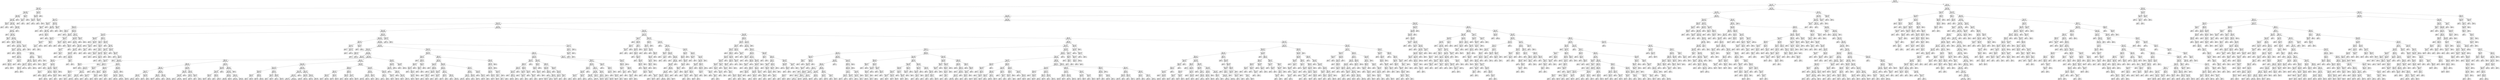digraph Tree {
node [shape=box] ;
0 [label="X[6] <= 0.099\ngini = 0.5\nsamples = 84796\nvalue = [42502, 42294]"] ;
1 [label="X[4] <= -0.194\ngini = 0.457\nsamples = 61010\nvalue = [39427, 21583]"] ;
0 -> 1 [labeldistance=2.5, labelangle=45, headlabel="True"] ;
2 [label="X[343] <= 0.003\ngini = 0.019\nsamples = 5005\nvalue = [47, 4958]"] ;
1 -> 2 ;
3 [label="X[312] <= 0.001\ngini = 0.009\nsamples = 4969\nvalue = [23, 4946]"] ;
2 -> 3 ;
4 [label="X[150] <= 0.018\ngini = 0.008\nsamples = 4964\nvalue = [19, 4945]"] ;
3 -> 4 ;
5 [label="X[155] <= -0.097\ngini = 0.006\nsamples = 4961\nvalue = [16, 4945]"] ;
4 -> 5 ;
6 [label="X[529] <= 0.0\ngini = 0.444\nsamples = 3\nvalue = [2, 1]"] ;
5 -> 6 ;
7 [label="gini = 0.0\nsamples = 1\nvalue = [0, 1]"] ;
6 -> 7 ;
8 [label="gini = 0.0\nsamples = 2\nvalue = [2, 0]"] ;
6 -> 8 ;
9 [label="X[168] <= -0.008\ngini = 0.006\nsamples = 4958\nvalue = [14, 4944]"] ;
5 -> 9 ;
10 [label="gini = 0.0\nsamples = 1\nvalue = [1, 0]"] ;
9 -> 10 ;
11 [label="X[153] <= 0.233\ngini = 0.005\nsamples = 4957\nvalue = [13, 4944]"] ;
9 -> 11 ;
12 [label="X[670] <= -0.0\ngini = 0.005\nsamples = 4956\nvalue = [12, 4944]"] ;
11 -> 12 ;
13 [label="gini = 0.0\nsamples = 1\nvalue = [1, 0]"] ;
12 -> 13 ;
14 [label="X[430] <= -0.014\ngini = 0.004\nsamples = 4955\nvalue = [11, 4944]"] ;
12 -> 14 ;
15 [label="X[992] <= 0.0\ngini = 0.5\nsamples = 2\nvalue = [1, 1]"] ;
14 -> 15 ;
16 [label="gini = 0.0\nsamples = 1\nvalue = [1, 0]"] ;
15 -> 16 ;
17 [label="gini = 0.0\nsamples = 1\nvalue = [0, 1]"] ;
15 -> 17 ;
18 [label="X[52] <= -0.647\ngini = 0.004\nsamples = 4953\nvalue = [10, 4943]"] ;
14 -> 18 ;
19 [label="X[343] <= 0.0\ngini = 0.444\nsamples = 3\nvalue = [1, 2]"] ;
18 -> 19 ;
20 [label="gini = 0.0\nsamples = 1\nvalue = [1, 0]"] ;
19 -> 20 ;
21 [label="gini = 0.0\nsamples = 2\nvalue = [0, 2]"] ;
19 -> 21 ;
22 [label="X[204] <= 0.056\ngini = 0.004\nsamples = 4950\nvalue = [9, 4941]"] ;
18 -> 22 ;
23 [label="X[13] <= -0.011\ngini = 0.003\nsamples = 4944\nvalue = [8, 4936]"] ;
22 -> 23 ;
24 [label="X[779] <= -0.0\ngini = 0.245\nsamples = 7\nvalue = [1, 6]"] ;
23 -> 24 ;
25 [label="gini = 0.0\nsamples = 6\nvalue = [0, 6]"] ;
24 -> 25 ;
26 [label="gini = 0.0\nsamples = 1\nvalue = [1, 0]"] ;
24 -> 26 ;
27 [label="X[18] <= -0.7\ngini = 0.003\nsamples = 4937\nvalue = [7, 4930]"] ;
23 -> 27 ;
28 [label="X[395] <= -0.0\ngini = 0.054\nsamples = 109\nvalue = [3, 106]"] ;
27 -> 28 ;
29 [label="gini = 0.444\nsamples = 3\nvalue = [1, 2]"] ;
28 -> 29 ;
30 [label="X[278] <= 0.0\ngini = 0.037\nsamples = 106\nvalue = [2, 104]"] ;
28 -> 30 ;
31 [label="X[327] <= 0.0\ngini = 0.021\nsamples = 96\nvalue = [1, 95]"] ;
30 -> 31 ;
32 [label="gini = 0.0\nsamples = 64\nvalue = [0, 64]"] ;
31 -> 32 ;
33 [label="X[244] <= -0.0\ngini = 0.061\nsamples = 32\nvalue = [1, 31]"] ;
31 -> 33 ;
34 [label="gini = 0.0\nsamples = 29\nvalue = [0, 29]"] ;
33 -> 34 ;
35 [label="gini = 0.444\nsamples = 3\nvalue = [1, 2]"] ;
33 -> 35 ;
36 [label="X[105] <= 0.002\ngini = 0.18\nsamples = 10\nvalue = [1, 9]"] ;
30 -> 36 ;
37 [label="gini = 0.5\nsamples = 2\nvalue = [1, 1]"] ;
36 -> 37 ;
38 [label="gini = 0.0\nsamples = 8\nvalue = [0, 8]"] ;
36 -> 38 ;
39 [label="X[993] <= 0.0\ngini = 0.002\nsamples = 4828\nvalue = [4, 4824]"] ;
27 -> 39 ;
40 [label="X[644] <= 0.0\ngini = 0.001\nsamples = 4813\nvalue = [3, 4810]"] ;
39 -> 40 ;
41 [label="X[506] <= 0.0\ngini = 0.001\nsamples = 4795\nvalue = [2, 4793]"] ;
40 -> 41 ;
42 [label="X[15] <= -0.448\ngini = 0.0\nsamples = 4771\nvalue = [1, 4770]"] ;
41 -> 42 ;
43 [label="X[586] <= -0.0\ngini = 0.036\nsamples = 55\nvalue = [1, 54]"] ;
42 -> 43 ;
44 [label="gini = 0.0\nsamples = 53\nvalue = [0, 53]"] ;
43 -> 44 ;
45 [label="gini = 0.5\nsamples = 2\nvalue = [1, 1]"] ;
43 -> 45 ;
46 [label="gini = 0.0\nsamples = 4716\nvalue = [0, 4716]"] ;
42 -> 46 ;
47 [label="X[738] <= 0.0\ngini = 0.08\nsamples = 24\nvalue = [1, 23]"] ;
41 -> 47 ;
48 [label="gini = 0.0\nsamples = 1\nvalue = [1, 0]"] ;
47 -> 48 ;
49 [label="gini = 0.0\nsamples = 23\nvalue = [0, 23]"] ;
47 -> 49 ;
50 [label="X[971] <= -0.0\ngini = 0.105\nsamples = 18\nvalue = [1, 17]"] ;
40 -> 50 ;
51 [label="gini = 0.0\nsamples = 17\nvalue = [0, 17]"] ;
50 -> 51 ;
52 [label="gini = 0.0\nsamples = 1\nvalue = [1, 0]"] ;
50 -> 52 ;
53 [label="X[999] <= -0.0\ngini = 0.124\nsamples = 15\nvalue = [1, 14]"] ;
39 -> 53 ;
54 [label="gini = 0.0\nsamples = 14\nvalue = [0, 14]"] ;
53 -> 54 ;
55 [label="gini = 0.0\nsamples = 1\nvalue = [1, 0]"] ;
53 -> 55 ;
56 [label="X[73] <= -0.012\ngini = 0.278\nsamples = 6\nvalue = [1, 5]"] ;
22 -> 56 ;
57 [label="gini = 0.5\nsamples = 2\nvalue = [1, 1]"] ;
56 -> 57 ;
58 [label="gini = 0.0\nsamples = 4\nvalue = [0, 4]"] ;
56 -> 58 ;
59 [label="gini = 0.0\nsamples = 1\nvalue = [1, 0]"] ;
11 -> 59 ;
60 [label="gini = 0.0\nsamples = 3\nvalue = [3, 0]"] ;
4 -> 60 ;
61 [label="X[731] <= 0.0\ngini = 0.32\nsamples = 5\nvalue = [4, 1]"] ;
3 -> 61 ;
62 [label="X[357] <= 0.006\ngini = 0.5\nsamples = 2\nvalue = [1, 1]"] ;
61 -> 62 ;
63 [label="gini = 0.0\nsamples = 1\nvalue = [0, 1]"] ;
62 -> 63 ;
64 [label="gini = 0.0\nsamples = 1\nvalue = [1, 0]"] ;
62 -> 64 ;
65 [label="gini = 0.0\nsamples = 3\nvalue = [3, 0]"] ;
61 -> 65 ;
66 [label="X[31] <= 0.015\ngini = 0.444\nsamples = 36\nvalue = [24, 12]"] ;
2 -> 66 ;
67 [label="X[45] <= 0.011\ngini = 0.285\nsamples = 29\nvalue = [24, 5]"] ;
66 -> 67 ;
68 [label="X[264] <= -0.011\ngini = 0.083\nsamples = 23\nvalue = [22, 1]"] ;
67 -> 68 ;
69 [label="gini = 0.0\nsamples = 1\nvalue = [0, 1]"] ;
68 -> 69 ;
70 [label="gini = 0.0\nsamples = 22\nvalue = [22, 0]"] ;
68 -> 70 ;
71 [label="X[68] <= -0.023\ngini = 0.444\nsamples = 6\nvalue = [2, 4]"] ;
67 -> 71 ;
72 [label="gini = 0.0\nsamples = 2\nvalue = [2, 0]"] ;
71 -> 72 ;
73 [label="gini = 0.0\nsamples = 4\nvalue = [0, 4]"] ;
71 -> 73 ;
74 [label="gini = 0.0\nsamples = 7\nvalue = [0, 7]"] ;
66 -> 74 ;
75 [label="X[1] <= 0.506\ngini = 0.417\nsamples = 56005\nvalue = [39380, 16625]"] ;
1 -> 75 ;
76 [label="X[12] <= 0.321\ngini = 0.363\nsamples = 51439\nvalue = [39201, 12238]"] ;
75 -> 76 ;
77 [label="X[27] <= -0.348\ngini = 0.327\nsamples = 48730\nvalue = [38696, 10034]"] ;
76 -> 77 ;
78 [label="X[381] <= -0.008\ngini = 0.017\nsamples = 1412\nvalue = [12, 1400]"] ;
77 -> 78 ;
79 [label="X[432] <= 0.011\ngini = 0.444\nsamples = 12\nvalue = [8, 4]"] ;
78 -> 79 ;
80 [label="X[293] <= 0.018\ngini = 0.32\nsamples = 5\nvalue = [1, 4]"] ;
79 -> 80 ;
81 [label="gini = 0.0\nsamples = 4\nvalue = [0, 4]"] ;
80 -> 81 ;
82 [label="gini = 0.0\nsamples = 1\nvalue = [1, 0]"] ;
80 -> 82 ;
83 [label="gini = 0.0\nsamples = 7\nvalue = [7, 0]"] ;
79 -> 83 ;
84 [label="X[293] <= 0.018\ngini = 0.006\nsamples = 1400\nvalue = [4, 1396]"] ;
78 -> 84 ;
85 [label="X[3] <= 0.357\ngini = 0.003\nsamples = 1397\nvalue = [2, 1395]"] ;
84 -> 85 ;
86 [label="X[96] <= 0.904\ngini = 0.001\nsamples = 1396\nvalue = [1, 1395]"] ;
85 -> 86 ;
87 [label="gini = 0.0\nsamples = 1392\nvalue = [0, 1392]"] ;
86 -> 87 ;
88 [label="X[959] <= 0.0\ngini = 0.375\nsamples = 4\nvalue = [1, 3]"] ;
86 -> 88 ;
89 [label="gini = 0.5\nsamples = 2\nvalue = [1, 1]"] ;
88 -> 89 ;
90 [label="gini = 0.0\nsamples = 2\nvalue = [0, 2]"] ;
88 -> 90 ;
91 [label="gini = 0.0\nsamples = 1\nvalue = [1, 0]"] ;
85 -> 91 ;
92 [label="X[184] <= 0.012\ngini = 0.444\nsamples = 3\nvalue = [2, 1]"] ;
84 -> 92 ;
93 [label="gini = 0.0\nsamples = 1\nvalue = [0, 1]"] ;
92 -> 93 ;
94 [label="gini = 0.0\nsamples = 2\nvalue = [2, 0]"] ;
92 -> 94 ;
95 [label="X[157] <= 0.004\ngini = 0.298\nsamples = 47318\nvalue = [38684, 8634]"] ;
77 -> 95 ;
96 [label="X[270] <= -0.001\ngini = 0.27\nsamples = 45326\nvalue = [38018, 7308]"] ;
95 -> 96 ;
97 [label="X[369] <= -0.004\ngini = 0.28\nsamples = 629\nvalue = [106, 523]"] ;
96 -> 97 ;
98 [label="X[533] <= -0.0\ngini = 0.14\nsamples = 66\nvalue = [61, 5]"] ;
97 -> 98 ;
99 [label="gini = 0.0\nsamples = 5\nvalue = [0, 5]"] ;
98 -> 99 ;
100 [label="gini = 0.0\nsamples = 61\nvalue = [61, 0]"] ;
98 -> 100 ;
101 [label="X[209] <= -0.028\ngini = 0.147\nsamples = 563\nvalue = [45, 518]"] ;
97 -> 101 ;
102 [label="X[33] <= 0.03\ngini = 0.464\nsamples = 41\nvalue = [26, 15]"] ;
101 -> 102 ;
103 [label="X[20] <= 0.025\ngini = 0.211\nsamples = 25\nvalue = [22, 3]"] ;
102 -> 103 ;
104 [label="X[278] <= -0.043\ngini = 0.091\nsamples = 21\nvalue = [20, 1]"] ;
103 -> 104 ;
105 [label="X[317] <= 0.01\ngini = 0.5\nsamples = 2\nvalue = [1, 1]"] ;
104 -> 105 ;
106 [label="gini = 0.0\nsamples = 1\nvalue = [0, 1]"] ;
105 -> 106 ;
107 [label="gini = 0.0\nsamples = 1\nvalue = [1, 0]"] ;
105 -> 107 ;
108 [label="gini = 0.0\nsamples = 19\nvalue = [19, 0]"] ;
104 -> 108 ;
109 [label="X[395] <= -0.0\ngini = 0.5\nsamples = 4\nvalue = [2, 2]"] ;
103 -> 109 ;
110 [label="gini = 0.0\nsamples = 2\nvalue = [2, 0]"] ;
109 -> 110 ;
111 [label="gini = 0.0\nsamples = 2\nvalue = [0, 2]"] ;
109 -> 111 ;
112 [label="X[158] <= -0.001\ngini = 0.375\nsamples = 16\nvalue = [4, 12]"] ;
102 -> 112 ;
113 [label="X[63] <= 0.011\ngini = 0.444\nsamples = 3\nvalue = [2, 1]"] ;
112 -> 113 ;
114 [label="gini = 0.0\nsamples = 2\nvalue = [2, 0]"] ;
113 -> 114 ;
115 [label="gini = 0.0\nsamples = 1\nvalue = [0, 1]"] ;
113 -> 115 ;
116 [label="X[2] <= 0.714\ngini = 0.26\nsamples = 13\nvalue = [2, 11]"] ;
112 -> 116 ;
117 [label="gini = 0.0\nsamples = 7\nvalue = [0, 7]"] ;
116 -> 117 ;
118 [label="X[525] <= 0.0\ngini = 0.444\nsamples = 6\nvalue = [2, 4]"] ;
116 -> 118 ;
119 [label="X[15] <= 0.069\ngini = 0.32\nsamples = 5\nvalue = [1, 4]"] ;
118 -> 119 ;
120 [label="gini = 0.0\nsamples = 3\nvalue = [0, 3]"] ;
119 -> 120 ;
121 [label="X[975] <= -0.0\ngini = 0.5\nsamples = 2\nvalue = [1, 1]"] ;
119 -> 121 ;
122 [label="gini = 0.0\nsamples = 1\nvalue = [0, 1]"] ;
121 -> 122 ;
123 [label="gini = 0.0\nsamples = 1\nvalue = [1, 0]"] ;
121 -> 123 ;
124 [label="gini = 0.0\nsamples = 1\nvalue = [1, 0]"] ;
118 -> 124 ;
125 [label="X[24] <= 0.078\ngini = 0.07\nsamples = 522\nvalue = [19, 503]"] ;
101 -> 125 ;
126 [label="X[116] <= -0.088\ngini = 0.056\nsamples = 516\nvalue = [15, 501]"] ;
125 -> 126 ;
127 [label="gini = 0.0\nsamples = 2\nvalue = [2, 0]"] ;
126 -> 127 ;
128 [label="X[1] <= -0.55\ngini = 0.049\nsamples = 514\nvalue = [13, 501]"] ;
126 -> 128 ;
129 [label="gini = 0.0\nsamples = 1\nvalue = [1, 0]"] ;
128 -> 129 ;
130 [label="X[134] <= 0.069\ngini = 0.046\nsamples = 513\nvalue = [12, 501]"] ;
128 -> 130 ;
131 [label="X[20] <= 0.433\ngini = 0.042\nsamples = 512\nvalue = [11, 501]"] ;
130 -> 131 ;
132 [label="X[278] <= -0.06\ngini = 0.038\nsamples = 511\nvalue = [10, 501]"] ;
131 -> 132 ;
133 [label="gini = 0.0\nsamples = 1\nvalue = [1, 0]"] ;
132 -> 133 ;
134 [label="X[28] <= 0.259\ngini = 0.035\nsamples = 510\nvalue = [9, 501]"] ;
132 -> 134 ;
135 [label="X[36] <= -0.277\ngini = 0.031\nsamples = 508\nvalue = [8, 500]"] ;
134 -> 135 ;
136 [label="X[590] <= 0.0\ngini = 0.5\nsamples = 2\nvalue = [1, 1]"] ;
135 -> 136 ;
137 [label="gini = 0.0\nsamples = 1\nvalue = [1, 0]"] ;
136 -> 137 ;
138 [label="gini = 0.0\nsamples = 1\nvalue = [0, 1]"] ;
136 -> 138 ;
139 [label="X[117] <= 0.223\ngini = 0.027\nsamples = 506\nvalue = [7, 499]"] ;
135 -> 139 ;
140 [label="X[2] <= -0.684\ngini = 0.02\nsamples = 492\nvalue = [5, 487]"] ;
139 -> 140 ;
141 [label="X[671] <= -0.0\ngini = 0.32\nsamples = 5\nvalue = [1, 4]"] ;
140 -> 141 ;
142 [label="gini = 0.0\nsamples = 1\nvalue = [1, 0]"] ;
141 -> 142 ;
143 [label="gini = 0.0\nsamples = 4\nvalue = [0, 4]"] ;
141 -> 143 ;
144 [label="X[103] <= -0.112\ngini = 0.016\nsamples = 487\nvalue = [4, 483]"] ;
140 -> 144 ;
145 [label="X[182] <= 0.0\ngini = 0.075\nsamples = 102\nvalue = [4, 98]"] ;
144 -> 145 ;
146 [label="gini = 0.48\nsamples = 5\nvalue = [2, 3]"] ;
145 -> 146 ;
147 [label="gini = 0.04\nsamples = 97\nvalue = [2, 95]"] ;
145 -> 147 ;
148 [label="gini = 0.0\nsamples = 385\nvalue = [0, 385]"] ;
144 -> 148 ;
149 [label="X[375] <= -0.002\ngini = 0.245\nsamples = 14\nvalue = [2, 12]"] ;
139 -> 149 ;
150 [label="X[690] <= -0.0\ngini = 0.444\nsamples = 6\nvalue = [2, 4]"] ;
149 -> 150 ;
151 [label="X[83] <= -0.08\ngini = 0.444\nsamples = 3\nvalue = [2, 1]"] ;
150 -> 151 ;
152 [label="gini = 0.0\nsamples = 1\nvalue = [1, 0]"] ;
151 -> 152 ;
153 [label="gini = 0.5\nsamples = 2\nvalue = [1, 1]"] ;
151 -> 153 ;
154 [label="gini = 0.0\nsamples = 3\nvalue = [0, 3]"] ;
150 -> 154 ;
155 [label="gini = 0.0\nsamples = 8\nvalue = [0, 8]"] ;
149 -> 155 ;
156 [label="X[16] <= 0.087\ngini = 0.5\nsamples = 2\nvalue = [1, 1]"] ;
134 -> 156 ;
157 [label="gini = 0.0\nsamples = 1\nvalue = [0, 1]"] ;
156 -> 157 ;
158 [label="gini = 0.0\nsamples = 1\nvalue = [1, 0]"] ;
156 -> 158 ;
159 [label="gini = 0.0\nsamples = 1\nvalue = [1, 0]"] ;
131 -> 159 ;
160 [label="gini = 0.0\nsamples = 1\nvalue = [1, 0]"] ;
130 -> 160 ;
161 [label="X[293] <= 0.02\ngini = 0.444\nsamples = 6\nvalue = [4, 2]"] ;
125 -> 161 ;
162 [label="gini = 0.0\nsamples = 4\nvalue = [4, 0]"] ;
161 -> 162 ;
163 [label="gini = 0.0\nsamples = 2\nvalue = [0, 2]"] ;
161 -> 163 ;
164 [label="X[7] <= 0.21\ngini = 0.258\nsamples = 44697\nvalue = [37912, 6785]"] ;
96 -> 164 ;
165 [label="X[201] <= -0.009\ngini = 0.224\nsamples = 38867\nvalue = [33884, 4983]"] ;
164 -> 165 ;
166 [label="X[477] <= -0.002\ngini = 0.232\nsamples = 239\nvalue = [32, 207]"] ;
165 -> 166 ;
167 [label="X[504] <= -0.004\ngini = 0.436\nsamples = 28\nvalue = [19, 9]"] ;
166 -> 167 ;
168 [label="gini = 0.0\nsamples = 6\nvalue = [0, 6]"] ;
167 -> 168 ;
169 [label="X[176] <= 0.031\ngini = 0.236\nsamples = 22\nvalue = [19, 3]"] ;
167 -> 169 ;
170 [label="gini = 0.0\nsamples = 18\nvalue = [18, 0]"] ;
169 -> 170 ;
171 [label="X[357] <= -0.01\ngini = 0.375\nsamples = 4\nvalue = [1, 3]"] ;
169 -> 171 ;
172 [label="X[955] <= -0.0\ngini = 0.5\nsamples = 2\nvalue = [1, 1]"] ;
171 -> 172 ;
173 [label="gini = 0.0\nsamples = 1\nvalue = [1, 0]"] ;
172 -> 173 ;
174 [label="gini = 0.0\nsamples = 1\nvalue = [0, 1]"] ;
172 -> 174 ;
175 [label="gini = 0.0\nsamples = 2\nvalue = [0, 2]"] ;
171 -> 175 ;
176 [label="X[953] <= -0.0\ngini = 0.116\nsamples = 211\nvalue = [13, 198]"] ;
166 -> 176 ;
177 [label="X[544] <= -0.0\ngini = 0.5\nsamples = 10\nvalue = [5, 5]"] ;
176 -> 177 ;
178 [label="gini = 0.0\nsamples = 3\nvalue = [0, 3]"] ;
177 -> 178 ;
179 [label="X[298] <= -0.01\ngini = 0.408\nsamples = 7\nvalue = [5, 2]"] ;
177 -> 179 ;
180 [label="gini = 0.0\nsamples = 3\nvalue = [3, 0]"] ;
179 -> 180 ;
181 [label="X[526] <= 0.0\ngini = 0.5\nsamples = 4\nvalue = [2, 2]"] ;
179 -> 181 ;
182 [label="gini = 0.0\nsamples = 1\nvalue = [0, 1]"] ;
181 -> 182 ;
183 [label="X[769] <= -0.0\ngini = 0.444\nsamples = 3\nvalue = [2, 1]"] ;
181 -> 183 ;
184 [label="gini = 0.5\nsamples = 2\nvalue = [1, 1]"] ;
183 -> 184 ;
185 [label="gini = 0.0\nsamples = 1\nvalue = [1, 0]"] ;
183 -> 185 ;
186 [label="X[106] <= -0.068\ngini = 0.076\nsamples = 201\nvalue = [8, 193]"] ;
176 -> 186 ;
187 [label="gini = 0.0\nsamples = 1\nvalue = [1, 0]"] ;
186 -> 187 ;
188 [label="X[759] <= 0.0\ngini = 0.068\nsamples = 200\nvalue = [7, 193]"] ;
186 -> 188 ;
189 [label="X[434] <= 0.034\ngini = 0.023\nsamples = 171\nvalue = [2, 169]"] ;
188 -> 189 ;
190 [label="X[151] <= 0.532\ngini = 0.012\nsamples = 169\nvalue = [1, 168]"] ;
189 -> 190 ;
191 [label="gini = 0.0\nsamples = 155\nvalue = [0, 155]"] ;
190 -> 191 ;
192 [label="X[511] <= -0.0\ngini = 0.133\nsamples = 14\nvalue = [1, 13]"] ;
190 -> 192 ;
193 [label="gini = 0.0\nsamples = 13\nvalue = [0, 13]"] ;
192 -> 193 ;
194 [label="gini = 0.0\nsamples = 1\nvalue = [1, 0]"] ;
192 -> 194 ;
195 [label="X[498] <= -0.0\ngini = 0.5\nsamples = 2\nvalue = [1, 1]"] ;
189 -> 195 ;
196 [label="gini = 0.0\nsamples = 1\nvalue = [0, 1]"] ;
195 -> 196 ;
197 [label="gini = 0.0\nsamples = 1\nvalue = [1, 0]"] ;
195 -> 197 ;
198 [label="X[326] <= -0.008\ngini = 0.285\nsamples = 29\nvalue = [5, 24]"] ;
188 -> 198 ;
199 [label="gini = 0.0\nsamples = 2\nvalue = [2, 0]"] ;
198 -> 199 ;
200 [label="X[249] <= 0.002\ngini = 0.198\nsamples = 27\nvalue = [3, 24]"] ;
198 -> 200 ;
201 [label="gini = 0.0\nsamples = 13\nvalue = [0, 13]"] ;
200 -> 201 ;
202 [label="X[473] <= 0.0\ngini = 0.337\nsamples = 14\nvalue = [3, 11]"] ;
200 -> 202 ;
203 [label="X[157] <= -0.046\ngini = 0.153\nsamples = 12\nvalue = [1, 11]"] ;
202 -> 203 ;
204 [label="X[580] <= 0.0\ngini = 0.278\nsamples = 6\nvalue = [1, 5]"] ;
203 -> 204 ;
205 [label="gini = 0.444\nsamples = 3\nvalue = [1, 2]"] ;
204 -> 205 ;
206 [label="gini = 0.0\nsamples = 3\nvalue = [0, 3]"] ;
204 -> 206 ;
207 [label="gini = 0.0\nsamples = 6\nvalue = [0, 6]"] ;
203 -> 207 ;
208 [label="gini = 0.0\nsamples = 2\nvalue = [2, 0]"] ;
202 -> 208 ;
209 [label="X[230] <= 0.081\ngini = 0.217\nsamples = 38628\nvalue = [33852, 4776]"] ;
165 -> 209 ;
210 [label="X[128] <= -0.174\ngini = 0.212\nsamples = 38482\nvalue = [33849, 4633]"] ;
209 -> 210 ;
211 [label="X[679] <= 0.0\ngini = 0.139\nsamples = 133\nvalue = [10, 123]"] ;
210 -> 211 ;
212 [label="X[737] <= -0.0\ngini = 0.032\nsamples = 124\nvalue = [2, 122]"] ;
211 -> 212 ;
213 [label="gini = 0.0\nsamples = 1\nvalue = [1, 0]"] ;
212 -> 213 ;
214 [label="X[119] <= -0.459\ngini = 0.016\nsamples = 123\nvalue = [1, 122]"] ;
212 -> 214 ;
215 [label="gini = 0.0\nsamples = 1\nvalue = [1, 0]"] ;
214 -> 215 ;
216 [label="gini = 0.0\nsamples = 122\nvalue = [0, 122]"] ;
214 -> 216 ;
217 [label="X[44] <= -0.216\ngini = 0.198\nsamples = 9\nvalue = [8, 1]"] ;
211 -> 217 ;
218 [label="gini = 0.0\nsamples = 1\nvalue = [0, 1]"] ;
217 -> 218 ;
219 [label="gini = 0.0\nsamples = 8\nvalue = [8, 0]"] ;
217 -> 219 ;
220 [label="X[587] <= 0.001\ngini = 0.208\nsamples = 38349\nvalue = [33839, 4510]"] ;
210 -> 220 ;
221 [label="X[21] <= 0.105\ngini = 0.203\nsamples = 38221\nvalue = [33827, 4394]"] ;
220 -> 221 ;
222 [label="X[200] <= -0.155\ngini = 0.187\nsamples = 36182\nvalue = [32400, 3782]"] ;
221 -> 222 ;
223 [label="X[328] <= -0.0\ngini = 0.194\nsamples = 101\nvalue = [11, 90]"] ;
222 -> 223 ;
224 [label="gini = 0.0\nsamples = 11\nvalue = [11, 0]"] ;
223 -> 224 ;
225 [label="gini = 0.0\nsamples = 90\nvalue = [0, 90]"] ;
223 -> 225 ;
226 [label="X[9] <= -0.295\ngini = 0.184\nsamples = 36081\nvalue = [32389, 3692]"] ;
222 -> 226 ;
227 [label="X[681] <= -0.0\ngini = 0.293\nsamples = 6541\nvalue = [5374, 1167]"] ;
226 -> 227 ;
228 [label="X[241] <= 0.001\ngini = 0.196\nsamples = 2024\nvalue = [1801, 223]"] ;
227 -> 228 ;
229 [label="X[535] <= 0.0\ngini = 0.122\nsamples = 1177\nvalue = [1100, 77]"] ;
228 -> 229 ;
230 [label="X[44] <= -0.232\ngini = 0.116\nsamples = 1170\nvalue = [1098, 72]"] ;
229 -> 230 ;
231 [label="X[555] <= 0.0\ngini = 0.375\nsamples = 4\nvalue = [1, 3]"] ;
230 -> 231 ;
232 [label="gini = 0.0\nsamples = 2\nvalue = [0, 2]"] ;
231 -> 232 ;
233 [label="X[620] <= -0.0\ngini = 0.5\nsamples = 2\nvalue = [1, 1]"] ;
231 -> 233 ;
234 [label="gini = 0.0\nsamples = 1\nvalue = [0, 1]"] ;
233 -> 234 ;
235 [label="gini = 0.0\nsamples = 1\nvalue = [1, 0]"] ;
233 -> 235 ;
236 [label="X[124] <= 0.789\ngini = 0.111\nsamples = 1166\nvalue = [1097, 69]"] ;
230 -> 236 ;
237 [label="X[151] <= 0.01\ngini = 0.108\nsamples = 1164\nvalue = [1097, 67]"] ;
236 -> 237 ;
238 [label="gini = 0.092\nsamples = 1071\nvalue = [1019, 52]"] ;
237 -> 238 ;
239 [label="gini = 0.271\nsamples = 93\nvalue = [78, 15]"] ;
237 -> 239 ;
240 [label="gini = 0.0\nsamples = 2\nvalue = [0, 2]"] ;
236 -> 240 ;
241 [label="X[579] <= -0.0\ngini = 0.408\nsamples = 7\nvalue = [2, 5]"] ;
229 -> 241 ;
242 [label="gini = 0.0\nsamples = 5\nvalue = [0, 5]"] ;
241 -> 242 ;
243 [label="gini = 0.0\nsamples = 2\nvalue = [2, 0]"] ;
241 -> 243 ;
244 [label="X[765] <= -0.0\ngini = 0.285\nsamples = 847\nvalue = [701, 146]"] ;
228 -> 244 ;
245 [label="X[502] <= -0.0\ngini = 0.493\nsamples = 41\nvalue = [18, 23]"] ;
244 -> 245 ;
246 [label="X[534] <= 0.0\ngini = 0.42\nsamples = 30\nvalue = [9, 21]"] ;
245 -> 246 ;
247 [label="X[47] <= -0.036\ngini = 0.117\nsamples = 16\nvalue = [1, 15]"] ;
246 -> 247 ;
248 [label="gini = 0.5\nsamples = 2\nvalue = [1, 1]"] ;
247 -> 248 ;
249 [label="gini = 0.0\nsamples = 14\nvalue = [0, 14]"] ;
247 -> 249 ;
250 [label="X[498] <= -0.0\ngini = 0.49\nsamples = 14\nvalue = [8, 6]"] ;
246 -> 250 ;
251 [label="gini = 0.0\nsamples = 3\nvalue = [0, 3]"] ;
250 -> 251 ;
252 [label="gini = 0.397\nsamples = 11\nvalue = [8, 3]"] ;
250 -> 252 ;
253 [label="X[647] <= 0.0\ngini = 0.298\nsamples = 11\nvalue = [9, 2]"] ;
245 -> 253 ;
254 [label="gini = 0.0\nsamples = 8\nvalue = [8, 0]"] ;
253 -> 254 ;
255 [label="X[333] <= -0.0\ngini = 0.444\nsamples = 3\nvalue = [1, 2]"] ;
253 -> 255 ;
256 [label="gini = 0.0\nsamples = 1\nvalue = [0, 1]"] ;
255 -> 256 ;
257 [label="gini = 0.5\nsamples = 2\nvalue = [1, 1]"] ;
255 -> 257 ;
258 [label="X[294] <= 0.008\ngini = 0.259\nsamples = 806\nvalue = [683, 123]"] ;
244 -> 258 ;
259 [label="X[127] <= -0.002\ngini = 0.253\nsamples = 802\nvalue = [683, 119]"] ;
258 -> 259 ;
260 [label="X[67] <= -0.044\ngini = 0.056\nsamples = 140\nvalue = [136, 4]"] ;
259 -> 260 ;
261 [label="gini = 0.0\nsamples = 1\nvalue = [0, 1]"] ;
260 -> 261 ;
262 [label="gini = 0.042\nsamples = 139\nvalue = [136, 3]"] ;
260 -> 262 ;
263 [label="X[372] <= 0.0\ngini = 0.287\nsamples = 662\nvalue = [547, 115]"] ;
259 -> 263 ;
264 [label="gini = 0.269\nsamples = 630\nvalue = [529, 101]"] ;
263 -> 264 ;
265 [label="gini = 0.492\nsamples = 32\nvalue = [18, 14]"] ;
263 -> 265 ;
266 [label="gini = 0.0\nsamples = 4\nvalue = [0, 4]"] ;
258 -> 266 ;
267 [label="X[329] <= 0.0\ngini = 0.331\nsamples = 4517\nvalue = [3573, 944]"] ;
227 -> 267 ;
268 [label="X[992] <= 0.0\ngini = 0.389\nsamples = 1761\nvalue = [1296, 465]"] ;
267 -> 268 ;
269 [label="X[395] <= -0.0\ngini = 0.348\nsamples = 1390\nvalue = [1078, 312]"] ;
268 -> 269 ;
270 [label="X[56] <= 0.042\ngini = 0.47\nsamples = 312\nvalue = [194, 118]"] ;
269 -> 270 ;
271 [label="X[801] <= 0.0\ngini = 0.498\nsamples = 212\nvalue = [113, 99]"] ;
270 -> 271 ;
272 [label="gini = 0.5\nsamples = 196\nvalue = [99, 97]"] ;
271 -> 272 ;
273 [label="gini = 0.219\nsamples = 16\nvalue = [14, 2]"] ;
271 -> 273 ;
274 [label="X[331] <= 0.001\ngini = 0.308\nsamples = 100\nvalue = [81, 19]"] ;
270 -> 274 ;
275 [label="gini = 0.275\nsamples = 97\nvalue = [81, 16]"] ;
274 -> 275 ;
276 [label="gini = 0.0\nsamples = 3\nvalue = [0, 3]"] ;
274 -> 276 ;
277 [label="X[948] <= 0.0\ngini = 0.295\nsamples = 1078\nvalue = [884, 194]"] ;
269 -> 277 ;
278 [label="X[388] <= -0.0\ngini = 0.257\nsamples = 824\nvalue = [699, 125]"] ;
277 -> 278 ;
279 [label="gini = 0.486\nsamples = 12\nvalue = [5, 7]"] ;
278 -> 279 ;
280 [label="gini = 0.248\nsamples = 812\nvalue = [694, 118]"] ;
278 -> 280 ;
281 [label="X[250] <= -0.0\ngini = 0.396\nsamples = 254\nvalue = [185, 69]"] ;
277 -> 281 ;
282 [label="gini = 0.0\nsamples = 4\nvalue = [0, 4]"] ;
281 -> 282 ;
283 [label="gini = 0.385\nsamples = 250\nvalue = [185, 65]"] ;
281 -> 283 ;
284 [label="X[112] <= 0.011\ngini = 0.485\nsamples = 371\nvalue = [218, 153]"] ;
268 -> 284 ;
285 [label="X[85] <= 0.043\ngini = 0.464\nsamples = 312\nvalue = [198, 114]"] ;
284 -> 285 ;
286 [label="X[373] <= -0.001\ngini = 0.454\nsamples = 304\nvalue = [198, 106]"] ;
285 -> 286 ;
287 [label="gini = 0.0\nsamples = 16\nvalue = [16, 0]"] ;
286 -> 287 ;
288 [label="gini = 0.465\nsamples = 288\nvalue = [182, 106]"] ;
286 -> 288 ;
289 [label="gini = 0.0\nsamples = 8\nvalue = [0, 8]"] ;
285 -> 289 ;
290 [label="X[758] <= 0.0\ngini = 0.448\nsamples = 59\nvalue = [20, 39]"] ;
284 -> 290 ;
291 [label="X[126] <= -0.0\ngini = 0.38\nsamples = 51\nvalue = [13, 38]"] ;
290 -> 291 ;
292 [label="gini = 0.133\nsamples = 28\nvalue = [2, 26]"] ;
291 -> 292 ;
293 [label="gini = 0.499\nsamples = 23\nvalue = [11, 12]"] ;
291 -> 293 ;
294 [label="X[221] <= 0.0\ngini = 0.219\nsamples = 8\nvalue = [7, 1]"] ;
290 -> 294 ;
295 [label="gini = 0.5\nsamples = 2\nvalue = [1, 1]"] ;
294 -> 295 ;
296 [label="gini = 0.0\nsamples = 6\nvalue = [6, 0]"] ;
294 -> 296 ;
297 [label="X[718] <= -0.0\ngini = 0.287\nsamples = 2756\nvalue = [2277, 479]"] ;
267 -> 297 ;
298 [label="X[192] <= 0.021\ngini = 0.092\nsamples = 289\nvalue = [275, 14]"] ;
297 -> 298 ;
299 [label="X[95] <= -0.054\ngini = 0.08\nsamples = 287\nvalue = [275, 12]"] ;
298 -> 299 ;
300 [label="X[973] <= 0.0\ngini = 0.444\nsamples = 12\nvalue = [8, 4]"] ;
299 -> 300 ;
301 [label="gini = 0.444\nsamples = 6\nvalue = [2, 4]"] ;
300 -> 301 ;
302 [label="gini = 0.0\nsamples = 6\nvalue = [6, 0]"] ;
300 -> 302 ;
303 [label="X[636] <= -0.0\ngini = 0.056\nsamples = 275\nvalue = [267, 8]"] ;
299 -> 303 ;
304 [label="gini = 0.0\nsamples = 1\nvalue = [0, 1]"] ;
303 -> 304 ;
305 [label="gini = 0.05\nsamples = 274\nvalue = [267, 7]"] ;
303 -> 305 ;
306 [label="gini = 0.0\nsamples = 2\nvalue = [0, 2]"] ;
298 -> 306 ;
307 [label="X[428] <= 0.0\ngini = 0.306\nsamples = 2467\nvalue = [2002, 465]"] ;
297 -> 307 ;
308 [label="X[102] <= -0.003\ngini = 0.304\nsamples = 2462\nvalue = [2002, 460]"] ;
307 -> 308 ;
309 [label="X[108] <= 0.13\ngini = 0.224\nsamples = 693\nvalue = [604, 89]"] ;
308 -> 309 ;
310 [label="gini = 0.208\nsamples = 679\nvalue = [599, 80]"] ;
309 -> 310 ;
311 [label="gini = 0.459\nsamples = 14\nvalue = [5, 9]"] ;
309 -> 311 ;
312 [label="X[337] <= 0.0\ngini = 0.331\nsamples = 1769\nvalue = [1398, 371]"] ;
308 -> 312 ;
313 [label="gini = 0.361\nsamples = 1224\nvalue = [935, 289]"] ;
312 -> 313 ;
314 [label="gini = 0.256\nsamples = 545\nvalue = [463, 82]"] ;
312 -> 314 ;
315 [label="gini = 0.0\nsamples = 5\nvalue = [0, 5]"] ;
307 -> 315 ;
316 [label="X[116] <= 0.496\ngini = 0.156\nsamples = 29540\nvalue = [27015, 2525]"] ;
226 -> 316 ;
317 [label="X[35] <= 0.6\ngini = 0.15\nsamples = 29330\nvalue = [26929, 2401]"] ;
316 -> 317 ;
318 [label="X[211] <= -0.037\ngini = 0.138\nsamples = 28493\nvalue = [26361, 2132]"] ;
317 -> 318 ;
319 [label="X[415] <= -0.001\ngini = 0.476\nsamples = 305\nvalue = [186, 119]"] ;
318 -> 319 ;
320 [label="X[258] <= 0.001\ngini = 0.492\nsamples = 170\nvalue = [74, 96]"] ;
319 -> 320 ;
321 [label="X[573] <= -0.0\ngini = 0.283\nsamples = 41\nvalue = [34, 7]"] ;
320 -> 321 ;
322 [label="gini = 0.0\nsamples = 5\nvalue = [0, 5]"] ;
321 -> 322 ;
323 [label="gini = 0.105\nsamples = 36\nvalue = [34, 2]"] ;
321 -> 323 ;
324 [label="X[598] <= 0.0\ngini = 0.428\nsamples = 129\nvalue = [40, 89]"] ;
320 -> 324 ;
325 [label="gini = 0.064\nsamples = 30\nvalue = [1, 29]"] ;
324 -> 325 ;
326 [label="gini = 0.478\nsamples = 99\nvalue = [39, 60]"] ;
324 -> 326 ;
327 [label="X[526] <= 0.0\ngini = 0.283\nsamples = 135\nvalue = [112, 23]"] ;
319 -> 327 ;
328 [label="X[779] <= -0.0\ngini = 0.05\nsamples = 78\nvalue = [76, 2]"] ;
327 -> 328 ;
329 [label="gini = 0.0\nsamples = 1\nvalue = [0, 1]"] ;
328 -> 329 ;
330 [label="gini = 0.026\nsamples = 77\nvalue = [76, 1]"] ;
328 -> 330 ;
331 [label="X[949] <= 0.0\ngini = 0.465\nsamples = 57\nvalue = [36, 21]"] ;
327 -> 331 ;
332 [label="gini = 0.0\nsamples = 13\nvalue = [13, 0]"] ;
331 -> 332 ;
333 [label="gini = 0.499\nsamples = 44\nvalue = [23, 21]"] ;
331 -> 333 ;
334 [label="X[36] <= 0.501\ngini = 0.133\nsamples = 28188\nvalue = [26175, 2013]"] ;
318 -> 334 ;
335 [label="X[202] <= 0.606\ngini = 0.124\nsamples = 27076\nvalue = [25278, 1798]"] ;
334 -> 335 ;
336 [label="X[776] <= -0.0\ngini = 0.123\nsamples = 27061\nvalue = [25278, 1783]"] ;
335 -> 336 ;
337 [label="gini = 0.312\nsamples = 756\nvalue = [610, 146]"] ;
336 -> 337 ;
338 [label="gini = 0.117\nsamples = 26305\nvalue = [24668, 1637]"] ;
336 -> 338 ;
339 [label="gini = 0.0\nsamples = 15\nvalue = [0, 15]"] ;
335 -> 339 ;
340 [label="X[55] <= -0.013\ngini = 0.312\nsamples = 1112\nvalue = [897, 215]"] ;
334 -> 340 ;
341 [label="X[69] <= 0.006\ngini = 0.494\nsamples = 178\nvalue = [99, 79]"] ;
340 -> 341 ;
342 [label="gini = 0.346\nsamples = 63\nvalue = [49, 14]"] ;
341 -> 342 ;
343 [label="gini = 0.491\nsamples = 115\nvalue = [50, 65]"] ;
341 -> 343 ;
344 [label="X[518] <= -0.0\ngini = 0.249\nsamples = 934\nvalue = [798, 136]"] ;
340 -> 344 ;
345 [label="gini = 0.476\nsamples = 100\nvalue = [61, 39]"] ;
344 -> 345 ;
346 [label="gini = 0.206\nsamples = 834\nvalue = [737, 97]"] ;
344 -> 346 ;
347 [label="X[23] <= -0.026\ngini = 0.436\nsamples = 837\nvalue = [568, 269]"] ;
317 -> 347 ;
348 [label="X[596] <= -0.0\ngini = 0.282\nsamples = 324\nvalue = [269, 55]"] ;
347 -> 348 ;
349 [label="X[654] <= 0.0\ngini = 0.199\nsamples = 214\nvalue = [190, 24]"] ;
348 -> 349 ;
350 [label="X[199] <= -0.06\ngini = 0.124\nsamples = 181\nvalue = [169, 12]"] ;
349 -> 350 ;
351 [label="gini = 0.49\nsamples = 7\nvalue = [3, 4]"] ;
350 -> 351 ;
352 [label="gini = 0.088\nsamples = 174\nvalue = [166, 8]"] ;
350 -> 352 ;
353 [label="X[280] <= -0.0\ngini = 0.463\nsamples = 33\nvalue = [21, 12]"] ;
349 -> 353 ;
354 [label="gini = 0.255\nsamples = 20\nvalue = [17, 3]"] ;
353 -> 354 ;
355 [label="gini = 0.426\nsamples = 13\nvalue = [4, 9]"] ;
353 -> 355 ;
356 [label="X[349] <= -0.0\ngini = 0.405\nsamples = 110\nvalue = [79, 31]"] ;
348 -> 356 ;
357 [label="X[353] <= -0.0\ngini = 0.233\nsamples = 67\nvalue = [58, 9]"] ;
356 -> 357 ;
358 [label="gini = 0.0\nsamples = 4\nvalue = [0, 4]"] ;
357 -> 358 ;
359 [label="gini = 0.146\nsamples = 63\nvalue = [58, 5]"] ;
357 -> 359 ;
360 [label="X[3] <= 0.238\ngini = 0.5\nsamples = 43\nvalue = [21, 22]"] ;
356 -> 360 ;
361 [label="gini = 0.444\nsamples = 24\nvalue = [16, 8]"] ;
360 -> 361 ;
362 [label="gini = 0.388\nsamples = 19\nvalue = [5, 14]"] ;
360 -> 362 ;
363 [label="X[124] <= 0.003\ngini = 0.486\nsamples = 513\nvalue = [299, 214]"] ;
347 -> 363 ;
364 [label="X[827] <= 0.0\ngini = 0.465\nsamples = 369\nvalue = [233, 136]"] ;
363 -> 364 ;
365 [label="X[792] <= 0.0\ngini = 0.455\nsamples = 354\nvalue = [230, 124]"] ;
364 -> 365 ;
366 [label="gini = 0.483\nsamples = 242\nvalue = [143, 99]"] ;
365 -> 366 ;
367 [label="gini = 0.347\nsamples = 112\nvalue = [87, 25]"] ;
365 -> 367 ;
368 [label="X[464] <= 0.0\ngini = 0.32\nsamples = 15\nvalue = [3, 12]"] ;
364 -> 368 ;
369 [label="gini = 0.48\nsamples = 5\nvalue = [3, 2]"] ;
368 -> 369 ;
370 [label="gini = 0.0\nsamples = 10\nvalue = [0, 10]"] ;
368 -> 370 ;
371 [label="X[96] <= -0.002\ngini = 0.497\nsamples = 144\nvalue = [66, 78]"] ;
363 -> 371 ;
372 [label="X[167] <= 0.0\ngini = 0.5\nsamples = 116\nvalue = [59, 57]"] ;
371 -> 372 ;
373 [label="gini = 0.5\nsamples = 111\nvalue = [54, 57]"] ;
372 -> 373 ;
374 [label="gini = 0.0\nsamples = 5\nvalue = [5, 0]"] ;
372 -> 374 ;
375 [label="X[290] <= -0.001\ngini = 0.375\nsamples = 28\nvalue = [7, 21]"] ;
371 -> 375 ;
376 [label="gini = 0.375\nsamples = 4\nvalue = [3, 1]"] ;
375 -> 376 ;
377 [label="gini = 0.278\nsamples = 24\nvalue = [4, 20]"] ;
375 -> 377 ;
378 [label="X[21] <= 0.01\ngini = 0.484\nsamples = 210\nvalue = [86, 124]"] ;
316 -> 378 ;
379 [label="X[18] <= 0.038\ngini = 0.433\nsamples = 180\nvalue = [57, 123]"] ;
378 -> 379 ;
380 [label="X[0] <= -0.912\ngini = 0.38\nsamples = 165\nvalue = [42, 123]"] ;
379 -> 380 ;
381 [label="gini = 0.0\nsamples = 10\nvalue = [10, 0]"] ;
380 -> 381 ;
382 [label="X[802] <= -0.0\ngini = 0.328\nsamples = 155\nvalue = [32, 123]"] ;
380 -> 382 ;
383 [label="gini = 0.0\nsamples = 6\nvalue = [6, 0]"] ;
382 -> 383 ;
384 [label="X[28] <= -0.119\ngini = 0.288\nsamples = 149\nvalue = [26, 123]"] ;
382 -> 384 ;
385 [label="gini = 0.278\nsamples = 6\nvalue = [5, 1]"] ;
384 -> 385 ;
386 [label="gini = 0.251\nsamples = 143\nvalue = [21, 122]"] ;
384 -> 386 ;
387 [label="gini = 0.0\nsamples = 15\nvalue = [15, 0]"] ;
379 -> 387 ;
388 [label="X[47] <= -0.002\ngini = 0.064\nsamples = 30\nvalue = [29, 1]"] ;
378 -> 388 ;
389 [label="gini = 0.0\nsamples = 1\nvalue = [0, 1]"] ;
388 -> 389 ;
390 [label="gini = 0.0\nsamples = 29\nvalue = [29, 0]"] ;
388 -> 390 ;
391 [label="X[60] <= -0.001\ngini = 0.42\nsamples = 2039\nvalue = [1427, 612]"] ;
221 -> 391 ;
392 [label="X[66] <= -0.237\ngini = 0.297\nsamples = 948\nvalue = [776, 172]"] ;
391 -> 392 ;
393 [label="X[260] <= -0.0\ngini = 0.48\nsamples = 30\nvalue = [12, 18]"] ;
392 -> 393 ;
394 [label="gini = 0.0\nsamples = 3\nvalue = [0, 3]"] ;
393 -> 394 ;
395 [label="X[480] <= 0.0\ngini = 0.494\nsamples = 27\nvalue = [12, 15]"] ;
393 -> 395 ;
396 [label="X[276] <= 0.0\ngini = 0.444\nsamples = 21\nvalue = [7, 14]"] ;
395 -> 396 ;
397 [label="X[357] <= 0.0\ngini = 0.475\nsamples = 18\nvalue = [7, 11]"] ;
396 -> 397 ;
398 [label="gini = 0.0\nsamples = 1\nvalue = [1, 0]"] ;
397 -> 398 ;
399 [label="X[497] <= -0.0\ngini = 0.457\nsamples = 17\nvalue = [6, 11]"] ;
397 -> 399 ;
400 [label="X[2] <= -0.068\ngini = 0.49\nsamples = 14\nvalue = [6, 8]"] ;
399 -> 400 ;
401 [label="gini = 0.375\nsamples = 8\nvalue = [2, 6]"] ;
400 -> 401 ;
402 [label="gini = 0.444\nsamples = 6\nvalue = [4, 2]"] ;
400 -> 402 ;
403 [label="gini = 0.0\nsamples = 3\nvalue = [0, 3]"] ;
399 -> 403 ;
404 [label="gini = 0.0\nsamples = 3\nvalue = [0, 3]"] ;
396 -> 404 ;
405 [label="X[507] <= -0.0\ngini = 0.278\nsamples = 6\nvalue = [5, 1]"] ;
395 -> 405 ;
406 [label="X[595] <= 0.0\ngini = 0.5\nsamples = 2\nvalue = [1, 1]"] ;
405 -> 406 ;
407 [label="gini = 0.0\nsamples = 1\nvalue = [0, 1]"] ;
406 -> 407 ;
408 [label="gini = 0.0\nsamples = 1\nvalue = [1, 0]"] ;
406 -> 408 ;
409 [label="gini = 0.0\nsamples = 4\nvalue = [4, 0]"] ;
405 -> 409 ;
410 [label="X[649] <= 0.0\ngini = 0.279\nsamples = 918\nvalue = [764, 154]"] ;
392 -> 410 ;
411 [label="X[375] <= -0.0\ngini = 0.256\nsamples = 870\nvalue = [739, 131]"] ;
410 -> 411 ;
412 [label="X[111] <= -0.174\ngini = 0.043\nsamples = 184\nvalue = [180, 4]"] ;
411 -> 412 ;
413 [label="gini = 0.0\nsamples = 1\nvalue = [0, 1]"] ;
412 -> 413 ;
414 [label="X[482] <= 0.0\ngini = 0.032\nsamples = 183\nvalue = [180, 3]"] ;
412 -> 414 ;
415 [label="gini = 0.0\nsamples = 161\nvalue = [161, 0]"] ;
414 -> 415 ;
416 [label="X[25] <= -0.09\ngini = 0.236\nsamples = 22\nvalue = [19, 3]"] ;
414 -> 416 ;
417 [label="gini = 0.0\nsamples = 1\nvalue = [0, 1]"] ;
416 -> 417 ;
418 [label="X[995] <= 0.0\ngini = 0.172\nsamples = 21\nvalue = [19, 2]"] ;
416 -> 418 ;
419 [label="gini = 0.0\nsamples = 13\nvalue = [13, 0]"] ;
418 -> 419 ;
420 [label="gini = 0.375\nsamples = 8\nvalue = [6, 2]"] ;
418 -> 420 ;
421 [label="X[99] <= -0.007\ngini = 0.302\nsamples = 686\nvalue = [559, 127]"] ;
411 -> 421 ;
422 [label="X[597] <= -0.0\ngini = 0.202\nsamples = 316\nvalue = [280, 36]"] ;
421 -> 422 ;
423 [label="X[80] <= -0.009\ngini = 0.48\nsamples = 10\nvalue = [4, 6]"] ;
422 -> 423 ;
424 [label="gini = 0.0\nsamples = 3\nvalue = [3, 0]"] ;
423 -> 424 ;
425 [label="X[37] <= 0.563\ngini = 0.245\nsamples = 7\nvalue = [1, 6]"] ;
423 -> 425 ;
426 [label="gini = 0.0\nsamples = 5\nvalue = [0, 5]"] ;
425 -> 426 ;
427 [label="gini = 0.5\nsamples = 2\nvalue = [1, 1]"] ;
425 -> 427 ;
428 [label="X[763] <= 0.0\ngini = 0.177\nsamples = 306\nvalue = [276, 30]"] ;
422 -> 428 ;
429 [label="X[628] <= 0.0\ngini = 0.035\nsamples = 113\nvalue = [111, 2]"] ;
428 -> 429 ;
430 [label="gini = 0.018\nsamples = 112\nvalue = [111, 1]"] ;
429 -> 430 ;
431 [label="gini = 0.0\nsamples = 1\nvalue = [0, 1]"] ;
429 -> 431 ;
432 [label="X[388] <= 0.0\ngini = 0.248\nsamples = 193\nvalue = [165, 28]"] ;
428 -> 432 ;
433 [label="gini = 0.0\nsamples = 2\nvalue = [0, 2]"] ;
432 -> 433 ;
434 [label="gini = 0.235\nsamples = 191\nvalue = [165, 26]"] ;
432 -> 434 ;
435 [label="X[287] <= 0.0\ngini = 0.371\nsamples = 370\nvalue = [279, 91]"] ;
421 -> 435 ;
436 [label="X[584] <= 0.0\ngini = 0.399\nsamples = 312\nvalue = [226, 86]"] ;
435 -> 436 ;
437 [label="X[422] <= 0.0\ngini = 0.37\nsamples = 269\nvalue = [203, 66]"] ;
436 -> 437 ;
438 [label="gini = 0.434\nsamples = 160\nvalue = [109, 51]"] ;
437 -> 438 ;
439 [label="gini = 0.237\nsamples = 109\nvalue = [94, 15]"] ;
437 -> 439 ;
440 [label="X[454] <= -0.0\ngini = 0.498\nsamples = 43\nvalue = [23, 20]"] ;
436 -> 440 ;
441 [label="gini = 0.0\nsamples = 6\nvalue = [6, 0]"] ;
440 -> 441 ;
442 [label="gini = 0.497\nsamples = 37\nvalue = [17, 20]"] ;
440 -> 442 ;
443 [label="X[223] <= 0.007\ngini = 0.158\nsamples = 58\nvalue = [53, 5]"] ;
435 -> 443 ;
444 [label="gini = 0.0\nsamples = 32\nvalue = [32, 0]"] ;
443 -> 444 ;
445 [label="X[972] <= -0.0\ngini = 0.311\nsamples = 26\nvalue = [21, 5]"] ;
443 -> 445 ;
446 [label="gini = 0.269\nsamples = 25\nvalue = [21, 4]"] ;
445 -> 446 ;
447 [label="gini = 0.0\nsamples = 1\nvalue = [0, 1]"] ;
445 -> 447 ;
448 [label="X[355] <= 0.0\ngini = 0.499\nsamples = 48\nvalue = [25, 23]"] ;
410 -> 448 ;
449 [label="X[656] <= 0.0\ngini = 0.489\nsamples = 40\nvalue = [17, 23]"] ;
448 -> 449 ;
450 [label="X[973] <= 0.0\ngini = 0.438\nsamples = 34\nvalue = [11, 23]"] ;
449 -> 450 ;
451 [label="X[971] <= 0.0\ngini = 0.499\nsamples = 19\nvalue = [10, 9]"] ;
450 -> 451 ;
452 [label="gini = 0.0\nsamples = 5\nvalue = [5, 0]"] ;
451 -> 452 ;
453 [label="X[740] <= 0.0\ngini = 0.459\nsamples = 14\nvalue = [5, 9]"] ;
451 -> 453 ;
454 [label="gini = 0.219\nsamples = 8\nvalue = [1, 7]"] ;
453 -> 454 ;
455 [label="gini = 0.444\nsamples = 6\nvalue = [4, 2]"] ;
453 -> 455 ;
456 [label="X[191] <= -0.002\ngini = 0.124\nsamples = 15\nvalue = [1, 14]"] ;
450 -> 456 ;
457 [label="X[619] <= -0.0\ngini = 0.5\nsamples = 2\nvalue = [1, 1]"] ;
456 -> 457 ;
458 [label="gini = 0.0\nsamples = 1\nvalue = [1, 0]"] ;
457 -> 458 ;
459 [label="gini = 0.0\nsamples = 1\nvalue = [0, 1]"] ;
457 -> 459 ;
460 [label="gini = 0.0\nsamples = 13\nvalue = [0, 13]"] ;
456 -> 460 ;
461 [label="gini = 0.0\nsamples = 6\nvalue = [6, 0]"] ;
449 -> 461 ;
462 [label="gini = 0.0\nsamples = 8\nvalue = [8, 0]"] ;
448 -> 462 ;
463 [label="X[681] <= 0.0\ngini = 0.481\nsamples = 1091\nvalue = [651, 440]"] ;
391 -> 463 ;
464 [label="X[179] <= 0.001\ngini = 0.347\nsamples = 340\nvalue = [264, 76]"] ;
463 -> 464 ;
465 [label="X[970] <= 0.0\ngini = 0.222\nsamples = 157\nvalue = [137, 20]"] ;
464 -> 465 ;
466 [label="X[359] <= 0.0\ngini = 0.196\nsamples = 154\nvalue = [137, 17]"] ;
465 -> 466 ;
467 [label="X[810] <= 0.0\ngini = 0.146\nsamples = 139\nvalue = [128, 11]"] ;
466 -> 467 ;
468 [label="X[107] <= -0.151\ngini = 0.123\nsamples = 137\nvalue = [128, 9]"] ;
467 -> 468 ;
469 [label="gini = 0.0\nsamples = 1\nvalue = [0, 1]"] ;
468 -> 469 ;
470 [label="X[988] <= 0.0\ngini = 0.111\nsamples = 136\nvalue = [128, 8]"] ;
468 -> 470 ;
471 [label="gini = 0.225\nsamples = 62\nvalue = [54, 8]"] ;
470 -> 471 ;
472 [label="gini = 0.0\nsamples = 74\nvalue = [74, 0]"] ;
470 -> 472 ;
473 [label="gini = 0.0\nsamples = 2\nvalue = [0, 2]"] ;
467 -> 473 ;
474 [label="X[990] <= 0.0\ngini = 0.48\nsamples = 15\nvalue = [9, 6]"] ;
466 -> 474 ;
475 [label="X[124] <= 0.004\ngini = 0.408\nsamples = 7\nvalue = [2, 5]"] ;
474 -> 475 ;
476 [label="gini = 0.0\nsamples = 4\nvalue = [0, 4]"] ;
475 -> 476 ;
477 [label="X[221] <= -0.006\ngini = 0.444\nsamples = 3\nvalue = [2, 1]"] ;
475 -> 477 ;
478 [label="gini = 0.0\nsamples = 1\nvalue = [0, 1]"] ;
477 -> 478 ;
479 [label="gini = 0.0\nsamples = 2\nvalue = [2, 0]"] ;
477 -> 479 ;
480 [label="X[774] <= 0.0\ngini = 0.219\nsamples = 8\nvalue = [7, 1]"] ;
474 -> 480 ;
481 [label="gini = 0.0\nsamples = 5\nvalue = [5, 0]"] ;
480 -> 481 ;
482 [label="X[450] <= 0.001\ngini = 0.444\nsamples = 3\nvalue = [2, 1]"] ;
480 -> 482 ;
483 [label="gini = 0.0\nsamples = 2\nvalue = [2, 0]"] ;
482 -> 483 ;
484 [label="gini = 0.0\nsamples = 1\nvalue = [0, 1]"] ;
482 -> 484 ;
485 [label="gini = 0.0\nsamples = 3\nvalue = [0, 3]"] ;
465 -> 485 ;
486 [label="X[457] <= -0.001\ngini = 0.425\nsamples = 183\nvalue = [127, 56]"] ;
464 -> 486 ;
487 [label="X[799] <= -0.0\ngini = 0.375\nsamples = 8\nvalue = [2, 6]"] ;
486 -> 487 ;
488 [label="X[756] <= -0.0\ngini = 0.48\nsamples = 5\nvalue = [2, 3]"] ;
487 -> 488 ;
489 [label="gini = 0.0\nsamples = 2\nvalue = [0, 2]"] ;
488 -> 489 ;
490 [label="X[478] <= -0.0\ngini = 0.444\nsamples = 3\nvalue = [2, 1]"] ;
488 -> 490 ;
491 [label="gini = 0.0\nsamples = 1\nvalue = [1, 0]"] ;
490 -> 491 ;
492 [label="gini = 0.5\nsamples = 2\nvalue = [1, 1]"] ;
490 -> 492 ;
493 [label="gini = 0.0\nsamples = 3\nvalue = [0, 3]"] ;
487 -> 493 ;
494 [label="X[646] <= 0.0\ngini = 0.408\nsamples = 175\nvalue = [125, 50]"] ;
486 -> 494 ;
495 [label="X[148] <= -0.065\ngini = 0.444\nsamples = 138\nvalue = [92, 46]"] ;
494 -> 495 ;
496 [label="gini = 0.0\nsamples = 4\nvalue = [0, 4]"] ;
495 -> 496 ;
497 [label="X[996] <= -0.0\ngini = 0.43\nsamples = 134\nvalue = [92, 42]"] ;
495 -> 497 ;
498 [label="gini = 0.0\nsamples = 19\nvalue = [19, 0]"] ;
497 -> 498 ;
499 [label="X[446] <= 0.0\ngini = 0.464\nsamples = 115\nvalue = [73, 42]"] ;
497 -> 499 ;
500 [label="gini = 0.448\nsamples = 109\nvalue = [72, 37]"] ;
499 -> 500 ;
501 [label="gini = 0.278\nsamples = 6\nvalue = [1, 5]"] ;
499 -> 501 ;
502 [label="X[398] <= -0.001\ngini = 0.193\nsamples = 37\nvalue = [33, 4]"] ;
494 -> 502 ;
503 [label="gini = 0.0\nsamples = 1\nvalue = [0, 1]"] ;
502 -> 503 ;
504 [label="X[19] <= 0.148\ngini = 0.153\nsamples = 36\nvalue = [33, 3]"] ;
502 -> 504 ;
505 [label="X[27] <= 0.05\ngini = 0.111\nsamples = 34\nvalue = [32, 2]"] ;
504 -> 505 ;
506 [label="gini = 0.0\nsamples = 25\nvalue = [25, 0]"] ;
505 -> 506 ;
507 [label="gini = 0.346\nsamples = 9\nvalue = [7, 2]"] ;
505 -> 507 ;
508 [label="X[653] <= 0.0\ngini = 0.5\nsamples = 2\nvalue = [1, 1]"] ;
504 -> 508 ;
509 [label="gini = 0.0\nsamples = 1\nvalue = [1, 0]"] ;
508 -> 509 ;
510 [label="gini = 0.0\nsamples = 1\nvalue = [0, 1]"] ;
508 -> 510 ;
511 [label="X[206] <= 0.001\ngini = 0.5\nsamples = 751\nvalue = [387, 364]"] ;
463 -> 511 ;
512 [label="X[578] <= 0.0\ngini = 0.5\nsamples = 703\nvalue = [344, 359]"] ;
511 -> 512 ;
513 [label="X[676] <= -0.0\ngini = 0.498\nsamples = 673\nvalue = [317, 356]"] ;
512 -> 513 ;
514 [label="X[472] <= 0.0\ngini = 0.311\nsamples = 52\nvalue = [10, 42]"] ;
513 -> 514 ;
515 [label="X[72] <= -0.04\ngini = 0.269\nsamples = 50\nvalue = [8, 42]"] ;
514 -> 515 ;
516 [label="X[145] <= 0.001\ngini = 0.473\nsamples = 13\nvalue = [5, 8]"] ;
515 -> 516 ;
517 [label="gini = 0.0\nsamples = 3\nvalue = [3, 0]"] ;
516 -> 517 ;
518 [label="gini = 0.32\nsamples = 10\nvalue = [2, 8]"] ;
516 -> 518 ;
519 [label="X[252] <= -0.008\ngini = 0.149\nsamples = 37\nvalue = [3, 34]"] ;
515 -> 519 ;
520 [label="gini = 0.32\nsamples = 15\nvalue = [3, 12]"] ;
519 -> 520 ;
521 [label="gini = 0.0\nsamples = 22\nvalue = [0, 22]"] ;
519 -> 521 ;
522 [label="gini = 0.0\nsamples = 2\nvalue = [2, 0]"] ;
514 -> 522 ;
523 [label="X[957] <= 0.0\ngini = 0.5\nsamples = 621\nvalue = [307, 314]"] ;
513 -> 523 ;
524 [label="X[81] <= 0.003\ngini = 0.498\nsamples = 560\nvalue = [262, 298]"] ;
523 -> 524 ;
525 [label="X[95] <= -0.003\ngini = 0.496\nsamples = 536\nvalue = [243, 293]"] ;
524 -> 525 ;
526 [label="gini = 0.477\nsamples = 295\nvalue = [116, 179]"] ;
525 -> 526 ;
527 [label="gini = 0.499\nsamples = 241\nvalue = [127, 114]"] ;
525 -> 527 ;
528 [label="X[170] <= -0.011\ngini = 0.33\nsamples = 24\nvalue = [19, 5]"] ;
524 -> 528 ;
529 [label="gini = 0.236\nsamples = 22\nvalue = [19, 3]"] ;
528 -> 529 ;
530 [label="gini = 0.0\nsamples = 2\nvalue = [0, 2]"] ;
528 -> 530 ;
531 [label="X[342] <= 0.0\ngini = 0.387\nsamples = 61\nvalue = [45, 16]"] ;
523 -> 531 ;
532 [label="X[342] <= 0.0\ngini = 0.44\nsamples = 49\nvalue = [33, 16]"] ;
531 -> 532 ;
533 [label="gini = 0.368\nsamples = 37\nvalue = [28, 9]"] ;
532 -> 533 ;
534 [label="gini = 0.486\nsamples = 12\nvalue = [5, 7]"] ;
532 -> 534 ;
535 [label="gini = 0.0\nsamples = 12\nvalue = [12, 0]"] ;
531 -> 535 ;
536 [label="X[29] <= 1.085\ngini = 0.18\nsamples = 30\nvalue = [27, 3]"] ;
512 -> 536 ;
537 [label="gini = 0.0\nsamples = 15\nvalue = [15, 0]"] ;
536 -> 537 ;
538 [label="X[393] <= 0.0\ngini = 0.32\nsamples = 15\nvalue = [12, 3]"] ;
536 -> 538 ;
539 [label="X[11] <= 0.021\ngini = 0.245\nsamples = 14\nvalue = [12, 2]"] ;
538 -> 539 ;
540 [label="gini = 0.0\nsamples = 3\nvalue = [3, 0]"] ;
539 -> 540 ;
541 [label="X[799] <= 0.0\ngini = 0.298\nsamples = 11\nvalue = [9, 2]"] ;
539 -> 541 ;
542 [label="gini = 0.0\nsamples = 1\nvalue = [0, 1]"] ;
541 -> 542 ;
543 [label="gini = 0.18\nsamples = 10\nvalue = [9, 1]"] ;
541 -> 543 ;
544 [label="gini = 0.0\nsamples = 1\nvalue = [0, 1]"] ;
538 -> 544 ;
545 [label="X[252] <= -0.003\ngini = 0.187\nsamples = 48\nvalue = [43, 5]"] ;
511 -> 545 ;
546 [label="X[660] <= -0.0\ngini = 0.388\nsamples = 19\nvalue = [14, 5]"] ;
545 -> 546 ;
547 [label="X[471] <= -0.0\ngini = 0.444\nsamples = 3\nvalue = [1, 2]"] ;
546 -> 547 ;
548 [label="gini = 0.0\nsamples = 1\nvalue = [0, 1]"] ;
547 -> 548 ;
549 [label="X[571] <= -0.0\ngini = 0.5\nsamples = 2\nvalue = [1, 1]"] ;
547 -> 549 ;
550 [label="gini = 0.0\nsamples = 1\nvalue = [0, 1]"] ;
549 -> 550 ;
551 [label="gini = 0.0\nsamples = 1\nvalue = [1, 0]"] ;
549 -> 551 ;
552 [label="X[502] <= 0.0\ngini = 0.305\nsamples = 16\nvalue = [13, 3]"] ;
546 -> 552 ;
553 [label="gini = 0.0\nsamples = 7\nvalue = [7, 0]"] ;
552 -> 553 ;
554 [label="X[252] <= -0.003\ngini = 0.444\nsamples = 9\nvalue = [6, 3]"] ;
552 -> 554 ;
555 [label="X[416] <= -0.0\ngini = 0.245\nsamples = 7\nvalue = [6, 1]"] ;
554 -> 555 ;
556 [label="gini = 0.444\nsamples = 3\nvalue = [2, 1]"] ;
555 -> 556 ;
557 [label="gini = 0.0\nsamples = 4\nvalue = [4, 0]"] ;
555 -> 557 ;
558 [label="gini = 0.0\nsamples = 2\nvalue = [0, 2]"] ;
554 -> 558 ;
559 [label="gini = 0.0\nsamples = 29\nvalue = [29, 0]"] ;
545 -> 559 ;
560 [label="X[573] <= -0.003\ngini = 0.17\nsamples = 128\nvalue = [12, 116]"] ;
220 -> 560 ;
561 [label="X[191] <= 0.0\ngini = 0.32\nsamples = 15\nvalue = [12, 3]"] ;
560 -> 561 ;
562 [label="X[4] <= 0.735\ngini = 0.375\nsamples = 4\nvalue = [1, 3]"] ;
561 -> 562 ;
563 [label="gini = 0.0\nsamples = 3\nvalue = [0, 3]"] ;
562 -> 563 ;
564 [label="gini = 0.0\nsamples = 1\nvalue = [1, 0]"] ;
562 -> 564 ;
565 [label="gini = 0.0\nsamples = 11\nvalue = [11, 0]"] ;
561 -> 565 ;
566 [label="gini = 0.0\nsamples = 113\nvalue = [0, 113]"] ;
560 -> 566 ;
567 [label="X[175] <= 0.009\ngini = 0.04\nsamples = 146\nvalue = [3, 143]"] ;
209 -> 567 ;
568 [label="gini = 0.0\nsamples = 143\nvalue = [0, 143]"] ;
567 -> 568 ;
569 [label="gini = 0.0\nsamples = 3\nvalue = [3, 0]"] ;
567 -> 569 ;
570 [label="X[25] <= -0.037\ngini = 0.427\nsamples = 5830\nvalue = [4028, 1802]"] ;
164 -> 570 ;
571 [label="X[157] <= -0.008\ngini = 0.142\nsamples = 1170\nvalue = [1080, 90]"] ;
570 -> 571 ;
572 [label="X[170] <= -0.012\ngini = 0.5\nsamples = 42\nvalue = [21, 21]"] ;
571 -> 572 ;
573 [label="gini = 0.0\nsamples = 9\nvalue = [9, 0]"] ;
572 -> 573 ;
574 [label="X[798] <= -0.0\ngini = 0.463\nsamples = 33\nvalue = [12, 21]"] ;
572 -> 574 ;
575 [label="X[648] <= -0.0\ngini = 0.165\nsamples = 11\nvalue = [1, 10]"] ;
574 -> 575 ;
576 [label="X[289] <= 0.001\ngini = 0.444\nsamples = 3\nvalue = [1, 2]"] ;
575 -> 576 ;
577 [label="gini = 0.0\nsamples = 2\nvalue = [0, 2]"] ;
576 -> 577 ;
578 [label="gini = 0.0\nsamples = 1\nvalue = [1, 0]"] ;
576 -> 578 ;
579 [label="gini = 0.0\nsamples = 8\nvalue = [0, 8]"] ;
575 -> 579 ;
580 [label="X[990] <= 0.0\ngini = 0.5\nsamples = 22\nvalue = [11, 11]"] ;
574 -> 580 ;
581 [label="X[309] <= 0.0\ngini = 0.488\nsamples = 19\nvalue = [11, 8]"] ;
580 -> 581 ;
582 [label="gini = 0.0\nsamples = 5\nvalue = [5, 0]"] ;
581 -> 582 ;
583 [label="X[403] <= 0.0\ngini = 0.49\nsamples = 14\nvalue = [6, 8]"] ;
581 -> 583 ;
584 [label="gini = 0.0\nsamples = 1\nvalue = [1, 0]"] ;
583 -> 584 ;
585 [label="X[367] <= 0.001\ngini = 0.473\nsamples = 13\nvalue = [5, 8]"] ;
583 -> 585 ;
586 [label="gini = 0.0\nsamples = 1\nvalue = [0, 1]"] ;
585 -> 586 ;
587 [label="X[567] <= -0.0\ngini = 0.486\nsamples = 12\nvalue = [5, 7]"] ;
585 -> 587 ;
588 [label="X[990] <= 0.0\ngini = 0.463\nsamples = 11\nvalue = [4, 7]"] ;
587 -> 588 ;
589 [label="gini = 0.0\nsamples = 2\nvalue = [0, 2]"] ;
588 -> 589 ;
590 [label="X[301] <= 0.0\ngini = 0.494\nsamples = 9\nvalue = [4, 5]"] ;
588 -> 590 ;
591 [label="X[450] <= -0.0\ngini = 0.444\nsamples = 3\nvalue = [2, 1]"] ;
590 -> 591 ;
592 [label="gini = 0.0\nsamples = 1\nvalue = [1, 0]"] ;
591 -> 592 ;
593 [label="gini = 0.5\nsamples = 2\nvalue = [1, 1]"] ;
591 -> 593 ;
594 [label="X[132] <= 0.021\ngini = 0.444\nsamples = 6\nvalue = [2, 4]"] ;
590 -> 594 ;
595 [label="gini = 0.0\nsamples = 1\nvalue = [0, 1]"] ;
594 -> 595 ;
596 [label="X[262] <= -0.003\ngini = 0.48\nsamples = 5\nvalue = [2, 3]"] ;
594 -> 596 ;
597 [label="gini = 0.5\nsamples = 2\nvalue = [1, 1]"] ;
596 -> 597 ;
598 [label="gini = 0.444\nsamples = 3\nvalue = [1, 2]"] ;
596 -> 598 ;
599 [label="gini = 0.0\nsamples = 1\nvalue = [1, 0]"] ;
587 -> 599 ;
600 [label="gini = 0.0\nsamples = 3\nvalue = [0, 3]"] ;
580 -> 600 ;
601 [label="X[40] <= -0.054\ngini = 0.115\nsamples = 1128\nvalue = [1059, 69]"] ;
571 -> 601 ;
602 [label="X[807] <= 0.0\ngini = 0.487\nsamples = 31\nvalue = [18, 13]"] ;
601 -> 602 ;
603 [label="X[996] <= -0.0\ngini = 0.497\nsamples = 24\nvalue = [11, 13]"] ;
602 -> 603 ;
604 [label="X[425] <= -0.0\ngini = 0.278\nsamples = 6\nvalue = [5, 1]"] ;
603 -> 604 ;
605 [label="gini = 0.0\nsamples = 1\nvalue = [0, 1]"] ;
604 -> 605 ;
606 [label="gini = 0.0\nsamples = 5\nvalue = [5, 0]"] ;
604 -> 606 ;
607 [label="X[4] <= -0.015\ngini = 0.444\nsamples = 18\nvalue = [6, 12]"] ;
603 -> 607 ;
608 [label="gini = 0.0\nsamples = 7\nvalue = [0, 7]"] ;
607 -> 608 ;
609 [label="X[998] <= 0.0\ngini = 0.496\nsamples = 11\nvalue = [6, 5]"] ;
607 -> 609 ;
610 [label="X[654] <= 0.0\ngini = 0.444\nsamples = 9\nvalue = [6, 3]"] ;
609 -> 610 ;
611 [label="X[4] <= -0.014\ngini = 0.49\nsamples = 7\nvalue = [4, 3]"] ;
610 -> 611 ;
612 [label="X[808] <= 0.0\ngini = 0.32\nsamples = 5\nvalue = [4, 1]"] ;
611 -> 612 ;
613 [label="gini = 0.0\nsamples = 3\nvalue = [3, 0]"] ;
612 -> 613 ;
614 [label="gini = 0.5\nsamples = 2\nvalue = [1, 1]"] ;
612 -> 614 ;
615 [label="gini = 0.0\nsamples = 2\nvalue = [0, 2]"] ;
611 -> 615 ;
616 [label="gini = 0.0\nsamples = 2\nvalue = [2, 0]"] ;
610 -> 616 ;
617 [label="gini = 0.0\nsamples = 2\nvalue = [0, 2]"] ;
609 -> 617 ;
618 [label="gini = 0.0\nsamples = 7\nvalue = [7, 0]"] ;
602 -> 618 ;
619 [label="X[571] <= -0.0\ngini = 0.097\nsamples = 1097\nvalue = [1041, 56]"] ;
601 -> 619 ;
620 [label="gini = 0.0\nsamples = 3\nvalue = [0, 3]"] ;
619 -> 620 ;
621 [label="X[975] <= 0.0\ngini = 0.092\nsamples = 1094\nvalue = [1041, 53]"] ;
619 -> 621 ;
622 [label="X[190] <= -0.237\ngini = 0.07\nsamples = 985\nvalue = [949, 36]"] ;
621 -> 622 ;
623 [label="X[626] <= -0.0\ngini = 0.444\nsamples = 3\nvalue = [1, 2]"] ;
622 -> 623 ;
624 [label="gini = 0.0\nsamples = 1\nvalue = [0, 1]"] ;
623 -> 624 ;
625 [label="X[77] <= 0.001\ngini = 0.5\nsamples = 2\nvalue = [1, 1]"] ;
623 -> 625 ;
626 [label="gini = 0.0\nsamples = 1\nvalue = [1, 0]"] ;
625 -> 626 ;
627 [label="gini = 0.0\nsamples = 1\nvalue = [0, 1]"] ;
625 -> 627 ;
628 [label="X[46] <= -0.433\ngini = 0.067\nsamples = 982\nvalue = [948, 34]"] ;
622 -> 628 ;
629 [label="gini = 0.0\nsamples = 1\nvalue = [0, 1]"] ;
628 -> 629 ;
630 [label="X[208] <= -0.173\ngini = 0.065\nsamples = 981\nvalue = [948, 33]"] ;
628 -> 630 ;
631 [label="gini = 0.0\nsamples = 1\nvalue = [0, 1]"] ;
630 -> 631 ;
632 [label="X[640] <= 0.0\ngini = 0.063\nsamples = 980\nvalue = [948, 32]"] ;
630 -> 632 ;
633 [label="X[129] <= -0.036\ngini = 0.061\nsamples = 979\nvalue = [948, 31]"] ;
632 -> 633 ;
634 [label="gini = 0.0\nsamples = 1\nvalue = [0, 1]"] ;
633 -> 634 ;
635 [label="X[984] <= 0.0\ngini = 0.059\nsamples = 978\nvalue = [948, 30]"] ;
633 -> 635 ;
636 [label="X[4] <= 1.276\ngini = 0.058\nsamples = 977\nvalue = [948, 29]"] ;
635 -> 636 ;
637 [label="X[961] <= -0.001\ngini = 0.052\nsamples = 967\nvalue = [941, 26]"] ;
636 -> 637 ;
638 [label="gini = 0.5\nsamples = 2\nvalue = [1, 1]"] ;
637 -> 638 ;
639 [label="gini = 0.05\nsamples = 965\nvalue = [940, 25]"] ;
637 -> 639 ;
640 [label="X[475] <= -0.0\ngini = 0.42\nsamples = 10\nvalue = [7, 3]"] ;
636 -> 640 ;
641 [label="gini = 0.0\nsamples = 2\nvalue = [0, 2]"] ;
640 -> 641 ;
642 [label="gini = 0.219\nsamples = 8\nvalue = [7, 1]"] ;
640 -> 642 ;
643 [label="gini = 0.0\nsamples = 1\nvalue = [0, 1]"] ;
635 -> 643 ;
644 [label="gini = 0.0\nsamples = 1\nvalue = [0, 1]"] ;
632 -> 644 ;
645 [label="X[7] <= 0.212\ngini = 0.263\nsamples = 109\nvalue = [92, 17]"] ;
621 -> 645 ;
646 [label="X[157] <= 0.0\ngini = 0.492\nsamples = 16\nvalue = [9, 7]"] ;
645 -> 646 ;
647 [label="X[353] <= 0.0\ngini = 0.426\nsamples = 13\nvalue = [9, 4]"] ;
646 -> 647 ;
648 [label="gini = 0.0\nsamples = 2\nvalue = [0, 2]"] ;
647 -> 648 ;
649 [label="X[26] <= -0.444\ngini = 0.298\nsamples = 11\nvalue = [9, 2]"] ;
647 -> 649 ;
650 [label="X[977] <= 0.0\ngini = 0.444\nsamples = 6\nvalue = [4, 2]"] ;
649 -> 650 ;
651 [label="X[568] <= -0.0\ngini = 0.32\nsamples = 5\nvalue = [4, 1]"] ;
650 -> 651 ;
652 [label="X[211] <= 0.007\ngini = 0.5\nsamples = 2\nvalue = [1, 1]"] ;
651 -> 652 ;
653 [label="gini = 0.0\nsamples = 1\nvalue = [0, 1]"] ;
652 -> 653 ;
654 [label="gini = 0.0\nsamples = 1\nvalue = [1, 0]"] ;
652 -> 654 ;
655 [label="gini = 0.0\nsamples = 3\nvalue = [3, 0]"] ;
651 -> 655 ;
656 [label="gini = 0.0\nsamples = 1\nvalue = [0, 1]"] ;
650 -> 656 ;
657 [label="gini = 0.0\nsamples = 5\nvalue = [5, 0]"] ;
649 -> 657 ;
658 [label="gini = 0.0\nsamples = 3\nvalue = [0, 3]"] ;
646 -> 658 ;
659 [label="X[173] <= -0.0\ngini = 0.192\nsamples = 93\nvalue = [83, 10]"] ;
645 -> 659 ;
660 [label="X[66] <= -0.038\ngini = 0.444\nsamples = 3\nvalue = [1, 2]"] ;
659 -> 660 ;
661 [label="gini = 0.0\nsamples = 1\nvalue = [0, 1]"] ;
660 -> 661 ;
662 [label="gini = 0.5\nsamples = 2\nvalue = [1, 1]"] ;
660 -> 662 ;
663 [label="X[217] <= 0.013\ngini = 0.162\nsamples = 90\nvalue = [82, 8]"] ;
659 -> 663 ;
664 [label="X[41] <= -0.021\ngini = 0.145\nsamples = 89\nvalue = [82, 7]"] ;
663 -> 664 ;
665 [label="X[61] <= -0.061\ngini = 0.391\nsamples = 15\nvalue = [11, 4]"] ;
664 -> 665 ;
666 [label="X[505] <= 0.0\ngini = 0.337\nsamples = 14\nvalue = [11, 3]"] ;
665 -> 666 ;
667 [label="X[36] <= -0.2\ngini = 0.219\nsamples = 8\nvalue = [7, 1]"] ;
666 -> 667 ;
668 [label="gini = 0.0\nsamples = 5\nvalue = [5, 0]"] ;
667 -> 668 ;
669 [label="X[281] <= 0.001\ngini = 0.444\nsamples = 3\nvalue = [2, 1]"] ;
667 -> 669 ;
670 [label="gini = 0.0\nsamples = 1\nvalue = [0, 1]"] ;
669 -> 670 ;
671 [label="gini = 0.0\nsamples = 2\nvalue = [2, 0]"] ;
669 -> 671 ;
672 [label="X[966] <= -0.0\ngini = 0.444\nsamples = 6\nvalue = [4, 2]"] ;
666 -> 672 ;
673 [label="gini = 0.0\nsamples = 1\nvalue = [0, 1]"] ;
672 -> 673 ;
674 [label="X[513] <= 0.0\ngini = 0.32\nsamples = 5\nvalue = [4, 1]"] ;
672 -> 674 ;
675 [label="gini = 0.444\nsamples = 3\nvalue = [2, 1]"] ;
674 -> 675 ;
676 [label="gini = 0.0\nsamples = 2\nvalue = [2, 0]"] ;
674 -> 676 ;
677 [label="gini = 0.0\nsamples = 1\nvalue = [0, 1]"] ;
665 -> 677 ;
678 [label="X[256] <= -0.0\ngini = 0.078\nsamples = 74\nvalue = [71, 3]"] ;
664 -> 678 ;
679 [label="X[652] <= 0.0\ngini = 0.355\nsamples = 13\nvalue = [10, 3]"] ;
678 -> 679 ;
680 [label="X[262] <= 0.001\ngini = 0.444\nsamples = 3\nvalue = [1, 2]"] ;
679 -> 680 ;
681 [label="gini = 0.0\nsamples = 1\nvalue = [0, 1]"] ;
680 -> 681 ;
682 [label="gini = 0.5\nsamples = 2\nvalue = [1, 1]"] ;
680 -> 682 ;
683 [label="X[325] <= 0.001\ngini = 0.18\nsamples = 10\nvalue = [9, 1]"] ;
679 -> 683 ;
684 [label="gini = 0.0\nsamples = 8\nvalue = [8, 0]"] ;
683 -> 684 ;
685 [label="X[702] <= -0.0\ngini = 0.5\nsamples = 2\nvalue = [1, 1]"] ;
683 -> 685 ;
686 [label="gini = 0.0\nsamples = 1\nvalue = [1, 0]"] ;
685 -> 686 ;
687 [label="gini = 0.0\nsamples = 1\nvalue = [0, 1]"] ;
685 -> 687 ;
688 [label="gini = 0.0\nsamples = 61\nvalue = [61, 0]"] ;
678 -> 688 ;
689 [label="gini = 0.0\nsamples = 1\nvalue = [0, 1]"] ;
663 -> 689 ;
690 [label="X[22] <= -0.062\ngini = 0.465\nsamples = 4660\nvalue = [2948, 1712]"] ;
570 -> 690 ;
691 [label="X[343] <= -0.0\ngini = 0.164\nsamples = 523\nvalue = [476, 47]"] ;
690 -> 691 ;
692 [label="X[703] <= 0.0\ngini = 0.394\nsamples = 74\nvalue = [54, 20]"] ;
691 -> 692 ;
693 [label="X[390] <= 0.0\ngini = 0.364\nsamples = 71\nvalue = [54, 17]"] ;
692 -> 693 ;
694 [label="X[266] <= -0.0\ngini = 0.454\nsamples = 43\nvalue = [28, 15]"] ;
693 -> 694 ;
695 [label="gini = 0.0\nsamples = 3\nvalue = [0, 3]"] ;
694 -> 695 ;
696 [label="X[988] <= -0.0\ngini = 0.42\nsamples = 40\nvalue = [28, 12]"] ;
694 -> 696 ;
697 [label="X[473] <= -0.0\ngini = 0.494\nsamples = 18\nvalue = [10, 8]"] ;
696 -> 697 ;
698 [label="X[106] <= 0.016\ngini = 0.444\nsamples = 15\nvalue = [10, 5]"] ;
697 -> 698 ;
699 [label="X[473] <= -0.0\ngini = 0.346\nsamples = 9\nvalue = [7, 2]"] ;
698 -> 699 ;
700 [label="gini = 0.0\nsamples = 4\nvalue = [4, 0]"] ;
699 -> 700 ;
701 [label="X[972] <= -0.0\ngini = 0.48\nsamples = 5\nvalue = [3, 2]"] ;
699 -> 701 ;
702 [label="gini = 0.0\nsamples = 2\nvalue = [2, 0]"] ;
701 -> 702 ;
703 [label="X[771] <= 0.0\ngini = 0.444\nsamples = 3\nvalue = [1, 2]"] ;
701 -> 703 ;
704 [label="gini = 0.0\nsamples = 1\nvalue = [0, 1]"] ;
703 -> 704 ;
705 [label="gini = 0.5\nsamples = 2\nvalue = [1, 1]"] ;
703 -> 705 ;
706 [label="X[49] <= -0.034\ngini = 0.5\nsamples = 6\nvalue = [3, 3]"] ;
698 -> 706 ;
707 [label="gini = 0.0\nsamples = 1\nvalue = [0, 1]"] ;
706 -> 707 ;
708 [label="X[372] <= -0.0\ngini = 0.48\nsamples = 5\nvalue = [3, 2]"] ;
706 -> 708 ;
709 [label="gini = 0.0\nsamples = 1\nvalue = [1, 0]"] ;
708 -> 709 ;
710 [label="X[484] <= -0.0\ngini = 0.5\nsamples = 4\nvalue = [2, 2]"] ;
708 -> 710 ;
711 [label="gini = 0.0\nsamples = 1\nvalue = [0, 1]"] ;
710 -> 711 ;
712 [label="X[472] <= 0.0\ngini = 0.444\nsamples = 3\nvalue = [2, 1]"] ;
710 -> 712 ;
713 [label="gini = 0.0\nsamples = 1\nvalue = [1, 0]"] ;
712 -> 713 ;
714 [label="gini = 0.5\nsamples = 2\nvalue = [1, 1]"] ;
712 -> 714 ;
715 [label="gini = 0.0\nsamples = 3\nvalue = [0, 3]"] ;
697 -> 715 ;
716 [label="X[32] <= 0.077\ngini = 0.298\nsamples = 22\nvalue = [18, 4]"] ;
696 -> 716 ;
717 [label="X[825] <= 0.0\ngini = 0.188\nsamples = 19\nvalue = [17, 2]"] ;
716 -> 717 ;
718 [label="X[955] <= 0.0\ngini = 0.408\nsamples = 7\nvalue = [5, 2]"] ;
717 -> 718 ;
719 [label="gini = 0.0\nsamples = 2\nvalue = [0, 2]"] ;
718 -> 719 ;
720 [label="gini = 0.0\nsamples = 5\nvalue = [5, 0]"] ;
718 -> 720 ;
721 [label="gini = 0.0\nsamples = 12\nvalue = [12, 0]"] ;
717 -> 721 ;
722 [label="X[66] <= -0.058\ngini = 0.444\nsamples = 3\nvalue = [1, 2]"] ;
716 -> 722 ;
723 [label="gini = 0.0\nsamples = 1\nvalue = [1, 0]"] ;
722 -> 723 ;
724 [label="gini = 0.0\nsamples = 2\nvalue = [0, 2]"] ;
722 -> 724 ;
725 [label="X[343] <= -0.0\ngini = 0.133\nsamples = 28\nvalue = [26, 2]"] ;
693 -> 725 ;
726 [label="gini = 0.0\nsamples = 24\nvalue = [24, 0]"] ;
725 -> 726 ;
727 [label="X[44] <= -0.004\ngini = 0.5\nsamples = 4\nvalue = [2, 2]"] ;
725 -> 727 ;
728 [label="gini = 0.5\nsamples = 2\nvalue = [1, 1]"] ;
727 -> 728 ;
729 [label="gini = 0.5\nsamples = 2\nvalue = [1, 1]"] ;
727 -> 729 ;
730 [label="gini = 0.0\nsamples = 3\nvalue = [0, 3]"] ;
692 -> 730 ;
731 [label="X[1] <= -0.188\ngini = 0.113\nsamples = 449\nvalue = [422, 27]"] ;
691 -> 731 ;
732 [label="X[734] <= -0.0\ngini = 0.109\nsamples = 448\nvalue = [422, 26]"] ;
731 -> 732 ;
733 [label="gini = 0.0\nsamples = 1\nvalue = [0, 1]"] ;
732 -> 733 ;
734 [label="X[826] <= -0.0\ngini = 0.106\nsamples = 447\nvalue = [422, 25]"] ;
732 -> 734 ;
735 [label="X[657] <= 0.0\ngini = 0.194\nsamples = 156\nvalue = [139, 17]"] ;
734 -> 735 ;
736 [label="X[535] <= 0.0\ngini = 0.375\nsamples = 4\nvalue = [1, 3]"] ;
735 -> 736 ;
737 [label="gini = 0.0\nsamples = 1\nvalue = [1, 0]"] ;
736 -> 737 ;
738 [label="gini = 0.0\nsamples = 3\nvalue = [0, 3]"] ;
736 -> 738 ;
739 [label="X[971] <= -0.0\ngini = 0.167\nsamples = 152\nvalue = [138, 14]"] ;
735 -> 739 ;
740 [label="X[996] <= -0.0\ngini = 0.033\nsamples = 60\nvalue = [59, 1]"] ;
739 -> 740 ;
741 [label="X[60] <= -0.112\ngini = 0.245\nsamples = 7\nvalue = [6, 1]"] ;
740 -> 741 ;
742 [label="gini = 0.0\nsamples = 1\nvalue = [0, 1]"] ;
741 -> 742 ;
743 [label="gini = 0.0\nsamples = 6\nvalue = [6, 0]"] ;
741 -> 743 ;
744 [label="gini = 0.0\nsamples = 53\nvalue = [53, 0]"] ;
740 -> 744 ;
745 [label="X[29] <= 0.023\ngini = 0.243\nsamples = 92\nvalue = [79, 13]"] ;
739 -> 745 ;
746 [label="X[103] <= -0.006\ngini = 0.215\nsamples = 90\nvalue = [79, 11]"] ;
745 -> 746 ;
747 [label="X[496] <= 0.0\ngini = 0.444\nsamples = 15\nvalue = [10, 5]"] ;
746 -> 747 ;
748 [label="gini = 0.0\nsamples = 2\nvalue = [0, 2]"] ;
747 -> 748 ;
749 [label="X[392] <= 0.0\ngini = 0.355\nsamples = 13\nvalue = [10, 3]"] ;
747 -> 749 ;
750 [label="X[639] <= 0.0\ngini = 0.444\nsamples = 9\nvalue = [6, 3]"] ;
749 -> 750 ;
751 [label="gini = 0.32\nsamples = 5\nvalue = [4, 1]"] ;
750 -> 751 ;
752 [label="gini = 0.5\nsamples = 4\nvalue = [2, 2]"] ;
750 -> 752 ;
753 [label="gini = 0.0\nsamples = 4\nvalue = [4, 0]"] ;
749 -> 753 ;
754 [label="X[971] <= -0.0\ngini = 0.147\nsamples = 75\nvalue = [69, 6]"] ;
746 -> 754 ;
755 [label="X[48] <= -0.004\ngini = 0.088\nsamples = 65\nvalue = [62, 3]"] ;
754 -> 755 ;
756 [label="gini = 0.0\nsamples = 40\nvalue = [40, 0]"] ;
755 -> 756 ;
757 [label="X[103] <= -0.005\ngini = 0.211\nsamples = 25\nvalue = [22, 3]"] ;
755 -> 757 ;
758 [label="gini = 0.1\nsamples = 19\nvalue = [18, 1]"] ;
757 -> 758 ;
759 [label="gini = 0.444\nsamples = 6\nvalue = [4, 2]"] ;
757 -> 759 ;
760 [label="X[249] <= -0.003\ngini = 0.42\nsamples = 10\nvalue = [7, 3]"] ;
754 -> 760 ;
761 [label="gini = 0.0\nsamples = 5\nvalue = [5, 0]"] ;
760 -> 761 ;
762 [label="X[395] <= 0.0\ngini = 0.48\nsamples = 5\nvalue = [2, 3]"] ;
760 -> 762 ;
763 [label="gini = 0.0\nsamples = 1\nvalue = [0, 1]"] ;
762 -> 763 ;
764 [label="gini = 0.5\nsamples = 4\nvalue = [2, 2]"] ;
762 -> 764 ;
765 [label="gini = 0.0\nsamples = 2\nvalue = [0, 2]"] ;
745 -> 765 ;
766 [label="X[284] <= -0.003\ngini = 0.053\nsamples = 291\nvalue = [283, 8]"] ;
734 -> 766 ;
767 [label="X[400] <= 0.0\ngini = 0.5\nsamples = 2\nvalue = [1, 1]"] ;
766 -> 767 ;
768 [label="gini = 0.0\nsamples = 1\nvalue = [1, 0]"] ;
767 -> 768 ;
769 [label="gini = 0.0\nsamples = 1\nvalue = [0, 1]"] ;
767 -> 769 ;
770 [label="X[655] <= -0.0\ngini = 0.047\nsamples = 289\nvalue = [282, 7]"] ;
766 -> 770 ;
771 [label="X[407] <= 0.0\ngini = 0.15\nsamples = 61\nvalue = [56, 5]"] ;
770 -> 771 ;
772 [label="X[210] <= -0.005\ngini = 0.49\nsamples = 7\nvalue = [4, 3]"] ;
771 -> 772 ;
773 [label="gini = 0.0\nsamples = 1\nvalue = [0, 1]"] ;
772 -> 773 ;
774 [label="X[432] <= -0.0\ngini = 0.444\nsamples = 6\nvalue = [4, 2]"] ;
772 -> 774 ;
775 [label="gini = 0.0\nsamples = 1\nvalue = [1, 0]"] ;
774 -> 775 ;
776 [label="X[3] <= -0.38\ngini = 0.48\nsamples = 5\nvalue = [3, 2]"] ;
774 -> 776 ;
777 [label="gini = 0.0\nsamples = 1\nvalue = [1, 0]"] ;
776 -> 777 ;
778 [label="X[291] <= -0.0\ngini = 0.5\nsamples = 4\nvalue = [2, 2]"] ;
776 -> 778 ;
779 [label="gini = 0.5\nsamples = 2\nvalue = [1, 1]"] ;
778 -> 779 ;
780 [label="gini = 0.5\nsamples = 2\nvalue = [1, 1]"] ;
778 -> 780 ;
781 [label="X[748] <= 0.0\ngini = 0.071\nsamples = 54\nvalue = [52, 2]"] ;
771 -> 781 ;
782 [label="X[748] <= 0.0\ngini = 0.408\nsamples = 7\nvalue = [5, 2]"] ;
781 -> 782 ;
783 [label="gini = 0.0\nsamples = 5\nvalue = [5, 0]"] ;
782 -> 783 ;
784 [label="gini = 0.0\nsamples = 2\nvalue = [0, 2]"] ;
782 -> 784 ;
785 [label="gini = 0.0\nsamples = 47\nvalue = [47, 0]"] ;
781 -> 785 ;
786 [label="X[50] <= 0.029\ngini = 0.017\nsamples = 228\nvalue = [226, 2]"] ;
770 -> 786 ;
787 [label="X[132] <= 0.695\ngini = 0.009\nsamples = 223\nvalue = [222, 1]"] ;
786 -> 787 ;
788 [label="gini = 0.0\nsamples = 216\nvalue = [216, 0]"] ;
787 -> 788 ;
789 [label="X[363] <= 0.0\ngini = 0.245\nsamples = 7\nvalue = [6, 1]"] ;
787 -> 789 ;
790 [label="gini = 0.0\nsamples = 1\nvalue = [0, 1]"] ;
789 -> 790 ;
791 [label="gini = 0.0\nsamples = 6\nvalue = [6, 0]"] ;
789 -> 791 ;
792 [label="X[175] <= -0.005\ngini = 0.32\nsamples = 5\nvalue = [4, 1]"] ;
786 -> 792 ;
793 [label="gini = 0.0\nsamples = 4\nvalue = [4, 0]"] ;
792 -> 793 ;
794 [label="gini = 0.0\nsamples = 1\nvalue = [0, 1]"] ;
792 -> 794 ;
795 [label="gini = 0.0\nsamples = 1\nvalue = [0, 1]"] ;
731 -> 795 ;
796 [label="X[44] <= 0.0\ngini = 0.481\nsamples = 4137\nvalue = [2472, 1665]"] ;
690 -> 796 ;
797 [label="X[593] <= 0.0\ngini = 0.498\nsamples = 2571\nvalue = [1359, 1212]"] ;
796 -> 797 ;
798 [label="X[81] <= -0.004\ngini = 0.497\nsamples = 2511\nvalue = [1356, 1155]"] ;
797 -> 798 ;
799 [label="X[305] <= 0.0\ngini = 0.5\nsamples = 1538\nvalue = [746, 792]"] ;
798 -> 799 ;
800 [label="X[510] <= -0.0\ngini = 0.495\nsamples = 1129\nvalue = [507, 622]"] ;
799 -> 800 ;
801 [label="X[648] <= -0.003\ngini = 0.219\nsamples = 32\nvalue = [4, 28]"] ;
800 -> 801 ;
802 [label="X[696] <= 0.0\ngini = 0.5\nsamples = 4\nvalue = [2, 2]"] ;
801 -> 802 ;
803 [label="gini = 0.0\nsamples = 2\nvalue = [0, 2]"] ;
802 -> 803 ;
804 [label="gini = 0.0\nsamples = 2\nvalue = [2, 0]"] ;
802 -> 804 ;
805 [label="X[250] <= 0.004\ngini = 0.133\nsamples = 28\nvalue = [2, 26]"] ;
801 -> 805 ;
806 [label="X[60] <= -0.025\ngini = 0.074\nsamples = 26\nvalue = [1, 25]"] ;
805 -> 806 ;
807 [label="X[134] <= -0.003\ngini = 0.375\nsamples = 4\nvalue = [1, 3]"] ;
806 -> 807 ;
808 [label="gini = 0.0\nsamples = 1\nvalue = [1, 0]"] ;
807 -> 808 ;
809 [label="gini = 0.0\nsamples = 3\nvalue = [0, 3]"] ;
807 -> 809 ;
810 [label="gini = 0.0\nsamples = 22\nvalue = [0, 22]"] ;
806 -> 810 ;
811 [label="gini = 0.5\nsamples = 2\nvalue = [1, 1]"] ;
805 -> 811 ;
812 [label="X[195] <= 0.005\ngini = 0.497\nsamples = 1097\nvalue = [503, 594]"] ;
800 -> 812 ;
813 [label="X[723] <= 0.0\ngini = 0.492\nsamples = 965\nvalue = [423, 542]"] ;
812 -> 813 ;
814 [label="X[454] <= -0.0\ngini = 0.494\nsamples = 952\nvalue = [423, 529]"] ;
813 -> 814 ;
815 [label="X[292] <= -0.0\ngini = 0.5\nsamples = 340\nvalue = [174, 166]"] ;
814 -> 815 ;
816 [label="X[689] <= -0.0\ngini = 0.358\nsamples = 30\nvalue = [23, 7]"] ;
815 -> 816 ;
817 [label="X[782] <= -0.0\ngini = 0.484\nsamples = 17\nvalue = [10, 7]"] ;
816 -> 817 ;
818 [label="gini = 0.0\nsamples = 7\nvalue = [7, 0]"] ;
817 -> 818 ;
819 [label="gini = 0.42\nsamples = 10\nvalue = [3, 7]"] ;
817 -> 819 ;
820 [label="gini = 0.0\nsamples = 13\nvalue = [13, 0]"] ;
816 -> 820 ;
821 [label="X[171] <= -0.001\ngini = 0.5\nsamples = 310\nvalue = [151, 159]"] ;
815 -> 821 ;
822 [label="gini = 0.0\nsamples = 5\nvalue = [0, 5]"] ;
821 -> 822 ;
823 [label="X[808] <= -0.0\ngini = 0.5\nsamples = 305\nvalue = [151, 154]"] ;
821 -> 823 ;
824 [label="gini = 0.0\nsamples = 5\nvalue = [5, 0]"] ;
823 -> 824 ;
825 [label="gini = 0.5\nsamples = 300\nvalue = [146, 154]"] ;
823 -> 825 ;
826 [label="X[390] <= 0.0\ngini = 0.483\nsamples = 612\nvalue = [249, 363]"] ;
814 -> 826 ;
827 [label="X[217] <= 0.001\ngini = 0.489\nsamples = 534\nvalue = [227, 307]"] ;
826 -> 827 ;
828 [label="X[974] <= 0.0\ngini = 0.479\nsamples = 421\nvalue = [167, 254]"] ;
827 -> 828 ;
829 [label="gini = 0.238\nsamples = 29\nvalue = [4, 25]"] ;
828 -> 829 ;
830 [label="gini = 0.486\nsamples = 392\nvalue = [163, 229]"] ;
828 -> 830 ;
831 [label="X[240] <= 0.0\ngini = 0.498\nsamples = 113\nvalue = [60, 53]"] ;
827 -> 831 ;
832 [label="gini = 0.305\nsamples = 16\nvalue = [13, 3]"] ;
831 -> 832 ;
833 [label="gini = 0.5\nsamples = 97\nvalue = [47, 50]"] ;
831 -> 833 ;
834 [label="X[663] <= 0.0\ngini = 0.405\nsamples = 78\nvalue = [22, 56]"] ;
826 -> 834 ;
835 [label="X[22] <= 0.013\ngini = 0.378\nsamples = 71\nvalue = [18, 53]"] ;
834 -> 835 ;
836 [label="gini = 0.0\nsamples = 1\nvalue = [1, 0]"] ;
835 -> 836 ;
837 [label="gini = 0.368\nsamples = 70\nvalue = [17, 53]"] ;
835 -> 837 ;
838 [label="X[753] <= -0.0\ngini = 0.49\nsamples = 7\nvalue = [4, 3]"] ;
834 -> 838 ;
839 [label="gini = 0.0\nsamples = 2\nvalue = [0, 2]"] ;
838 -> 839 ;
840 [label="gini = 0.32\nsamples = 5\nvalue = [4, 1]"] ;
838 -> 840 ;
841 [label="gini = 0.0\nsamples = 13\nvalue = [0, 13]"] ;
813 -> 841 ;
842 [label="X[174] <= -0.007\ngini = 0.478\nsamples = 132\nvalue = [80, 52]"] ;
812 -> 842 ;
843 [label="X[266] <= 0.0\ngini = 0.487\nsamples = 124\nvalue = [72, 52]"] ;
842 -> 843 ;
844 [label="X[262] <= -0.0\ngini = 0.493\nsamples = 118\nvalue = [66, 52]"] ;
843 -> 844 ;
845 [label="X[61] <= -0.002\ngini = 0.5\nsamples = 78\nvalue = [39, 39]"] ;
844 -> 845 ;
846 [label="X[421] <= 0.0\ngini = 0.482\nsamples = 47\nvalue = [28, 19]"] ;
845 -> 846 ;
847 [label="gini = 0.26\nsamples = 13\nvalue = [11, 2]"] ;
846 -> 847 ;
848 [label="gini = 0.5\nsamples = 34\nvalue = [17, 17]"] ;
846 -> 848 ;
849 [label="X[327] <= -0.001\ngini = 0.458\nsamples = 31\nvalue = [11, 20]"] ;
845 -> 849 ;
850 [label="gini = 0.165\nsamples = 11\nvalue = [1, 10]"] ;
849 -> 850 ;
851 [label="gini = 0.5\nsamples = 20\nvalue = [10, 10]"] ;
849 -> 851 ;
852 [label="X[57] <= -0.011\ngini = 0.439\nsamples = 40\nvalue = [27, 13]"] ;
844 -> 852 ;
853 [label="X[327] <= -0.001\ngini = 0.467\nsamples = 35\nvalue = [22, 13]"] ;
852 -> 853 ;
854 [label="gini = 0.0\nsamples = 1\nvalue = [0, 1]"] ;
853 -> 854 ;
855 [label="gini = 0.457\nsamples = 34\nvalue = [22, 12]"] ;
853 -> 855 ;
856 [label="gini = 0.0\nsamples = 5\nvalue = [5, 0]"] ;
852 -> 856 ;
857 [label="gini = 0.0\nsamples = 6\nvalue = [6, 0]"] ;
843 -> 857 ;
858 [label="gini = 0.0\nsamples = 8\nvalue = [8, 0]"] ;
842 -> 858 ;
859 [label="X[965] <= -0.0\ngini = 0.486\nsamples = 409\nvalue = [239, 170]"] ;
799 -> 859 ;
860 [label="X[0] <= -1.001\ngini = 0.496\nsamples = 143\nvalue = [65, 78]"] ;
859 -> 860 ;
861 [label="X[359] <= -0.0\ngini = 0.383\nsamples = 31\nvalue = [23, 8]"] ;
860 -> 861 ;
862 [label="X[959] <= -0.0\ngini = 0.375\nsamples = 4\nvalue = [1, 3]"] ;
861 -> 862 ;
863 [label="gini = 0.0\nsamples = 1\nvalue = [1, 0]"] ;
862 -> 863 ;
864 [label="gini = 0.0\nsamples = 3\nvalue = [0, 3]"] ;
862 -> 864 ;
865 [label="X[755] <= -0.0\ngini = 0.302\nsamples = 27\nvalue = [22, 5]"] ;
861 -> 865 ;
866 [label="X[371] <= -0.002\ngini = 0.165\nsamples = 22\nvalue = [20, 2]"] ;
865 -> 866 ;
867 [label="X[835] <= -0.0\ngini = 0.444\nsamples = 6\nvalue = [4, 2]"] ;
866 -> 867 ;
868 [label="X[961] <= -0.0\ngini = 0.32\nsamples = 5\nvalue = [4, 1]"] ;
867 -> 868 ;
869 [label="gini = 0.5\nsamples = 2\nvalue = [1, 1]"] ;
868 -> 869 ;
870 [label="gini = 0.0\nsamples = 3\nvalue = [3, 0]"] ;
868 -> 870 ;
871 [label="gini = 0.0\nsamples = 1\nvalue = [0, 1]"] ;
867 -> 871 ;
872 [label="gini = 0.0\nsamples = 16\nvalue = [16, 0]"] ;
866 -> 872 ;
873 [label="X[83] <= -0.058\ngini = 0.48\nsamples = 5\nvalue = [2, 3]"] ;
865 -> 873 ;
874 [label="gini = 0.0\nsamples = 1\nvalue = [1, 0]"] ;
873 -> 874 ;
875 [label="X[567] <= 0.0\ngini = 0.375\nsamples = 4\nvalue = [1, 3]"] ;
873 -> 875 ;
876 [label="gini = 0.0\nsamples = 2\nvalue = [0, 2]"] ;
875 -> 876 ;
877 [label="gini = 0.5\nsamples = 2\nvalue = [1, 1]"] ;
875 -> 877 ;
878 [label="X[784] <= 0.0\ngini = 0.469\nsamples = 112\nvalue = [42, 70]"] ;
860 -> 878 ;
879 [label="X[162] <= -0.001\ngini = 0.496\nsamples = 53\nvalue = [29, 24]"] ;
878 -> 879 ;
880 [label="X[232] <= -0.01\ngini = 0.488\nsamples = 38\nvalue = [16, 22]"] ;
879 -> 880 ;
881 [label="X[396] <= -0.001\ngini = 0.497\nsamples = 24\nvalue = [13, 11]"] ;
880 -> 881 ;
882 [label="X[188] <= -0.002\ngini = 0.219\nsamples = 8\nvalue = [7, 1]"] ;
881 -> 882 ;
883 [label="gini = 0.0\nsamples = 5\nvalue = [5, 0]"] ;
882 -> 883 ;
884 [label="gini = 0.444\nsamples = 3\nvalue = [2, 1]"] ;
882 -> 884 ;
885 [label="X[300] <= -0.001\ngini = 0.469\nsamples = 16\nvalue = [6, 10]"] ;
881 -> 885 ;
886 [label="gini = 0.219\nsamples = 8\nvalue = [1, 7]"] ;
885 -> 886 ;
887 [label="gini = 0.469\nsamples = 8\nvalue = [5, 3]"] ;
885 -> 887 ;
888 [label="X[423] <= 0.003\ngini = 0.337\nsamples = 14\nvalue = [3, 11]"] ;
880 -> 888 ;
889 [label="gini = 0.0\nsamples = 6\nvalue = [0, 6]"] ;
888 -> 889 ;
890 [label="X[38] <= -0.005\ngini = 0.469\nsamples = 8\nvalue = [3, 5]"] ;
888 -> 890 ;
891 [label="gini = 0.408\nsamples = 7\nvalue = [2, 5]"] ;
890 -> 891 ;
892 [label="gini = 0.0\nsamples = 1\nvalue = [1, 0]"] ;
890 -> 892 ;
893 [label="X[437] <= -0.0\ngini = 0.231\nsamples = 15\nvalue = [13, 2]"] ;
879 -> 893 ;
894 [label="X[99] <= 0.006\ngini = 0.444\nsamples = 3\nvalue = [1, 2]"] ;
893 -> 894 ;
895 [label="gini = 0.0\nsamples = 2\nvalue = [0, 2]"] ;
894 -> 895 ;
896 [label="gini = 0.0\nsamples = 1\nvalue = [1, 0]"] ;
894 -> 896 ;
897 [label="gini = 0.0\nsamples = 12\nvalue = [12, 0]"] ;
893 -> 897 ;
898 [label="X[413] <= -0.0\ngini = 0.344\nsamples = 59\nvalue = [13, 46]"] ;
878 -> 898 ;
899 [label="X[65] <= -0.026\ngini = 0.147\nsamples = 25\nvalue = [2, 23]"] ;
898 -> 899 ;
900 [label="X[0] <= -0.932\ngini = 0.444\nsamples = 6\nvalue = [2, 4]"] ;
899 -> 900 ;
901 [label="X[407] <= -0.0\ngini = 0.32\nsamples = 5\nvalue = [1, 4]"] ;
900 -> 901 ;
902 [label="gini = 0.5\nsamples = 2\nvalue = [1, 1]"] ;
901 -> 902 ;
903 [label="gini = 0.0\nsamples = 3\nvalue = [0, 3]"] ;
901 -> 903 ;
904 [label="gini = 0.0\nsamples = 1\nvalue = [1, 0]"] ;
900 -> 904 ;
905 [label="gini = 0.0\nsamples = 19\nvalue = [0, 19]"] ;
899 -> 905 ;
906 [label="X[413] <= 0.0\ngini = 0.438\nsamples = 34\nvalue = [11, 23]"] ;
898 -> 906 ;
907 [label="gini = 0.0\nsamples = 4\nvalue = [4, 0]"] ;
906 -> 907 ;
908 [label="X[795] <= -0.0\ngini = 0.358\nsamples = 30\nvalue = [7, 23]"] ;
906 -> 908 ;
909 [label="X[189] <= 0.0\ngini = 0.142\nsamples = 13\nvalue = [1, 12]"] ;
908 -> 909 ;
910 [label="gini = 0.0\nsamples = 11\nvalue = [0, 11]"] ;
909 -> 910 ;
911 [label="gini = 0.5\nsamples = 2\nvalue = [1, 1]"] ;
909 -> 911 ;
912 [label="X[652] <= -0.0\ngini = 0.457\nsamples = 17\nvalue = [6, 11]"] ;
908 -> 912 ;
913 [label="gini = 0.0\nsamples = 2\nvalue = [2, 0]"] ;
912 -> 913 ;
914 [label="gini = 0.391\nsamples = 15\nvalue = [4, 11]"] ;
912 -> 914 ;
915 [label="X[204] <= -0.002\ngini = 0.452\nsamples = 266\nvalue = [174, 92]"] ;
859 -> 915 ;
916 [label="X[74] <= 0.006\ngini = 0.206\nsamples = 43\nvalue = [38, 5]"] ;
915 -> 916 ;
917 [label="X[483] <= -0.0\ngini = 0.49\nsamples = 7\nvalue = [4, 3]"] ;
916 -> 917 ;
918 [label="X[162] <= 0.001\ngini = 0.375\nsamples = 4\nvalue = [1, 3]"] ;
917 -> 918 ;
919 [label="gini = 0.0\nsamples = 1\nvalue = [1, 0]"] ;
918 -> 919 ;
920 [label="gini = 0.0\nsamples = 3\nvalue = [0, 3]"] ;
918 -> 920 ;
921 [label="gini = 0.0\nsamples = 3\nvalue = [3, 0]"] ;
917 -> 921 ;
922 [label="X[384] <= -0.001\ngini = 0.105\nsamples = 36\nvalue = [34, 2]"] ;
916 -> 922 ;
923 [label="X[368] <= -0.0\ngini = 0.48\nsamples = 5\nvalue = [3, 2]"] ;
922 -> 923 ;
924 [label="X[387] <= -0.0\ngini = 0.375\nsamples = 4\nvalue = [3, 1]"] ;
923 -> 924 ;
925 [label="gini = 0.0\nsamples = 2\nvalue = [2, 0]"] ;
924 -> 925 ;
926 [label="X[498] <= -0.0\ngini = 0.5\nsamples = 2\nvalue = [1, 1]"] ;
924 -> 926 ;
927 [label="gini = 0.0\nsamples = 1\nvalue = [1, 0]"] ;
926 -> 927 ;
928 [label="gini = 0.0\nsamples = 1\nvalue = [0, 1]"] ;
926 -> 928 ;
929 [label="gini = 0.0\nsamples = 1\nvalue = [0, 1]"] ;
923 -> 929 ;
930 [label="gini = 0.0\nsamples = 31\nvalue = [31, 0]"] ;
922 -> 930 ;
931 [label="X[525] <= 0.0\ngini = 0.476\nsamples = 223\nvalue = [136, 87]"] ;
915 -> 931 ;
932 [label="X[763] <= -0.0\ngini = 0.465\nsamples = 207\nvalue = [131, 76]"] ;
931 -> 932 ;
933 [label="gini = 0.0\nsamples = 8\nvalue = [8, 0]"] ;
932 -> 933 ;
934 [label="X[658] <= -0.0\ngini = 0.472\nsamples = 199\nvalue = [123, 76]"] ;
932 -> 934 ;
935 [label="gini = 0.0\nsamples = 4\nvalue = [0, 4]"] ;
934 -> 935 ;
936 [label="X[292] <= 0.0\ngini = 0.466\nsamples = 195\nvalue = [123, 72]"] ;
934 -> 936 ;
937 [label="X[810] <= 0.0\ngini = 0.473\nsamples = 188\nvalue = [116, 72]"] ;
936 -> 937 ;
938 [label="gini = 0.468\nsamples = 185\nvalue = [116, 69]"] ;
937 -> 938 ;
939 [label="gini = 0.0\nsamples = 3\nvalue = [0, 3]"] ;
937 -> 939 ;
940 [label="gini = 0.0\nsamples = 7\nvalue = [7, 0]"] ;
936 -> 940 ;
941 [label="X[652] <= 0.0\ngini = 0.43\nsamples = 16\nvalue = [5, 11]"] ;
931 -> 941 ;
942 [label="gini = 0.0\nsamples = 8\nvalue = [0, 8]"] ;
941 -> 942 ;
943 [label="X[666] <= -0.0\ngini = 0.469\nsamples = 8\nvalue = [5, 3]"] ;
941 -> 943 ;
944 [label="X[188] <= 0.001\ngini = 0.5\nsamples = 6\nvalue = [3, 3]"] ;
943 -> 944 ;
945 [label="X[662] <= 0.0\ngini = 0.48\nsamples = 5\nvalue = [3, 2]"] ;
944 -> 945 ;
946 [label="gini = 0.5\nsamples = 4\nvalue = [2, 2]"] ;
945 -> 946 ;
947 [label="gini = 0.0\nsamples = 1\nvalue = [1, 0]"] ;
945 -> 947 ;
948 [label="gini = 0.0\nsamples = 1\nvalue = [0, 1]"] ;
944 -> 948 ;
949 [label="gini = 0.0\nsamples = 2\nvalue = [2, 0]"] ;
943 -> 949 ;
950 [label="X[223] <= 0.008\ngini = 0.468\nsamples = 973\nvalue = [610, 363]"] ;
798 -> 950 ;
951 [label="X[446] <= 0.0\ngini = 0.48\nsamples = 897\nvalue = [538, 359]"] ;
950 -> 951 ;
952 [label="X[801] <= -0.0\ngini = 0.476\nsamples = 883\nvalue = [538, 345]"] ;
951 -> 952 ;
953 [label="X[4] <= -0.069\ngini = 0.5\nsamples = 202\nvalue = [100, 102]"] ;
952 -> 953 ;
954 [label="X[743] <= 0.0\ngini = 0.269\nsamples = 25\nvalue = [4, 21]"] ;
953 -> 954 ;
955 [label="X[326] <= 0.005\ngini = 0.219\nsamples = 24\nvalue = [3, 21]"] ;
954 -> 955 ;
956 [label="gini = 0.0\nsamples = 14\nvalue = [0, 14]"] ;
955 -> 956 ;
957 [label="X[487] <= 0.0\ngini = 0.42\nsamples = 10\nvalue = [3, 7]"] ;
955 -> 957 ;
958 [label="gini = 0.0\nsamples = 2\nvalue = [2, 0]"] ;
957 -> 958 ;
959 [label="X[752] <= -0.0\ngini = 0.219\nsamples = 8\nvalue = [1, 7]"] ;
957 -> 959 ;
960 [label="gini = 0.444\nsamples = 3\nvalue = [1, 2]"] ;
959 -> 960 ;
961 [label="gini = 0.0\nsamples = 5\nvalue = [0, 5]"] ;
959 -> 961 ;
962 [label="gini = 0.0\nsamples = 1\nvalue = [1, 0]"] ;
954 -> 962 ;
963 [label="X[493] <= -0.0\ngini = 0.496\nsamples = 177\nvalue = [96, 81]"] ;
953 -> 963 ;
964 [label="X[712] <= -0.0\ngini = 0.498\nsamples = 121\nvalue = [57, 64]"] ;
963 -> 964 ;
965 [label="X[599] <= -0.0\ngini = 0.499\nsamples = 108\nvalue = [56, 52]"] ;
964 -> 965 ;
966 [label="X[342] <= -0.0\ngini = 0.375\nsamples = 12\nvalue = [9, 3]"] ;
965 -> 966 ;
967 [label="gini = 0.375\nsamples = 4\nvalue = [1, 3]"] ;
966 -> 967 ;
968 [label="gini = 0.0\nsamples = 8\nvalue = [8, 0]"] ;
966 -> 968 ;
969 [label="X[673] <= 0.0\ngini = 0.5\nsamples = 96\nvalue = [47, 49]"] ;
965 -> 969 ;
970 [label="gini = 0.494\nsamples = 72\nvalue = [40, 32]"] ;
969 -> 970 ;
971 [label="gini = 0.413\nsamples = 24\nvalue = [7, 17]"] ;
969 -> 971 ;
972 [label="X[537] <= 0.0\ngini = 0.142\nsamples = 13\nvalue = [1, 12]"] ;
964 -> 972 ;
973 [label="gini = 0.0\nsamples = 11\nvalue = [0, 11]"] ;
972 -> 973 ;
974 [label="X[145] <= 0.004\ngini = 0.5\nsamples = 2\nvalue = [1, 1]"] ;
972 -> 974 ;
975 [label="gini = 0.0\nsamples = 1\nvalue = [1, 0]"] ;
974 -> 975 ;
976 [label="gini = 0.0\nsamples = 1\nvalue = [0, 1]"] ;
974 -> 976 ;
977 [label="X[725] <= 0.0\ngini = 0.423\nsamples = 56\nvalue = [39, 17]"] ;
963 -> 977 ;
978 [label="X[965] <= 0.0\ngini = 0.32\nsamples = 5\nvalue = [1, 4]"] ;
977 -> 978 ;
979 [label="X[449] <= -0.0\ngini = 0.444\nsamples = 3\nvalue = [1, 2]"] ;
978 -> 979 ;
980 [label="gini = 0.5\nsamples = 2\nvalue = [1, 1]"] ;
979 -> 980 ;
981 [label="gini = 0.0\nsamples = 1\nvalue = [0, 1]"] ;
979 -> 981 ;
982 [label="gini = 0.0\nsamples = 2\nvalue = [0, 2]"] ;
978 -> 982 ;
983 [label="X[153] <= -0.002\ngini = 0.38\nsamples = 51\nvalue = [38, 13]"] ;
977 -> 983 ;
984 [label="gini = 0.0\nsamples = 12\nvalue = [12, 0]"] ;
983 -> 984 ;
985 [label="X[530] <= -0.0\ngini = 0.444\nsamples = 39\nvalue = [26, 13]"] ;
983 -> 985 ;
986 [label="gini = 0.375\nsamples = 28\nvalue = [21, 7]"] ;
985 -> 986 ;
987 [label="gini = 0.496\nsamples = 11\nvalue = [5, 6]"] ;
985 -> 987 ;
988 [label="X[293] <= 0.0\ngini = 0.459\nsamples = 681\nvalue = [438, 243]"] ;
952 -> 988 ;
989 [label="X[755] <= -0.0\ngini = 0.419\nsamples = 378\nvalue = [265, 113]"] ;
988 -> 989 ;
990 [label="X[3] <= -0.465\ngini = 0.319\nsamples = 161\nvalue = [129, 32]"] ;
989 -> 990 ;
991 [label="X[448] <= -0.0\ngini = 0.495\nsamples = 20\nvalue = [11, 9]"] ;
990 -> 991 ;
992 [label="gini = 0.0\nsamples = 3\nvalue = [3, 0]"] ;
991 -> 992 ;
993 [label="X[169] <= 0.007\ngini = 0.498\nsamples = 17\nvalue = [8, 9]"] ;
991 -> 993 ;
994 [label="gini = 0.0\nsamples = 2\nvalue = [0, 2]"] ;
993 -> 994 ;
995 [label="gini = 0.498\nsamples = 15\nvalue = [8, 7]"] ;
993 -> 995 ;
996 [label="X[213] <= 0.002\ngini = 0.273\nsamples = 141\nvalue = [118, 23]"] ;
990 -> 996 ;
997 [label="X[304] <= 0.0\ngini = 0.117\nsamples = 48\nvalue = [45, 3]"] ;
996 -> 997 ;
998 [label="gini = 0.0\nsamples = 28\nvalue = [28, 0]"] ;
997 -> 998 ;
999 [label="gini = 0.255\nsamples = 20\nvalue = [17, 3]"] ;
997 -> 999 ;
1000 [label="X[390] <= -0.0\ngini = 0.338\nsamples = 93\nvalue = [73, 20]"] ;
996 -> 1000 ;
1001 [label="gini = 0.0\nsamples = 2\nvalue = [0, 2]"] ;
1000 -> 1001 ;
1002 [label="gini = 0.317\nsamples = 91\nvalue = [73, 18]"] ;
1000 -> 1002 ;
1003 [label="X[803] <= 0.0\ngini = 0.468\nsamples = 217\nvalue = [136, 81]"] ;
989 -> 1003 ;
1004 [label="X[97] <= -0.031\ngini = 0.447\nsamples = 187\nvalue = [124, 63]"] ;
1003 -> 1004 ;
1005 [label="X[306] <= 0.0\ngini = 0.301\nsamples = 38\nvalue = [31, 7]"] ;
1004 -> 1005 ;
1006 [label="gini = 0.245\nsamples = 35\nvalue = [30, 5]"] ;
1005 -> 1006 ;
1007 [label="gini = 0.444\nsamples = 3\nvalue = [1, 2]"] ;
1005 -> 1007 ;
1008 [label="X[501] <= 0.0\ngini = 0.469\nsamples = 149\nvalue = [93, 56]"] ;
1004 -> 1008 ;
1009 [label="gini = 0.492\nsamples = 32\nvalue = [14, 18]"] ;
1008 -> 1009 ;
1010 [label="gini = 0.439\nsamples = 117\nvalue = [79, 38]"] ;
1008 -> 1010 ;
1011 [label="X[973] <= -0.0\ngini = 0.48\nsamples = 30\nvalue = [12, 18]"] ;
1003 -> 1011 ;
1012 [label="X[11] <= 0.042\ngini = 0.266\nsamples = 19\nvalue = [3, 16]"] ;
1011 -> 1012 ;
1013 [label="gini = 0.117\nsamples = 16\nvalue = [1, 15]"] ;
1012 -> 1013 ;
1014 [label="gini = 0.444\nsamples = 3\nvalue = [2, 1]"] ;
1012 -> 1014 ;
1015 [label="X[277] <= 0.0\ngini = 0.298\nsamples = 11\nvalue = [9, 2]"] ;
1011 -> 1015 ;
1016 [label="gini = 0.0\nsamples = 1\nvalue = [0, 1]"] ;
1015 -> 1016 ;
1017 [label="gini = 0.18\nsamples = 10\nvalue = [9, 1]"] ;
1015 -> 1017 ;
1018 [label="X[365] <= -0.0\ngini = 0.49\nsamples = 303\nvalue = [173, 130]"] ;
988 -> 1018 ;
1019 [label="X[959] <= -0.0\ngini = 0.401\nsamples = 72\nvalue = [52, 20]"] ;
1018 -> 1019 ;
1020 [label="X[599] <= 0.0\ngini = 0.459\nsamples = 56\nvalue = [36, 20]"] ;
1019 -> 1020 ;
1021 [label="X[356] <= -0.0\ngini = 0.475\nsamples = 18\nvalue = [7, 11]"] ;
1020 -> 1021 ;
1022 [label="gini = 0.463\nsamples = 11\nvalue = [7, 4]"] ;
1021 -> 1022 ;
1023 [label="gini = 0.0\nsamples = 7\nvalue = [0, 7]"] ;
1021 -> 1023 ;
1024 [label="X[470] <= 0.0\ngini = 0.361\nsamples = 38\nvalue = [29, 9]"] ;
1020 -> 1024 ;
1025 [label="gini = 0.436\nsamples = 28\nvalue = [19, 9]"] ;
1024 -> 1025 ;
1026 [label="gini = 0.0\nsamples = 10\nvalue = [10, 0]"] ;
1024 -> 1026 ;
1027 [label="gini = 0.0\nsamples = 16\nvalue = [16, 0]"] ;
1019 -> 1027 ;
1028 [label="X[637] <= -0.0\ngini = 0.499\nsamples = 231\nvalue = [121, 110]"] ;
1018 -> 1028 ;
1029 [label="X[206] <= 0.0\ngini = 0.449\nsamples = 53\nvalue = [18, 35]"] ;
1028 -> 1029 ;
1030 [label="X[254] <= -0.0\ngini = 0.496\nsamples = 35\nvalue = [16, 19]"] ;
1029 -> 1030 ;
1031 [label="gini = 0.482\nsamples = 32\nvalue = [13, 19]"] ;
1030 -> 1031 ;
1032 [label="gini = 0.0\nsamples = 3\nvalue = [3, 0]"] ;
1030 -> 1032 ;
1033 [label="X[353] <= -0.0\ngini = 0.198\nsamples = 18\nvalue = [2, 16]"] ;
1029 -> 1033 ;
1034 [label="gini = 0.0\nsamples = 1\nvalue = [1, 0]"] ;
1033 -> 1034 ;
1035 [label="gini = 0.111\nsamples = 17\nvalue = [1, 16]"] ;
1033 -> 1035 ;
1036 [label="X[286] <= 0.0\ngini = 0.488\nsamples = 178\nvalue = [103, 75]"] ;
1028 -> 1036 ;
1037 [label="X[273] <= -0.0\ngini = 0.491\nsamples = 37\nvalue = [16, 21]"] ;
1036 -> 1037 ;
1038 [label="gini = 0.498\nsamples = 34\nvalue = [16, 18]"] ;
1037 -> 1038 ;
1039 [label="gini = 0.0\nsamples = 3\nvalue = [0, 3]"] ;
1037 -> 1039 ;
1040 [label="X[657] <= 0.0\ngini = 0.473\nsamples = 141\nvalue = [87, 54]"] ;
1036 -> 1040 ;
1041 [label="gini = 0.44\nsamples = 95\nvalue = [64, 31]"] ;
1040 -> 1041 ;
1042 [label="gini = 0.5\nsamples = 46\nvalue = [23, 23]"] ;
1040 -> 1042 ;
1043 [label="gini = 0.0\nsamples = 14\nvalue = [0, 14]"] ;
951 -> 1043 ;
1044 [label="X[176] <= -0.006\ngini = 0.1\nsamples = 76\nvalue = [72, 4]"] ;
950 -> 1044 ;
1045 [label="X[650] <= 0.0\ngini = 0.375\nsamples = 4\nvalue = [1, 3]"] ;
1044 -> 1045 ;
1046 [label="gini = 0.0\nsamples = 2\nvalue = [0, 2]"] ;
1045 -> 1046 ;
1047 [label="X[650] <= 0.0\ngini = 0.5\nsamples = 2\nvalue = [1, 1]"] ;
1045 -> 1047 ;
1048 [label="gini = 0.0\nsamples = 1\nvalue = [1, 0]"] ;
1047 -> 1048 ;
1049 [label="gini = 0.0\nsamples = 1\nvalue = [0, 1]"] ;
1047 -> 1049 ;
1050 [label="X[259] <= -0.003\ngini = 0.027\nsamples = 72\nvalue = [71, 1]"] ;
1044 -> 1050 ;
1051 [label="X[732] <= -0.0\ngini = 0.375\nsamples = 4\nvalue = [3, 1]"] ;
1050 -> 1051 ;
1052 [label="gini = 0.0\nsamples = 3\nvalue = [3, 0]"] ;
1051 -> 1052 ;
1053 [label="gini = 0.0\nsamples = 1\nvalue = [0, 1]"] ;
1051 -> 1053 ;
1054 [label="gini = 0.0\nsamples = 68\nvalue = [68, 0]"] ;
1050 -> 1054 ;
1055 [label="X[338] <= 0.077\ngini = 0.095\nsamples = 60\nvalue = [3, 57]"] ;
797 -> 1055 ;
1056 [label="X[122] <= 0.469\ngini = 0.065\nsamples = 59\nvalue = [2, 57]"] ;
1055 -> 1056 ;
1057 [label="gini = 0.0\nsamples = 43\nvalue = [0, 43]"] ;
1056 -> 1057 ;
1058 [label="X[156] <= 0.014\ngini = 0.219\nsamples = 16\nvalue = [2, 14]"] ;
1056 -> 1058 ;
1059 [label="gini = 0.0\nsamples = 14\nvalue = [0, 14]"] ;
1058 -> 1059 ;
1060 [label="gini = 0.0\nsamples = 2\nvalue = [2, 0]"] ;
1058 -> 1060 ;
1061 [label="gini = 0.0\nsamples = 1\nvalue = [1, 0]"] ;
1055 -> 1061 ;
1062 [label="X[63] <= -0.009\ngini = 0.411\nsamples = 1566\nvalue = [1113, 453]"] ;
796 -> 1062 ;
1063 [label="X[245] <= 0.004\ngini = 0.46\nsamples = 1041\nvalue = [668, 373]"] ;
1062 -> 1063 ;
1064 [label="X[256] <= 0.001\ngini = 0.447\nsamples = 939\nvalue = [623, 316]"] ;
1063 -> 1064 ;
1065 [label="X[437] <= 0.0\ngini = 0.456\nsamples = 870\nvalue = [564, 306]"] ;
1064 -> 1065 ;
1066 [label="X[584] <= -0.0\ngini = 0.452\nsamples = 845\nvalue = [554, 291]"] ;
1065 -> 1066 ;
1067 [label="X[107] <= 0.333\ngini = 0.26\nsamples = 52\nvalue = [44, 8]"] ;
1066 -> 1067 ;
1068 [label="X[814] <= 0.0\ngini = 0.237\nsamples = 51\nvalue = [44, 7]"] ;
1067 -> 1068 ;
1069 [label="X[567] <= 0.0\ngini = 0.211\nsamples = 50\nvalue = [44, 6]"] ;
1068 -> 1069 ;
1070 [label="X[371] <= -0.001\ngini = 0.328\nsamples = 29\nvalue = [23, 6]"] ;
1069 -> 1070 ;
1071 [label="gini = 0.0\nsamples = 1\nvalue = [0, 1]"] ;
1070 -> 1071 ;
1072 [label="X[41] <= 0.003\ngini = 0.293\nsamples = 28\nvalue = [23, 5]"] ;
1070 -> 1072 ;
1073 [label="gini = 0.227\nsamples = 23\nvalue = [20, 3]"] ;
1072 -> 1073 ;
1074 [label="gini = 0.48\nsamples = 5\nvalue = [3, 2]"] ;
1072 -> 1074 ;
1075 [label="gini = 0.0\nsamples = 21\nvalue = [21, 0]"] ;
1069 -> 1075 ;
1076 [label="gini = 0.0\nsamples = 1\nvalue = [0, 1]"] ;
1068 -> 1076 ;
1077 [label="gini = 0.0\nsamples = 1\nvalue = [0, 1]"] ;
1067 -> 1077 ;
1078 [label="X[10] <= -0.665\ngini = 0.459\nsamples = 793\nvalue = [510, 283]"] ;
1066 -> 1078 ;
1079 [label="X[826] <= 0.0\ngini = 0.331\nsamples = 62\nvalue = [49, 13]"] ;
1078 -> 1079 ;
1080 [label="gini = 0.0\nsamples = 10\nvalue = [10, 0]"] ;
1079 -> 1080 ;
1081 [label="X[774] <= 0.0\ngini = 0.375\nsamples = 52\nvalue = [39, 13]"] ;
1079 -> 1081 ;
1082 [label="X[428] <= 0.0\ngini = 0.498\nsamples = 15\nvalue = [8, 7]"] ;
1081 -> 1082 ;
1083 [label="X[374] <= -0.0\ngini = 0.408\nsamples = 7\nvalue = [5, 2]"] ;
1082 -> 1083 ;
1084 [label="gini = 0.278\nsamples = 6\nvalue = [5, 1]"] ;
1083 -> 1084 ;
1085 [label="gini = 0.0\nsamples = 1\nvalue = [0, 1]"] ;
1083 -> 1085 ;
1086 [label="X[250] <= -0.001\ngini = 0.469\nsamples = 8\nvalue = [3, 5]"] ;
1082 -> 1086 ;
1087 [label="gini = 0.444\nsamples = 3\nvalue = [2, 1]"] ;
1086 -> 1087 ;
1088 [label="gini = 0.32\nsamples = 5\nvalue = [1, 4]"] ;
1086 -> 1088 ;
1089 [label="X[157] <= 0.001\ngini = 0.272\nsamples = 37\nvalue = [31, 6]"] ;
1081 -> 1089 ;
1090 [label="gini = 0.0\nsamples = 8\nvalue = [8, 0]"] ;
1089 -> 1090 ;
1091 [label="X[40] <= -0.005\ngini = 0.328\nsamples = 29\nvalue = [23, 6]"] ;
1089 -> 1091 ;
1092 [label="gini = 0.219\nsamples = 24\nvalue = [21, 3]"] ;
1091 -> 1092 ;
1093 [label="gini = 0.48\nsamples = 5\nvalue = [2, 3]"] ;
1091 -> 1093 ;
1094 [label="X[90] <= 0.002\ngini = 0.466\nsamples = 731\nvalue = [461, 270]"] ;
1078 -> 1094 ;
1095 [label="X[196] <= 0.001\ngini = 0.493\nsamples = 61\nvalue = [27, 34]"] ;
1094 -> 1095 ;
1096 [label="gini = 0.0\nsamples = 6\nvalue = [0, 6]"] ;
1095 -> 1096 ;
1097 [label="X[449] <= -0.0\ngini = 0.5\nsamples = 55\nvalue = [27, 28]"] ;
1095 -> 1097 ;
1098 [label="gini = 0.0\nsamples = 2\nvalue = [2, 0]"] ;
1097 -> 1098 ;
1099 [label="X[535] <= -0.0\ngini = 0.498\nsamples = 53\nvalue = [25, 28]"] ;
1097 -> 1099 ;
1100 [label="gini = 0.0\nsamples = 4\nvalue = [0, 4]"] ;
1099 -> 1100 ;
1101 [label="gini = 0.5\nsamples = 49\nvalue = [25, 24]"] ;
1099 -> 1101 ;
1102 [label="X[54] <= -0.032\ngini = 0.456\nsamples = 670\nvalue = [434, 236]"] ;
1094 -> 1102 ;
1103 [label="X[541] <= 0.0\ngini = 0.303\nsamples = 59\nvalue = [48, 11]"] ;
1102 -> 1103 ;
1104 [label="X[425] <= 0.0\ngini = 0.266\nsamples = 57\nvalue = [48, 9]"] ;
1103 -> 1104 ;
1105 [label="gini = 0.095\nsamples = 20\nvalue = [19, 1]"] ;
1104 -> 1105 ;
1106 [label="gini = 0.339\nsamples = 37\nvalue = [29, 8]"] ;
1104 -> 1106 ;
1107 [label="gini = 0.0\nsamples = 2\nvalue = [0, 2]"] ;
1103 -> 1107 ;
1108 [label="X[15] <= -0.123\ngini = 0.465\nsamples = 611\nvalue = [386, 225]"] ;
1102 -> 1108 ;
1109 [label="X[638] <= 0.0\ngini = 0.219\nsamples = 8\nvalue = [1, 7]"] ;
1108 -> 1109 ;
1110 [label="gini = 0.0\nsamples = 6\nvalue = [0, 6]"] ;
1109 -> 1110 ;
1111 [label="gini = 0.5\nsamples = 2\nvalue = [1, 1]"] ;
1109 -> 1111 ;
1112 [label="X[224] <= -0.001\ngini = 0.462\nsamples = 603\nvalue = [385, 218]"] ;
1108 -> 1112 ;
1113 [label="gini = 0.5\nsamples = 68\nvalue = [35, 33]"] ;
1112 -> 1113 ;
1114 [label="gini = 0.452\nsamples = 535\nvalue = [350, 185]"] ;
1112 -> 1114 ;
1115 [label="X[596] <= 0.0\ngini = 0.48\nsamples = 25\nvalue = [10, 15]"] ;
1065 -> 1115 ;
1116 [label="gini = 0.0\nsamples = 6\nvalue = [0, 6]"] ;
1115 -> 1116 ;
1117 [label="X[80] <= -0.005\ngini = 0.499\nsamples = 19\nvalue = [10, 9]"] ;
1115 -> 1117 ;
1118 [label="gini = 0.0\nsamples = 3\nvalue = [3, 0]"] ;
1117 -> 1118 ;
1119 [label="X[165] <= 0.004\ngini = 0.492\nsamples = 16\nvalue = [7, 9]"] ;
1117 -> 1119 ;
1120 [label="X[359] <= -0.001\ngini = 0.408\nsamples = 7\nvalue = [2, 5]"] ;
1119 -> 1120 ;
1121 [label="gini = 0.0\nsamples = 3\nvalue = [0, 3]"] ;
1120 -> 1121 ;
1122 [label="X[493] <= 0.0\ngini = 0.5\nsamples = 4\nvalue = [2, 2]"] ;
1120 -> 1122 ;
1123 [label="gini = 0.0\nsamples = 1\nvalue = [0, 1]"] ;
1122 -> 1123 ;
1124 [label="X[974] <= 0.0\ngini = 0.444\nsamples = 3\nvalue = [2, 1]"] ;
1122 -> 1124 ;
1125 [label="gini = 0.0\nsamples = 1\nvalue = [1, 0]"] ;
1124 -> 1125 ;
1126 [label="gini = 0.5\nsamples = 2\nvalue = [1, 1]"] ;
1124 -> 1126 ;
1127 [label="X[499] <= 0.0\ngini = 0.494\nsamples = 9\nvalue = [5, 4]"] ;
1119 -> 1127 ;
1128 [label="X[184] <= -0.016\ngini = 0.469\nsamples = 8\nvalue = [5, 3]"] ;
1127 -> 1128 ;
1129 [label="gini = 0.0\nsamples = 2\nvalue = [2, 0]"] ;
1128 -> 1129 ;
1130 [label="X[349] <= -0.0\ngini = 0.5\nsamples = 6\nvalue = [3, 3]"] ;
1128 -> 1130 ;
1131 [label="gini = 0.0\nsamples = 2\nvalue = [0, 2]"] ;
1130 -> 1131 ;
1132 [label="gini = 0.375\nsamples = 4\nvalue = [3, 1]"] ;
1130 -> 1132 ;
1133 [label="gini = 0.0\nsamples = 1\nvalue = [0, 1]"] ;
1127 -> 1133 ;
1134 [label="X[177] <= -0.024\ngini = 0.248\nsamples = 69\nvalue = [59, 10]"] ;
1064 -> 1134 ;
1135 [label="gini = 0.0\nsamples = 1\nvalue = [0, 1]"] ;
1134 -> 1135 ;
1136 [label="X[658] <= 0.0\ngini = 0.23\nsamples = 68\nvalue = [59, 9]"] ;
1134 -> 1136 ;
1137 [label="X[280] <= 0.0\ngini = 0.147\nsamples = 50\nvalue = [46, 4]"] ;
1136 -> 1137 ;
1138 [label="X[768] <= 0.0\ngini = 0.355\nsamples = 13\nvalue = [10, 3]"] ;
1137 -> 1138 ;
1139 [label="X[437] <= 0.0\ngini = 0.444\nsamples = 3\nvalue = [1, 2]"] ;
1138 -> 1139 ;
1140 [label="gini = 0.0\nsamples = 2\nvalue = [0, 2]"] ;
1139 -> 1140 ;
1141 [label="gini = 0.0\nsamples = 1\nvalue = [1, 0]"] ;
1139 -> 1141 ;
1142 [label="X[189] <= 0.005\ngini = 0.18\nsamples = 10\nvalue = [9, 1]"] ;
1138 -> 1142 ;
1143 [label="gini = 0.0\nsamples = 7\nvalue = [7, 0]"] ;
1142 -> 1143 ;
1144 [label="X[167] <= -0.003\ngini = 0.444\nsamples = 3\nvalue = [2, 1]"] ;
1142 -> 1144 ;
1145 [label="gini = 0.0\nsamples = 2\nvalue = [2, 0]"] ;
1144 -> 1145 ;
1146 [label="gini = 0.0\nsamples = 1\nvalue = [0, 1]"] ;
1144 -> 1146 ;
1147 [label="X[234] <= 0.043\ngini = 0.053\nsamples = 37\nvalue = [36, 1]"] ;
1137 -> 1147 ;
1148 [label="gini = 0.0\nsamples = 33\nvalue = [33, 0]"] ;
1147 -> 1148 ;
1149 [label="X[777] <= -0.0\ngini = 0.375\nsamples = 4\nvalue = [3, 1]"] ;
1147 -> 1149 ;
1150 [label="gini = 0.0\nsamples = 1\nvalue = [0, 1]"] ;
1149 -> 1150 ;
1151 [label="gini = 0.0\nsamples = 3\nvalue = [3, 0]"] ;
1149 -> 1151 ;
1152 [label="X[826] <= -0.0\ngini = 0.401\nsamples = 18\nvalue = [13, 5]"] ;
1136 -> 1152 ;
1153 [label="X[307] <= -0.001\ngini = 0.165\nsamples = 11\nvalue = [10, 1]"] ;
1152 -> 1153 ;
1154 [label="gini = 0.0\nsamples = 7\nvalue = [7, 0]"] ;
1153 -> 1154 ;
1155 [label="X[25] <= 0.023\ngini = 0.375\nsamples = 4\nvalue = [3, 1]"] ;
1153 -> 1155 ;
1156 [label="gini = 0.0\nsamples = 3\nvalue = [3, 0]"] ;
1155 -> 1156 ;
1157 [label="gini = 0.0\nsamples = 1\nvalue = [0, 1]"] ;
1155 -> 1157 ;
1158 [label="X[459] <= 0.0\ngini = 0.49\nsamples = 7\nvalue = [3, 4]"] ;
1152 -> 1158 ;
1159 [label="X[146] <= -0.085\ngini = 0.444\nsamples = 6\nvalue = [2, 4]"] ;
1158 -> 1159 ;
1160 [label="X[749] <= 0.0\ngini = 0.5\nsamples = 4\nvalue = [2, 2]"] ;
1159 -> 1160 ;
1161 [label="X[160] <= 0.002\ngini = 0.444\nsamples = 3\nvalue = [1, 2]"] ;
1160 -> 1161 ;
1162 [label="gini = 0.0\nsamples = 1\nvalue = [0, 1]"] ;
1161 -> 1162 ;
1163 [label="gini = 0.5\nsamples = 2\nvalue = [1, 1]"] ;
1161 -> 1163 ;
1164 [label="gini = 0.0\nsamples = 1\nvalue = [1, 0]"] ;
1160 -> 1164 ;
1165 [label="gini = 0.0\nsamples = 2\nvalue = [0, 2]"] ;
1159 -> 1165 ;
1166 [label="gini = 0.0\nsamples = 1\nvalue = [1, 0]"] ;
1158 -> 1166 ;
1167 [label="X[766] <= 0.0\ngini = 0.493\nsamples = 102\nvalue = [45, 57]"] ;
1063 -> 1167 ;
1168 [label="X[275] <= 0.001\ngini = 0.48\nsamples = 95\nvalue = [38, 57]"] ;
1167 -> 1168 ;
1169 [label="X[39] <= -0.009\ngini = 0.422\nsamples = 53\nvalue = [16, 37]"] ;
1168 -> 1169 ;
1170 [label="X[65] <= -0.037\ngini = 0.492\nsamples = 16\nvalue = [9, 7]"] ;
1169 -> 1170 ;
1171 [label="gini = 0.0\nsamples = 2\nvalue = [2, 0]"] ;
1170 -> 1171 ;
1172 [label="X[12] <= -0.191\ngini = 0.5\nsamples = 14\nvalue = [7, 7]"] ;
1170 -> 1172 ;
1173 [label="X[82] <= 0.004\ngini = 0.497\nsamples = 13\nvalue = [6, 7]"] ;
1172 -> 1173 ;
1174 [label="gini = 0.0\nsamples = 1\nvalue = [0, 1]"] ;
1173 -> 1174 ;
1175 [label="X[102] <= -0.019\ngini = 0.5\nsamples = 12\nvalue = [6, 6]"] ;
1173 -> 1175 ;
1176 [label="X[114] <= -0.137\ngini = 0.496\nsamples = 11\nvalue = [5, 6]"] ;
1175 -> 1176 ;
1177 [label="gini = 0.0\nsamples = 1\nvalue = [0, 1]"] ;
1176 -> 1177 ;
1178 [label="gini = 0.5\nsamples = 10\nvalue = [5, 5]"] ;
1176 -> 1178 ;
1179 [label="gini = 0.0\nsamples = 1\nvalue = [1, 0]"] ;
1175 -> 1179 ;
1180 [label="gini = 0.0\nsamples = 1\nvalue = [1, 0]"] ;
1172 -> 1180 ;
1181 [label="X[768] <= 0.0\ngini = 0.307\nsamples = 37\nvalue = [7, 30]"] ;
1169 -> 1181 ;
1182 [label="X[118] <= 0.141\ngini = 0.117\nsamples = 16\nvalue = [1, 15]"] ;
1181 -> 1182 ;
1183 [label="gini = 0.0\nsamples = 10\nvalue = [0, 10]"] ;
1182 -> 1183 ;
1184 [label="X[41] <= 0.005\ngini = 0.278\nsamples = 6\nvalue = [1, 5]"] ;
1182 -> 1184 ;
1185 [label="gini = 0.0\nsamples = 1\nvalue = [1, 0]"] ;
1184 -> 1185 ;
1186 [label="gini = 0.0\nsamples = 5\nvalue = [0, 5]"] ;
1184 -> 1186 ;
1187 [label="X[808] <= 0.0\ngini = 0.408\nsamples = 21\nvalue = [6, 15]"] ;
1181 -> 1187 ;
1188 [label="X[16] <= -0.08\ngini = 0.332\nsamples = 19\nvalue = [4, 15]"] ;
1187 -> 1188 ;
1189 [label="X[48] <= 0.005\ngini = 0.18\nsamples = 10\nvalue = [1, 9]"] ;
1188 -> 1189 ;
1190 [label="gini = 0.0\nsamples = 8\nvalue = [0, 8]"] ;
1189 -> 1190 ;
1191 [label="X[358] <= -0.001\ngini = 0.5\nsamples = 2\nvalue = [1, 1]"] ;
1189 -> 1191 ;
1192 [label="gini = 0.0\nsamples = 1\nvalue = [1, 0]"] ;
1191 -> 1192 ;
1193 [label="gini = 0.0\nsamples = 1\nvalue = [0, 1]"] ;
1191 -> 1193 ;
1194 [label="X[754] <= -0.0\ngini = 0.444\nsamples = 9\nvalue = [3, 6]"] ;
1188 -> 1194 ;
1195 [label="gini = 0.0\nsamples = 1\nvalue = [0, 1]"] ;
1194 -> 1195 ;
1196 [label="X[830] <= 0.0\ngini = 0.469\nsamples = 8\nvalue = [3, 5]"] ;
1194 -> 1196 ;
1197 [label="gini = 0.408\nsamples = 7\nvalue = [2, 5]"] ;
1196 -> 1197 ;
1198 [label="gini = 0.0\nsamples = 1\nvalue = [1, 0]"] ;
1196 -> 1198 ;
1199 [label="gini = 0.0\nsamples = 2\nvalue = [2, 0]"] ;
1187 -> 1199 ;
1200 [label="X[564] <= 0.0\ngini = 0.499\nsamples = 42\nvalue = [22, 20]"] ;
1168 -> 1200 ;
1201 [label="gini = 0.0\nsamples = 4\nvalue = [4, 0]"] ;
1200 -> 1201 ;
1202 [label="X[134] <= -0.017\ngini = 0.499\nsamples = 38\nvalue = [18, 20]"] ;
1200 -> 1202 ;
1203 [label="gini = 0.0\nsamples = 2\nvalue = [2, 0]"] ;
1202 -> 1203 ;
1204 [label="X[317] <= -0.001\ngini = 0.494\nsamples = 36\nvalue = [16, 20]"] ;
1202 -> 1204 ;
1205 [label="gini = 0.0\nsamples = 2\nvalue = [0, 2]"] ;
1204 -> 1205 ;
1206 [label="X[473] <= -0.0\ngini = 0.498\nsamples = 34\nvalue = [16, 18]"] ;
1204 -> 1206 ;
1207 [label="X[346] <= 0.001\ngini = 0.408\nsamples = 7\nvalue = [5, 2]"] ;
1206 -> 1207 ;
1208 [label="gini = 0.0\nsamples = 2\nvalue = [2, 0]"] ;
1207 -> 1208 ;
1209 [label="X[268] <= -0.0\ngini = 0.48\nsamples = 5\nvalue = [3, 2]"] ;
1207 -> 1209 ;
1210 [label="gini = 0.444\nsamples = 3\nvalue = [2, 1]"] ;
1209 -> 1210 ;
1211 [label="gini = 0.5\nsamples = 2\nvalue = [1, 1]"] ;
1209 -> 1211 ;
1212 [label="X[599] <= 0.0\ngini = 0.483\nsamples = 27\nvalue = [11, 16]"] ;
1206 -> 1212 ;
1213 [label="X[30] <= 0.018\ngini = 0.497\nsamples = 24\nvalue = [11, 13]"] ;
1212 -> 1213 ;
1214 [label="gini = 0.0\nsamples = 2\nvalue = [2, 0]"] ;
1213 -> 1214 ;
1215 [label="gini = 0.483\nsamples = 22\nvalue = [9, 13]"] ;
1213 -> 1215 ;
1216 [label="gini = 0.0\nsamples = 3\nvalue = [0, 3]"] ;
1212 -> 1216 ;
1217 [label="gini = 0.0\nsamples = 7\nvalue = [7, 0]"] ;
1167 -> 1217 ;
1218 [label="X[383] <= 0.001\ngini = 0.258\nsamples = 525\nvalue = [445, 80]"] ;
1062 -> 1218 ;
1219 [label="X[775] <= -0.0\ngini = 0.219\nsamples = 471\nvalue = [412, 59]"] ;
1218 -> 1219 ;
1220 [label="X[356] <= -0.017\ngini = 0.051\nsamples = 114\nvalue = [111, 3]"] ;
1219 -> 1220 ;
1221 [label="X[543] <= 0.016\ngini = 0.375\nsamples = 4\nvalue = [3, 1]"] ;
1220 -> 1221 ;
1222 [label="gini = 0.0\nsamples = 1\nvalue = [0, 1]"] ;
1221 -> 1222 ;
1223 [label="gini = 0.0\nsamples = 3\nvalue = [3, 0]"] ;
1221 -> 1223 ;
1224 [label="X[291] <= -0.001\ngini = 0.036\nsamples = 110\nvalue = [108, 2]"] ;
1220 -> 1224 ;
1225 [label="X[78] <= -0.01\ngini = 0.114\nsamples = 33\nvalue = [31, 2]"] ;
1224 -> 1225 ;
1226 [label="gini = 0.0\nsamples = 1\nvalue = [0, 1]"] ;
1225 -> 1226 ;
1227 [label="X[809] <= -0.0\ngini = 0.061\nsamples = 32\nvalue = [31, 1]"] ;
1225 -> 1227 ;
1228 [label="gini = 0.0\nsamples = 22\nvalue = [22, 0]"] ;
1227 -> 1228 ;
1229 [label="X[19] <= -0.012\ngini = 0.18\nsamples = 10\nvalue = [9, 1]"] ;
1227 -> 1229 ;
1230 [label="gini = 0.0\nsamples = 1\nvalue = [0, 1]"] ;
1229 -> 1230 ;
1231 [label="gini = 0.0\nsamples = 9\nvalue = [9, 0]"] ;
1229 -> 1231 ;
1232 [label="gini = 0.0\nsamples = 77\nvalue = [77, 0]"] ;
1224 -> 1232 ;
1233 [label="X[282] <= 0.0\ngini = 0.265\nsamples = 357\nvalue = [301, 56]"] ;
1219 -> 1233 ;
1234 [label="X[679] <= 0.0\ngini = 0.227\nsamples = 314\nvalue = [273, 41]"] ;
1233 -> 1234 ;
1235 [label="X[374] <= 0.0\ngini = 0.264\nsamples = 256\nvalue = [216, 40]"] ;
1234 -> 1235 ;
1236 [label="X[317] <= 0.0\ngini = 0.298\nsamples = 220\nvalue = [180, 40]"] ;
1235 -> 1236 ;
1237 [label="X[708] <= 0.0\ngini = 0.497\nsamples = 13\nvalue = [7, 6]"] ;
1236 -> 1237 ;
1238 [label="gini = 0.0\nsamples = 2\nvalue = [0, 2]"] ;
1237 -> 1238 ;
1239 [label="X[303] <= 0.002\ngini = 0.463\nsamples = 11\nvalue = [7, 4]"] ;
1237 -> 1239 ;
1240 [label="X[374] <= 0.0\ngini = 0.42\nsamples = 10\nvalue = [7, 3]"] ;
1239 -> 1240 ;
1241 [label="gini = 0.0\nsamples = 4\nvalue = [4, 0]"] ;
1240 -> 1241 ;
1242 [label="gini = 0.5\nsamples = 6\nvalue = [3, 3]"] ;
1240 -> 1242 ;
1243 [label="gini = 0.0\nsamples = 1\nvalue = [0, 1]"] ;
1239 -> 1243 ;
1244 [label="X[7] <= 0.34\ngini = 0.275\nsamples = 207\nvalue = [173, 34]"] ;
1236 -> 1244 ;
1245 [label="X[393] <= 0.0\ngini = 0.269\nsamples = 206\nvalue = [173, 33]"] ;
1244 -> 1245 ;
1246 [label="X[345] <= 0.0\ngini = 0.093\nsamples = 41\nvalue = [39, 2]"] ;
1245 -> 1246 ;
1247 [label="gini = 0.0\nsamples = 33\nvalue = [33, 0]"] ;
1246 -> 1247 ;
1248 [label="gini = 0.375\nsamples = 8\nvalue = [6, 2]"] ;
1246 -> 1248 ;
1249 [label="X[700] <= -0.0\ngini = 0.305\nsamples = 165\nvalue = [134, 31]"] ;
1245 -> 1249 ;
1250 [label="gini = 0.0\nsamples = 2\nvalue = [0, 2]"] ;
1249 -> 1250 ;
1251 [label="gini = 0.293\nsamples = 163\nvalue = [134, 29]"] ;
1249 -> 1251 ;
1252 [label="gini = 0.0\nsamples = 1\nvalue = [0, 1]"] ;
1244 -> 1252 ;
1253 [label="gini = 0.0\nsamples = 36\nvalue = [36, 0]"] ;
1235 -> 1253 ;
1254 [label="X[246] <= 0.0\ngini = 0.034\nsamples = 58\nvalue = [57, 1]"] ;
1234 -> 1254 ;
1255 [label="X[490] <= 0.0\ngini = 0.153\nsamples = 12\nvalue = [11, 1]"] ;
1254 -> 1255 ;
1256 [label="gini = 0.0\nsamples = 11\nvalue = [11, 0]"] ;
1255 -> 1256 ;
1257 [label="gini = 0.0\nsamples = 1\nvalue = [0, 1]"] ;
1255 -> 1257 ;
1258 [label="gini = 0.0\nsamples = 46\nvalue = [46, 0]"] ;
1254 -> 1258 ;
1259 [label="X[131] <= 0.006\ngini = 0.454\nsamples = 43\nvalue = [28, 15]"] ;
1233 -> 1259 ;
1260 [label="X[670] <= 0.0\ngini = 0.42\nsamples = 40\nvalue = [28, 12]"] ;
1259 -> 1260 ;
1261 [label="X[659] <= 0.0\ngini = 0.497\nsamples = 13\nvalue = [6, 7]"] ;
1260 -> 1261 ;
1262 [label="X[143] <= -0.074\ngini = 0.444\nsamples = 9\nvalue = [6, 3]"] ;
1261 -> 1262 ;
1263 [label="gini = 0.0\nsamples = 1\nvalue = [0, 1]"] ;
1262 -> 1263 ;
1264 [label="X[344] <= -0.0\ngini = 0.375\nsamples = 8\nvalue = [6, 2]"] ;
1262 -> 1264 ;
1265 [label="X[5] <= -0.192\ngini = 0.48\nsamples = 5\nvalue = [3, 2]"] ;
1264 -> 1265 ;
1266 [label="gini = 0.0\nsamples = 1\nvalue = [0, 1]"] ;
1265 -> 1266 ;
1267 [label="gini = 0.375\nsamples = 4\nvalue = [3, 1]"] ;
1265 -> 1267 ;
1268 [label="gini = 0.0\nsamples = 3\nvalue = [3, 0]"] ;
1264 -> 1268 ;
1269 [label="gini = 0.0\nsamples = 4\nvalue = [0, 4]"] ;
1261 -> 1269 ;
1270 [label="X[475] <= -0.0\ngini = 0.302\nsamples = 27\nvalue = [22, 5]"] ;
1260 -> 1270 ;
1271 [label="gini = 0.0\nsamples = 1\nvalue = [0, 1]"] ;
1270 -> 1271 ;
1272 [label="X[238] <= -0.001\ngini = 0.26\nsamples = 26\nvalue = [22, 4]"] ;
1270 -> 1272 ;
1273 [label="gini = 0.0\nsamples = 12\nvalue = [12, 0]"] ;
1272 -> 1273 ;
1274 [label="X[727] <= 0.0\ngini = 0.408\nsamples = 14\nvalue = [10, 4]"] ;
1272 -> 1274 ;
1275 [label="X[242] <= -0.0\ngini = 0.444\nsamples = 3\nvalue = [1, 2]"] ;
1274 -> 1275 ;
1276 [label="gini = 0.0\nsamples = 2\nvalue = [0, 2]"] ;
1275 -> 1276 ;
1277 [label="gini = 0.0\nsamples = 1\nvalue = [1, 0]"] ;
1275 -> 1277 ;
1278 [label="X[652] <= 0.0\ngini = 0.298\nsamples = 11\nvalue = [9, 2]"] ;
1274 -> 1278 ;
1279 [label="gini = 0.0\nsamples = 5\nvalue = [5, 0]"] ;
1278 -> 1279 ;
1280 [label="gini = 0.444\nsamples = 6\nvalue = [4, 2]"] ;
1278 -> 1280 ;
1281 [label="gini = 0.0\nsamples = 3\nvalue = [0, 3]"] ;
1259 -> 1281 ;
1282 [label="X[420] <= -0.0\ngini = 0.475\nsamples = 54\nvalue = [33, 21]"] ;
1218 -> 1282 ;
1283 [label="X[415] <= -0.002\ngini = 0.332\nsamples = 19\nvalue = [4, 15]"] ;
1282 -> 1283 ;
1284 [label="gini = 0.0\nsamples = 8\nvalue = [0, 8]"] ;
1283 -> 1284 ;
1285 [label="X[750] <= 0.0\ngini = 0.463\nsamples = 11\nvalue = [4, 7]"] ;
1283 -> 1285 ;
1286 [label="X[455] <= 0.0\ngini = 0.494\nsamples = 9\nvalue = [4, 5]"] ;
1285 -> 1286 ;
1287 [label="gini = 0.0\nsamples = 1\nvalue = [1, 0]"] ;
1286 -> 1287 ;
1288 [label="X[59] <= 0.001\ngini = 0.469\nsamples = 8\nvalue = [3, 5]"] ;
1286 -> 1288 ;
1289 [label="X[653] <= 0.0\ngini = 0.5\nsamples = 4\nvalue = [2, 2]"] ;
1288 -> 1289 ;
1290 [label="gini = 0.5\nsamples = 2\nvalue = [1, 1]"] ;
1289 -> 1290 ;
1291 [label="gini = 0.5\nsamples = 2\nvalue = [1, 1]"] ;
1289 -> 1291 ;
1292 [label="X[257] <= 0.0\ngini = 0.375\nsamples = 4\nvalue = [1, 3]"] ;
1288 -> 1292 ;
1293 [label="gini = 0.5\nsamples = 2\nvalue = [1, 1]"] ;
1292 -> 1293 ;
1294 [label="gini = 0.0\nsamples = 2\nvalue = [0, 2]"] ;
1292 -> 1294 ;
1295 [label="gini = 0.0\nsamples = 2\nvalue = [0, 2]"] ;
1285 -> 1295 ;
1296 [label="X[989] <= 0.0\ngini = 0.284\nsamples = 35\nvalue = [29, 6]"] ;
1282 -> 1296 ;
1297 [label="gini = 0.0\nsamples = 16\nvalue = [16, 0]"] ;
1296 -> 1297 ;
1298 [label="X[828] <= 0.0\ngini = 0.432\nsamples = 19\nvalue = [13, 6]"] ;
1296 -> 1298 ;
1299 [label="X[60] <= -0.017\ngini = 0.486\nsamples = 12\nvalue = [7, 5]"] ;
1298 -> 1299 ;
1300 [label="gini = 0.0\nsamples = 1\nvalue = [0, 1]"] ;
1299 -> 1300 ;
1301 [label="X[638] <= -0.0\ngini = 0.463\nsamples = 11\nvalue = [7, 4]"] ;
1299 -> 1301 ;
1302 [label="gini = 0.0\nsamples = 2\nvalue = [2, 0]"] ;
1301 -> 1302 ;
1303 [label="X[383] <= 0.001\ngini = 0.494\nsamples = 9\nvalue = [5, 4]"] ;
1301 -> 1303 ;
1304 [label="X[998] <= -0.0\ngini = 0.469\nsamples = 8\nvalue = [5, 3]"] ;
1303 -> 1304 ;
1305 [label="X[313] <= -0.0\ngini = 0.375\nsamples = 4\nvalue = [3, 1]"] ;
1304 -> 1305 ;
1306 [label="gini = 0.0\nsamples = 2\nvalue = [2, 0]"] ;
1305 -> 1306 ;
1307 [label="gini = 0.5\nsamples = 2\nvalue = [1, 1]"] ;
1305 -> 1307 ;
1308 [label="X[286] <= 0.0\ngini = 0.5\nsamples = 4\nvalue = [2, 2]"] ;
1304 -> 1308 ;
1309 [label="gini = 0.444\nsamples = 3\nvalue = [2, 1]"] ;
1308 -> 1309 ;
1310 [label="gini = 0.0\nsamples = 1\nvalue = [0, 1]"] ;
1308 -> 1310 ;
1311 [label="gini = 0.0\nsamples = 1\nvalue = [0, 1]"] ;
1303 -> 1311 ;
1312 [label="X[58] <= 0.013\ngini = 0.245\nsamples = 7\nvalue = [6, 1]"] ;
1298 -> 1312 ;
1313 [label="X[382] <= -0.0\ngini = 0.5\nsamples = 2\nvalue = [1, 1]"] ;
1312 -> 1313 ;
1314 [label="gini = 0.0\nsamples = 1\nvalue = [0, 1]"] ;
1313 -> 1314 ;
1315 [label="gini = 0.0\nsamples = 1\nvalue = [1, 0]"] ;
1313 -> 1315 ;
1316 [label="gini = 0.0\nsamples = 5\nvalue = [5, 0]"] ;
1312 -> 1316 ;
1317 [label="X[163] <= -0.016\ngini = 0.445\nsamples = 1992\nvalue = [666, 1326]"] ;
95 -> 1317 ;
1318 [label="X[317] <= 0.006\ngini = 0.077\nsamples = 299\nvalue = [287, 12]"] ;
1317 -> 1318 ;
1319 [label="X[17] <= 0.389\ngini = 0.059\nsamples = 296\nvalue = [287, 9]"] ;
1318 -> 1319 ;
1320 [label="X[35] <= -0.138\ngini = 0.053\nsamples = 295\nvalue = [287, 8]"] ;
1319 -> 1320 ;
1321 [label="gini = 0.0\nsamples = 1\nvalue = [0, 1]"] ;
1320 -> 1321 ;
1322 [label="X[27] <= -0.066\ngini = 0.046\nsamples = 294\nvalue = [287, 7]"] ;
1320 -> 1322 ;
1323 [label="X[218] <= -0.001\ngini = 0.444\nsamples = 3\nvalue = [2, 1]"] ;
1322 -> 1323 ;
1324 [label="gini = 0.0\nsamples = 1\nvalue = [0, 1]"] ;
1323 -> 1324 ;
1325 [label="gini = 0.0\nsamples = 2\nvalue = [2, 0]"] ;
1323 -> 1325 ;
1326 [label="X[2] <= -0.698\ngini = 0.04\nsamples = 291\nvalue = [285, 6]"] ;
1322 -> 1326 ;
1327 [label="X[52] <= -0.007\ngini = 0.444\nsamples = 3\nvalue = [2, 1]"] ;
1326 -> 1327 ;
1328 [label="gini = 0.0\nsamples = 2\nvalue = [2, 0]"] ;
1327 -> 1328 ;
1329 [label="gini = 0.0\nsamples = 1\nvalue = [0, 1]"] ;
1327 -> 1329 ;
1330 [label="X[125] <= 0.04\ngini = 0.034\nsamples = 288\nvalue = [283, 5]"] ;
1326 -> 1330 ;
1331 [label="X[6] <= -0.033\ngini = 0.028\nsamples = 285\nvalue = [281, 4]"] ;
1330 -> 1331 ;
1332 [label="X[14] <= -0.161\ngini = 0.021\nsamples = 282\nvalue = [279, 3]"] ;
1331 -> 1332 ;
1333 [label="X[581] <= -0.0\ngini = 0.444\nsamples = 3\nvalue = [2, 1]"] ;
1332 -> 1333 ;
1334 [label="gini = 0.0\nsamples = 1\nvalue = [0, 1]"] ;
1333 -> 1334 ;
1335 [label="gini = 0.0\nsamples = 2\nvalue = [2, 0]"] ;
1333 -> 1335 ;
1336 [label="X[11] <= -0.306\ngini = 0.014\nsamples = 279\nvalue = [277, 2]"] ;
1332 -> 1336 ;
1337 [label="X[702] <= -0.0\ngini = 0.124\nsamples = 30\nvalue = [28, 2]"] ;
1336 -> 1337 ;
1338 [label="X[193] <= -0.006\ngini = 0.067\nsamples = 29\nvalue = [28, 1]"] ;
1337 -> 1338 ;
1339 [label="gini = 0.0\nsamples = 21\nvalue = [21, 0]"] ;
1338 -> 1339 ;
1340 [label="X[571] <= 0.0\ngini = 0.219\nsamples = 8\nvalue = [7, 1]"] ;
1338 -> 1340 ;
1341 [label="gini = 0.0\nsamples = 1\nvalue = [0, 1]"] ;
1340 -> 1341 ;
1342 [label="gini = 0.0\nsamples = 7\nvalue = [7, 0]"] ;
1340 -> 1342 ;
1343 [label="gini = 0.0\nsamples = 1\nvalue = [0, 1]"] ;
1337 -> 1343 ;
1344 [label="gini = 0.0\nsamples = 249\nvalue = [249, 0]"] ;
1336 -> 1344 ;
1345 [label="X[700] <= -0.0\ngini = 0.444\nsamples = 3\nvalue = [2, 1]"] ;
1331 -> 1345 ;
1346 [label="gini = 0.0\nsamples = 2\nvalue = [2, 0]"] ;
1345 -> 1346 ;
1347 [label="gini = 0.0\nsamples = 1\nvalue = [0, 1]"] ;
1345 -> 1347 ;
1348 [label="X[278] <= 0.002\ngini = 0.444\nsamples = 3\nvalue = [2, 1]"] ;
1330 -> 1348 ;
1349 [label="gini = 0.0\nsamples = 1\nvalue = [0, 1]"] ;
1348 -> 1349 ;
1350 [label="gini = 0.0\nsamples = 2\nvalue = [2, 0]"] ;
1348 -> 1350 ;
1351 [label="gini = 0.0\nsamples = 1\nvalue = [0, 1]"] ;
1319 -> 1351 ;
1352 [label="gini = 0.0\nsamples = 3\nvalue = [0, 3]"] ;
1318 -> 1352 ;
1353 [label="X[158] <= 0.0\ngini = 0.347\nsamples = 1693\nvalue = [379, 1314]"] ;
1317 -> 1353 ;
1354 [label="X[402] <= 0.005\ngini = 0.101\nsamples = 901\nvalue = [48, 853]"] ;
1353 -> 1354 ;
1355 [label="X[294] <= 0.016\ngini = 0.069\nsamples = 868\nvalue = [31, 837]"] ;
1354 -> 1355 ;
1356 [label="X[73] <= 0.084\ngini = 0.034\nsamples = 812\nvalue = [14, 798]"] ;
1355 -> 1356 ;
1357 [label="X[3] <= -0.602\ngini = 0.027\nsamples = 806\nvalue = [11, 795]"] ;
1356 -> 1357 ;
1358 [label="gini = 0.0\nsamples = 1\nvalue = [1, 0]"] ;
1357 -> 1358 ;
1359 [label="X[19] <= -0.063\ngini = 0.025\nsamples = 805\nvalue = [10, 795]"] ;
1357 -> 1359 ;
1360 [label="X[218] <= -0.003\ngini = 0.375\nsamples = 12\nvalue = [3, 9]"] ;
1359 -> 1360 ;
1361 [label="gini = 0.0\nsamples = 2\nvalue = [2, 0]"] ;
1360 -> 1361 ;
1362 [label="X[682] <= -0.0\ngini = 0.18\nsamples = 10\nvalue = [1, 9]"] ;
1360 -> 1362 ;
1363 [label="X[508] <= -0.0\ngini = 0.278\nsamples = 6\nvalue = [1, 5]"] ;
1362 -> 1363 ;
1364 [label="gini = 0.375\nsamples = 4\nvalue = [1, 3]"] ;
1363 -> 1364 ;
1365 [label="gini = 0.0\nsamples = 2\nvalue = [0, 2]"] ;
1363 -> 1365 ;
1366 [label="gini = 0.0\nsamples = 4\nvalue = [0, 4]"] ;
1362 -> 1366 ;
1367 [label="X[20] <= 0.434\ngini = 0.017\nsamples = 793\nvalue = [7, 786]"] ;
1359 -> 1367 ;
1368 [label="X[1] <= -0.514\ngini = 0.015\nsamples = 790\nvalue = [6, 784]"] ;
1367 -> 1368 ;
1369 [label="X[1] <= -0.515\ngini = 0.17\nsamples = 32\nvalue = [3, 29]"] ;
1368 -> 1369 ;
1370 [label="X[198] <= -0.005\ngini = 0.071\nsamples = 27\nvalue = [1, 26]"] ;
1369 -> 1370 ;
1371 [label="gini = 0.0\nsamples = 20\nvalue = [0, 20]"] ;
1370 -> 1371 ;
1372 [label="X[989] <= -0.0\ngini = 0.245\nsamples = 7\nvalue = [1, 6]"] ;
1370 -> 1372 ;
1373 [label="gini = 0.0\nsamples = 6\nvalue = [0, 6]"] ;
1372 -> 1373 ;
1374 [label="gini = 0.0\nsamples = 1\nvalue = [1, 0]"] ;
1372 -> 1374 ;
1375 [label="X[806] <= -0.0\ngini = 0.48\nsamples = 5\nvalue = [2, 3]"] ;
1369 -> 1375 ;
1376 [label="gini = 0.0\nsamples = 1\nvalue = [0, 1]"] ;
1375 -> 1376 ;
1377 [label="X[378] <= -0.001\ngini = 0.5\nsamples = 4\nvalue = [2, 2]"] ;
1375 -> 1377 ;
1378 [label="gini = 0.5\nsamples = 2\nvalue = [1, 1]"] ;
1377 -> 1378 ;
1379 [label="gini = 0.5\nsamples = 2\nvalue = [1, 1]"] ;
1377 -> 1379 ;
1380 [label="X[216] <= 0.031\ngini = 0.008\nsamples = 758\nvalue = [3, 755]"] ;
1368 -> 1380 ;
1381 [label="X[4] <= -0.182\ngini = 0.005\nsamples = 752\nvalue = [2, 750]"] ;
1380 -> 1381 ;
1382 [label="X[710] <= -0.0\ngini = 0.124\nsamples = 15\nvalue = [1, 14]"] ;
1381 -> 1382 ;
1383 [label="gini = 0.0\nsamples = 14\nvalue = [0, 14]"] ;
1382 -> 1383 ;
1384 [label="gini = 0.0\nsamples = 1\nvalue = [1, 0]"] ;
1382 -> 1384 ;
1385 [label="X[188] <= -0.468\ngini = 0.003\nsamples = 737\nvalue = [1, 736]"] ;
1381 -> 1385 ;
1386 [label="X[137] <= 0.009\ngini = 0.111\nsamples = 17\nvalue = [1, 16]"] ;
1385 -> 1386 ;
1387 [label="gini = 0.0\nsamples = 15\nvalue = [0, 15]"] ;
1386 -> 1387 ;
1388 [label="gini = 0.5\nsamples = 2\nvalue = [1, 1]"] ;
1386 -> 1388 ;
1389 [label="gini = 0.0\nsamples = 720\nvalue = [0, 720]"] ;
1385 -> 1389 ;
1390 [label="X[700] <= -0.0\ngini = 0.278\nsamples = 6\nvalue = [1, 5]"] ;
1380 -> 1390 ;
1391 [label="gini = 0.0\nsamples = 1\nvalue = [1, 0]"] ;
1390 -> 1391 ;
1392 [label="gini = 0.0\nsamples = 5\nvalue = [0, 5]"] ;
1390 -> 1392 ;
1393 [label="X[360] <= 0.004\ngini = 0.444\nsamples = 3\nvalue = [1, 2]"] ;
1367 -> 1393 ;
1394 [label="gini = 0.0\nsamples = 2\nvalue = [0, 2]"] ;
1393 -> 1394 ;
1395 [label="gini = 0.0\nsamples = 1\nvalue = [1, 0]"] ;
1393 -> 1395 ;
1396 [label="X[721] <= -0.0\ngini = 0.5\nsamples = 6\nvalue = [3, 3]"] ;
1356 -> 1396 ;
1397 [label="gini = 0.0\nsamples = 3\nvalue = [3, 0]"] ;
1396 -> 1397 ;
1398 [label="gini = 0.0\nsamples = 3\nvalue = [0, 3]"] ;
1396 -> 1398 ;
1399 [label="X[771] <= -0.0\ngini = 0.423\nsamples = 56\nvalue = [17, 39]"] ;
1355 -> 1399 ;
1400 [label="X[152] <= 0.0\ngini = 0.142\nsamples = 26\nvalue = [2, 24]"] ;
1399 -> 1400 ;
1401 [label="gini = 0.0\nsamples = 20\nvalue = [0, 20]"] ;
1400 -> 1401 ;
1402 [label="X[46] <= 0.014\ngini = 0.444\nsamples = 6\nvalue = [2, 4]"] ;
1400 -> 1402 ;
1403 [label="X[829] <= -0.0\ngini = 0.5\nsamples = 4\nvalue = [2, 2]"] ;
1402 -> 1403 ;
1404 [label="gini = 0.0\nsamples = 1\nvalue = [1, 0]"] ;
1403 -> 1404 ;
1405 [label="gini = 0.444\nsamples = 3\nvalue = [1, 2]"] ;
1403 -> 1405 ;
1406 [label="gini = 0.0\nsamples = 2\nvalue = [0, 2]"] ;
1402 -> 1406 ;
1407 [label="X[730] <= 0.0\ngini = 0.5\nsamples = 30\nvalue = [15, 15]"] ;
1399 -> 1407 ;
1408 [label="gini = 0.0\nsamples = 8\nvalue = [8, 0]"] ;
1407 -> 1408 ;
1409 [label="X[26] <= 0.003\ngini = 0.434\nsamples = 22\nvalue = [7, 15]"] ;
1407 -> 1409 ;
1410 [label="gini = 0.0\nsamples = 3\nvalue = [3, 0]"] ;
1409 -> 1410 ;
1411 [label="X[794] <= 0.0\ngini = 0.332\nsamples = 19\nvalue = [4, 15]"] ;
1409 -> 1411 ;
1412 [label="X[382] <= 0.0\ngini = 0.48\nsamples = 10\nvalue = [4, 6]"] ;
1411 -> 1412 ;
1413 [label="gini = 0.0\nsamples = 1\nvalue = [1, 0]"] ;
1412 -> 1413 ;
1414 [label="X[188] <= 0.004\ngini = 0.444\nsamples = 9\nvalue = [3, 6]"] ;
1412 -> 1414 ;
1415 [label="X[484] <= 0.002\ngini = 0.408\nsamples = 7\nvalue = [2, 5]"] ;
1414 -> 1415 ;
1416 [label="gini = 0.0\nsamples = 2\nvalue = [0, 2]"] ;
1415 -> 1416 ;
1417 [label="gini = 0.48\nsamples = 5\nvalue = [2, 3]"] ;
1415 -> 1417 ;
1418 [label="gini = 0.5\nsamples = 2\nvalue = [1, 1]"] ;
1414 -> 1418 ;
1419 [label="gini = 0.0\nsamples = 9\nvalue = [0, 9]"] ;
1411 -> 1419 ;
1420 [label="X[242] <= -0.021\ngini = 0.5\nsamples = 33\nvalue = [17, 16]"] ;
1354 -> 1420 ;
1421 [label="X[24] <= -0.108\ngini = 0.332\nsamples = 19\nvalue = [4, 15]"] ;
1420 -> 1421 ;
1422 [label="gini = 0.0\nsamples = 2\nvalue = [2, 0]"] ;
1421 -> 1422 ;
1423 [label="X[459] <= -0.027\ngini = 0.208\nsamples = 17\nvalue = [2, 15]"] ;
1421 -> 1423 ;
1424 [label="X[467] <= -0.002\ngini = 0.48\nsamples = 5\nvalue = [2, 3]"] ;
1423 -> 1424 ;
1425 [label="gini = 0.0\nsamples = 3\nvalue = [0, 3]"] ;
1424 -> 1425 ;
1426 [label="gini = 0.0\nsamples = 2\nvalue = [2, 0]"] ;
1424 -> 1426 ;
1427 [label="gini = 0.0\nsamples = 12\nvalue = [0, 12]"] ;
1423 -> 1427 ;
1428 [label="X[122] <= 0.226\ngini = 0.133\nsamples = 14\nvalue = [13, 1]"] ;
1420 -> 1428 ;
1429 [label="gini = 0.0\nsamples = 13\nvalue = [13, 0]"] ;
1428 -> 1429 ;
1430 [label="gini = 0.0\nsamples = 1\nvalue = [0, 1]"] ;
1428 -> 1430 ;
1431 [label="X[6] <= -0.275\ngini = 0.487\nsamples = 792\nvalue = [331, 461]"] ;
1353 -> 1431 ;
1432 [label="X[33] <= -0.341\ngini = 0.029\nsamples = 67\nvalue = [66, 1]"] ;
1431 -> 1432 ;
1433 [label="gini = 0.0\nsamples = 1\nvalue = [0, 1]"] ;
1432 -> 1433 ;
1434 [label="gini = 0.0\nsamples = 66\nvalue = [66, 0]"] ;
1432 -> 1434 ;
1435 [label="X[9] <= -0.009\ngini = 0.464\nsamples = 725\nvalue = [265, 460]"] ;
1431 -> 1435 ;
1436 [label="X[36] <= 0.021\ngini = 0.493\nsamples = 228\nvalue = [127, 101]"] ;
1435 -> 1436 ;
1437 [label="X[597] <= 0.0\ngini = 0.416\nsamples = 122\nvalue = [86, 36]"] ;
1436 -> 1437 ;
1438 [label="X[492] <= 0.0\ngini = 0.478\nsamples = 91\nvalue = [55, 36]"] ;
1437 -> 1438 ;
1439 [label="X[671] <= 0.0\ngini = 0.379\nsamples = 59\nvalue = [44, 15]"] ;
1438 -> 1439 ;
1440 [label="X[965] <= -0.0\ngini = 0.32\nsamples = 55\nvalue = [44, 11]"] ;
1439 -> 1440 ;
1441 [label="gini = 0.0\nsamples = 3\nvalue = [0, 3]"] ;
1440 -> 1441 ;
1442 [label="X[294] <= 0.002\ngini = 0.26\nsamples = 52\nvalue = [44, 8]"] ;
1440 -> 1442 ;
1443 [label="X[404] <= -0.0\ngini = 0.211\nsamples = 50\nvalue = [44, 6]"] ;
1442 -> 1443 ;
1444 [label="X[502] <= -0.0\ngini = 0.5\nsamples = 6\nvalue = [3, 3]"] ;
1443 -> 1444 ;
1445 [label="gini = 0.0\nsamples = 2\nvalue = [2, 0]"] ;
1444 -> 1445 ;
1446 [label="X[217] <= -0.007\ngini = 0.375\nsamples = 4\nvalue = [1, 3]"] ;
1444 -> 1446 ;
1447 [label="X[486] <= 0.0\ngini = 0.5\nsamples = 2\nvalue = [1, 1]"] ;
1446 -> 1447 ;
1448 [label="gini = 0.0\nsamples = 1\nvalue = [0, 1]"] ;
1447 -> 1448 ;
1449 [label="gini = 0.0\nsamples = 1\nvalue = [1, 0]"] ;
1447 -> 1449 ;
1450 [label="gini = 0.0\nsamples = 2\nvalue = [0, 2]"] ;
1446 -> 1450 ;
1451 [label="X[187] <= -0.083\ngini = 0.127\nsamples = 44\nvalue = [41, 3]"] ;
1443 -> 1451 ;
1452 [label="gini = 0.0\nsamples = 1\nvalue = [0, 1]"] ;
1451 -> 1452 ;
1453 [label="X[33] <= -0.371\ngini = 0.089\nsamples = 43\nvalue = [41, 2]"] ;
1451 -> 1453 ;
1454 [label="gini = 0.0\nsamples = 1\nvalue = [0, 1]"] ;
1453 -> 1454 ;
1455 [label="X[568] <= 0.0\ngini = 0.046\nsamples = 42\nvalue = [41, 1]"] ;
1453 -> 1455 ;
1456 [label="gini = 0.0\nsamples = 39\nvalue = [39, 0]"] ;
1455 -> 1456 ;
1457 [label="X[414] <= -0.0\ngini = 0.444\nsamples = 3\nvalue = [2, 1]"] ;
1455 -> 1457 ;
1458 [label="gini = 0.0\nsamples = 2\nvalue = [2, 0]"] ;
1457 -> 1458 ;
1459 [label="gini = 0.0\nsamples = 1\nvalue = [0, 1]"] ;
1457 -> 1459 ;
1460 [label="gini = 0.0\nsamples = 2\nvalue = [0, 2]"] ;
1442 -> 1460 ;
1461 [label="gini = 0.0\nsamples = 4\nvalue = [0, 4]"] ;
1439 -> 1461 ;
1462 [label="X[745] <= -0.0\ngini = 0.451\nsamples = 32\nvalue = [11, 21]"] ;
1438 -> 1462 ;
1463 [label="X[68] <= 0.267\ngini = 0.245\nsamples = 21\nvalue = [3, 18]"] ;
1462 -> 1463 ;
1464 [label="X[68] <= -0.097\ngini = 0.1\nsamples = 19\nvalue = [1, 18]"] ;
1463 -> 1464 ;
1465 [label="gini = 0.0\nsamples = 1\nvalue = [1, 0]"] ;
1464 -> 1465 ;
1466 [label="gini = 0.0\nsamples = 18\nvalue = [0, 18]"] ;
1464 -> 1466 ;
1467 [label="gini = 0.0\nsamples = 2\nvalue = [2, 0]"] ;
1463 -> 1467 ;
1468 [label="X[251] <= -0.0\ngini = 0.397\nsamples = 11\nvalue = [8, 3]"] ;
1462 -> 1468 ;
1469 [label="X[410] <= 0.0\ngini = 0.375\nsamples = 4\nvalue = [1, 3]"] ;
1468 -> 1469 ;
1470 [label="gini = 0.0\nsamples = 3\nvalue = [0, 3]"] ;
1469 -> 1470 ;
1471 [label="gini = 0.0\nsamples = 1\nvalue = [1, 0]"] ;
1469 -> 1471 ;
1472 [label="gini = 0.0\nsamples = 7\nvalue = [7, 0]"] ;
1468 -> 1472 ;
1473 [label="gini = 0.0\nsamples = 31\nvalue = [31, 0]"] ;
1437 -> 1473 ;
1474 [label="X[2] <= -0.07\ngini = 0.474\nsamples = 106\nvalue = [41, 65]"] ;
1436 -> 1474 ;
1475 [label="X[438] <= -0.0\ngini = 0.435\nsamples = 94\nvalue = [30, 64]"] ;
1474 -> 1475 ;
1476 [label="X[634] <= 0.0\ngini = 0.401\nsamples = 18\nvalue = [13, 5]"] ;
1475 -> 1476 ;
1477 [label="X[989] <= -0.0\ngini = 0.444\nsamples = 6\nvalue = [2, 4]"] ;
1476 -> 1477 ;
1478 [label="gini = 0.0\nsamples = 1\nvalue = [1, 0]"] ;
1477 -> 1478 ;
1479 [label="X[377] <= -0.0\ngini = 0.32\nsamples = 5\nvalue = [1, 4]"] ;
1477 -> 1479 ;
1480 [label="gini = 0.5\nsamples = 2\nvalue = [1, 1]"] ;
1479 -> 1480 ;
1481 [label="gini = 0.0\nsamples = 3\nvalue = [0, 3]"] ;
1479 -> 1481 ;
1482 [label="X[958] <= -0.0\ngini = 0.153\nsamples = 12\nvalue = [11, 1]"] ;
1476 -> 1482 ;
1483 [label="gini = 0.0\nsamples = 1\nvalue = [0, 1]"] ;
1482 -> 1483 ;
1484 [label="gini = 0.0\nsamples = 11\nvalue = [11, 0]"] ;
1482 -> 1484 ;
1485 [label="X[635] <= 0.0\ngini = 0.347\nsamples = 76\nvalue = [17, 59]"] ;
1475 -> 1485 ;
1486 [label="X[726] <= -0.0\ngini = 0.162\nsamples = 45\nvalue = [4, 41]"] ;
1485 -> 1486 ;
1487 [label="gini = 0.0\nsamples = 1\nvalue = [1, 0]"] ;
1486 -> 1487 ;
1488 [label="X[488] <= 0.0\ngini = 0.127\nsamples = 44\nvalue = [3, 41]"] ;
1486 -> 1488 ;
1489 [label="X[648] <= 0.0\ngini = 0.089\nsamples = 43\nvalue = [2, 41]"] ;
1488 -> 1489 ;
1490 [label="gini = 0.0\nsamples = 36\nvalue = [0, 36]"] ;
1489 -> 1490 ;
1491 [label="X[420] <= 0.0\ngini = 0.408\nsamples = 7\nvalue = [2, 5]"] ;
1489 -> 1491 ;
1492 [label="X[175] <= -0.057\ngini = 0.444\nsamples = 3\nvalue = [2, 1]"] ;
1491 -> 1492 ;
1493 [label="gini = 0.0\nsamples = 1\nvalue = [0, 1]"] ;
1492 -> 1493 ;
1494 [label="gini = 0.0\nsamples = 2\nvalue = [2, 0]"] ;
1492 -> 1494 ;
1495 [label="gini = 0.0\nsamples = 4\nvalue = [0, 4]"] ;
1491 -> 1495 ;
1496 [label="gini = 0.0\nsamples = 1\nvalue = [1, 0]"] ;
1488 -> 1496 ;
1497 [label="X[758] <= -0.0\ngini = 0.487\nsamples = 31\nvalue = [13, 18]"] ;
1485 -> 1497 ;
1498 [label="X[789] <= -0.0\ngini = 0.291\nsamples = 17\nvalue = [3, 14]"] ;
1497 -> 1498 ;
1499 [label="X[446] <= -0.0\ngini = 0.5\nsamples = 6\nvalue = [3, 3]"] ;
1498 -> 1499 ;
1500 [label="gini = 0.0\nsamples = 3\nvalue = [0, 3]"] ;
1499 -> 1500 ;
1501 [label="gini = 0.0\nsamples = 3\nvalue = [3, 0]"] ;
1499 -> 1501 ;
1502 [label="gini = 0.0\nsamples = 11\nvalue = [0, 11]"] ;
1498 -> 1502 ;
1503 [label="X[499] <= -0.0\ngini = 0.408\nsamples = 14\nvalue = [10, 4]"] ;
1497 -> 1503 ;
1504 [label="gini = 0.0\nsamples = 7\nvalue = [7, 0]"] ;
1503 -> 1504 ;
1505 [label="X[793] <= -0.0\ngini = 0.49\nsamples = 7\nvalue = [3, 4]"] ;
1503 -> 1505 ;
1506 [label="gini = 0.0\nsamples = 3\nvalue = [0, 3]"] ;
1505 -> 1506 ;
1507 [label="X[837] <= -0.0\ngini = 0.375\nsamples = 4\nvalue = [3, 1]"] ;
1505 -> 1507 ;
1508 [label="X[405] <= 0.0\ngini = 0.5\nsamples = 2\nvalue = [1, 1]"] ;
1507 -> 1508 ;
1509 [label="gini = 0.0\nsamples = 1\nvalue = [1, 0]"] ;
1508 -> 1509 ;
1510 [label="gini = 0.0\nsamples = 1\nvalue = [0, 1]"] ;
1508 -> 1510 ;
1511 [label="gini = 0.0\nsamples = 2\nvalue = [2, 0]"] ;
1507 -> 1511 ;
1512 [label="X[510] <= -0.0\ngini = 0.153\nsamples = 12\nvalue = [11, 1]"] ;
1474 -> 1512 ;
1513 [label="gini = 0.0\nsamples = 1\nvalue = [0, 1]"] ;
1512 -> 1513 ;
1514 [label="gini = 0.0\nsamples = 11\nvalue = [11, 0]"] ;
1512 -> 1514 ;
1515 [label="X[450] <= 0.0\ngini = 0.401\nsamples = 497\nvalue = [138, 359]"] ;
1435 -> 1515 ;
1516 [label="X[14] <= -0.04\ngini = 0.451\nsamples = 311\nvalue = [107, 204]"] ;
1515 -> 1516 ;
1517 [label="X[952] <= -0.0\ngini = 0.259\nsamples = 59\nvalue = [9, 50]"] ;
1516 -> 1517 ;
1518 [label="gini = 0.0\nsamples = 2\nvalue = [2, 0]"] ;
1517 -> 1518 ;
1519 [label="X[54] <= -0.097\ngini = 0.215\nsamples = 57\nvalue = [7, 50]"] ;
1517 -> 1519 ;
1520 [label="X[263] <= -0.001\ngini = 0.5\nsamples = 6\nvalue = [3, 3]"] ;
1519 -> 1520 ;
1521 [label="gini = 0.0\nsamples = 1\nvalue = [1, 0]"] ;
1520 -> 1521 ;
1522 [label="X[403] <= 0.0\ngini = 0.48\nsamples = 5\nvalue = [2, 3]"] ;
1520 -> 1522 ;
1523 [label="X[124] <= 0.005\ngini = 0.444\nsamples = 3\nvalue = [2, 1]"] ;
1522 -> 1523 ;
1524 [label="gini = 0.0\nsamples = 2\nvalue = [2, 0]"] ;
1523 -> 1524 ;
1525 [label="gini = 0.0\nsamples = 1\nvalue = [0, 1]"] ;
1523 -> 1525 ;
1526 [label="gini = 0.0\nsamples = 2\nvalue = [0, 2]"] ;
1522 -> 1526 ;
1527 [label="X[502] <= 0.0\ngini = 0.145\nsamples = 51\nvalue = [4, 47]"] ;
1519 -> 1527 ;
1528 [label="X[958] <= 0.0\ngini = 0.083\nsamples = 46\nvalue = [2, 44]"] ;
1527 -> 1528 ;
1529 [label="gini = 0.0\nsamples = 33\nvalue = [0, 33]"] ;
1528 -> 1529 ;
1530 [label="X[207] <= 0.012\ngini = 0.26\nsamples = 13\nvalue = [2, 11]"] ;
1528 -> 1530 ;
1531 [label="gini = 0.0\nsamples = 1\nvalue = [1, 0]"] ;
1530 -> 1531 ;
1532 [label="X[804] <= 0.0\ngini = 0.153\nsamples = 12\nvalue = [1, 11]"] ;
1530 -> 1532 ;
1533 [label="gini = 0.0\nsamples = 9\nvalue = [0, 9]"] ;
1532 -> 1533 ;
1534 [label="X[138] <= 0.019\ngini = 0.444\nsamples = 3\nvalue = [1, 2]"] ;
1532 -> 1534 ;
1535 [label="gini = 0.0\nsamples = 1\nvalue = [0, 1]"] ;
1534 -> 1535 ;
1536 [label="gini = 0.5\nsamples = 2\nvalue = [1, 1]"] ;
1534 -> 1536 ;
1537 [label="X[658] <= -0.0\ngini = 0.48\nsamples = 5\nvalue = [2, 3]"] ;
1527 -> 1537 ;
1538 [label="gini = 0.0\nsamples = 2\nvalue = [2, 0]"] ;
1537 -> 1538 ;
1539 [label="gini = 0.0\nsamples = 3\nvalue = [0, 3]"] ;
1537 -> 1539 ;
1540 [label="X[14] <= -0.039\ngini = 0.475\nsamples = 252\nvalue = [98, 154]"] ;
1516 -> 1540 ;
1541 [label="gini = 0.0\nsamples = 5\nvalue = [5, 0]"] ;
1540 -> 1541 ;
1542 [label="X[280] <= -0.0\ngini = 0.47\nsamples = 247\nvalue = [93, 154]"] ;
1540 -> 1542 ;
1543 [label="X[616] <= 0.0\ngini = 0.219\nsamples = 24\nvalue = [3, 21]"] ;
1542 -> 1543 ;
1544 [label="gini = 0.0\nsamples = 19\nvalue = [0, 19]"] ;
1543 -> 1544 ;
1545 [label="X[752] <= -0.0\ngini = 0.48\nsamples = 5\nvalue = [3, 2]"] ;
1543 -> 1545 ;
1546 [label="gini = 0.0\nsamples = 2\nvalue = [2, 0]"] ;
1545 -> 1546 ;
1547 [label="X[643] <= 0.0\ngini = 0.444\nsamples = 3\nvalue = [1, 2]"] ;
1545 -> 1547 ;
1548 [label="gini = 0.0\nsamples = 2\nvalue = [0, 2]"] ;
1547 -> 1548 ;
1549 [label="gini = 0.0\nsamples = 1\nvalue = [1, 0]"] ;
1547 -> 1549 ;
1550 [label="X[475] <= 0.0\ngini = 0.481\nsamples = 223\nvalue = [90, 133]"] ;
1542 -> 1550 ;
1551 [label="X[473] <= -0.0\ngini = 0.468\nsamples = 201\nvalue = [75, 126]"] ;
1550 -> 1551 ;
1552 [label="X[143] <= 0.036\ngini = 0.245\nsamples = 7\nvalue = [6, 1]"] ;
1551 -> 1552 ;
1553 [label="gini = 0.0\nsamples = 5\nvalue = [5, 0]"] ;
1552 -> 1553 ;
1554 [label="X[66] <= -0.074\ngini = 0.5\nsamples = 2\nvalue = [1, 1]"] ;
1552 -> 1554 ;
1555 [label="gini = 0.0\nsamples = 1\nvalue = [1, 0]"] ;
1554 -> 1555 ;
1556 [label="gini = 0.0\nsamples = 1\nvalue = [0, 1]"] ;
1554 -> 1556 ;
1557 [label="X[280] <= 0.0\ngini = 0.458\nsamples = 194\nvalue = [69, 125]"] ;
1551 -> 1557 ;
1558 [label="X[814] <= -0.0\ngini = 0.491\nsamples = 113\nvalue = [49, 64]"] ;
1557 -> 1558 ;
1559 [label="X[460] <= 0.0\ngini = 0.393\nsamples = 41\nvalue = [11, 30]"] ;
1558 -> 1559 ;
1560 [label="X[149] <= 0.002\ngini = 0.153\nsamples = 12\nvalue = [1, 11]"] ;
1559 -> 1560 ;
1561 [label="X[364] <= 0.0\ngini = 0.375\nsamples = 4\nvalue = [1, 3]"] ;
1560 -> 1561 ;
1562 [label="gini = 0.0\nsamples = 1\nvalue = [1, 0]"] ;
1561 -> 1562 ;
1563 [label="gini = 0.0\nsamples = 3\nvalue = [0, 3]"] ;
1561 -> 1563 ;
1564 [label="gini = 0.0\nsamples = 8\nvalue = [0, 8]"] ;
1560 -> 1564 ;
1565 [label="X[572] <= -0.0\ngini = 0.452\nsamples = 29\nvalue = [10, 19]"] ;
1559 -> 1565 ;
1566 [label="X[534] <= -0.0\ngini = 0.305\nsamples = 16\nvalue = [3, 13]"] ;
1565 -> 1566 ;
1567 [label="gini = 0.375\nsamples = 12\nvalue = [3, 9]"] ;
1566 -> 1567 ;
1568 [label="gini = 0.0\nsamples = 4\nvalue = [0, 4]"] ;
1566 -> 1568 ;
1569 [label="X[30] <= 0.047\ngini = 0.497\nsamples = 13\nvalue = [7, 6]"] ;
1565 -> 1569 ;
1570 [label="gini = 0.0\nsamples = 2\nvalue = [2, 0]"] ;
1569 -> 1570 ;
1571 [label="gini = 0.496\nsamples = 11\nvalue = [5, 6]"] ;
1569 -> 1571 ;
1572 [label="X[459] <= -0.0\ngini = 0.498\nsamples = 72\nvalue = [38, 34]"] ;
1558 -> 1572 ;
1573 [label="X[295] <= 0.0\ngini = 0.482\nsamples = 52\nvalue = [31, 21]"] ;
1572 -> 1573 ;
1574 [label="X[421] <= 0.0\ngini = 0.499\nsamples = 38\nvalue = [20, 18]"] ;
1573 -> 1574 ;
1575 [label="gini = 0.5\nsamples = 35\nvalue = [17, 18]"] ;
1574 -> 1575 ;
1576 [label="gini = 0.0\nsamples = 3\nvalue = [3, 0]"] ;
1574 -> 1576 ;
1577 [label="X[994] <= -0.0\ngini = 0.337\nsamples = 14\nvalue = [11, 3]"] ;
1573 -> 1577 ;
1578 [label="gini = 0.0\nsamples = 1\nvalue = [0, 1]"] ;
1577 -> 1578 ;
1579 [label="gini = 0.26\nsamples = 13\nvalue = [11, 2]"] ;
1577 -> 1579 ;
1580 [label="X[653] <= 0.0\ngini = 0.455\nsamples = 20\nvalue = [7, 13]"] ;
1572 -> 1580 ;
1581 [label="gini = 0.0\nsamples = 5\nvalue = [0, 5]"] ;
1580 -> 1581 ;
1582 [label="X[798] <= 0.0\ngini = 0.498\nsamples = 15\nvalue = [7, 8]"] ;
1580 -> 1582 ;
1583 [label="gini = 0.0\nsamples = 2\nvalue = [2, 0]"] ;
1582 -> 1583 ;
1584 [label="gini = 0.473\nsamples = 13\nvalue = [5, 8]"] ;
1582 -> 1584 ;
1585 [label="X[564] <= 0.0\ngini = 0.372\nsamples = 81\nvalue = [20, 61]"] ;
1557 -> 1585 ;
1586 [label="X[969] <= 0.0\ngini = 0.214\nsamples = 41\nvalue = [5, 36]"] ;
1585 -> 1586 ;
1587 [label="X[806] <= 0.0\ngini = 0.08\nsamples = 24\nvalue = [1, 23]"] ;
1586 -> 1587 ;
1588 [label="gini = 0.0\nsamples = 18\nvalue = [0, 18]"] ;
1587 -> 1588 ;
1589 [label="X[524] <= 0.0\ngini = 0.278\nsamples = 6\nvalue = [1, 5]"] ;
1587 -> 1589 ;
1590 [label="gini = 0.444\nsamples = 3\nvalue = [1, 2]"] ;
1589 -> 1590 ;
1591 [label="gini = 0.0\nsamples = 3\nvalue = [0, 3]"] ;
1589 -> 1591 ;
1592 [label="X[230] <= -0.0\ngini = 0.36\nsamples = 17\nvalue = [4, 13]"] ;
1586 -> 1592 ;
1593 [label="gini = 0.0\nsamples = 5\nvalue = [0, 5]"] ;
1592 -> 1593 ;
1594 [label="X[100] <= 0.003\ngini = 0.444\nsamples = 12\nvalue = [4, 8]"] ;
1592 -> 1594 ;
1595 [label="gini = 0.0\nsamples = 1\nvalue = [1, 0]"] ;
1594 -> 1595 ;
1596 [label="gini = 0.397\nsamples = 11\nvalue = [3, 8]"] ;
1594 -> 1596 ;
1597 [label="X[732] <= 0.0\ngini = 0.469\nsamples = 40\nvalue = [15, 25]"] ;
1585 -> 1597 ;
1598 [label="X[812] <= -0.0\ngini = 0.494\nsamples = 18\nvalue = [10, 8]"] ;
1597 -> 1598 ;
1599 [label="X[539] <= -0.001\ngini = 0.346\nsamples = 9\nvalue = [7, 2]"] ;
1598 -> 1599 ;
1600 [label="gini = 0.48\nsamples = 5\nvalue = [3, 2]"] ;
1599 -> 1600 ;
1601 [label="gini = 0.0\nsamples = 4\nvalue = [4, 0]"] ;
1599 -> 1601 ;
1602 [label="X[646] <= -0.0\ngini = 0.444\nsamples = 9\nvalue = [3, 6]"] ;
1598 -> 1602 ;
1603 [label="gini = 0.0\nsamples = 3\nvalue = [0, 3]"] ;
1602 -> 1603 ;
1604 [label="gini = 0.5\nsamples = 6\nvalue = [3, 3]"] ;
1602 -> 1604 ;
1605 [label="X[498] <= 0.0\ngini = 0.351\nsamples = 22\nvalue = [5, 17]"] ;
1597 -> 1605 ;
1606 [label="X[572] <= -0.0\ngini = 0.124\nsamples = 15\nvalue = [1, 14]"] ;
1605 -> 1606 ;
1607 [label="gini = 0.5\nsamples = 2\nvalue = [1, 1]"] ;
1606 -> 1607 ;
1608 [label="gini = 0.0\nsamples = 13\nvalue = [0, 13]"] ;
1606 -> 1608 ;
1609 [label="X[637] <= -0.0\ngini = 0.49\nsamples = 7\nvalue = [4, 3]"] ;
1605 -> 1609 ;
1610 [label="gini = 0.375\nsamples = 4\nvalue = [1, 3]"] ;
1609 -> 1610 ;
1611 [label="gini = 0.0\nsamples = 3\nvalue = [3, 0]"] ;
1609 -> 1611 ;
1612 [label="X[36] <= 0.063\ngini = 0.434\nsamples = 22\nvalue = [15, 7]"] ;
1550 -> 1612 ;
1613 [label="X[202] <= 0.004\ngini = 0.231\nsamples = 15\nvalue = [13, 2]"] ;
1612 -> 1613 ;
1614 [label="X[638] <= -0.0\ngini = 0.444\nsamples = 6\nvalue = [4, 2]"] ;
1613 -> 1614 ;
1615 [label="X[55] <= 0.004\ngini = 0.444\nsamples = 3\nvalue = [1, 2]"] ;
1614 -> 1615 ;
1616 [label="gini = 0.0\nsamples = 1\nvalue = [1, 0]"] ;
1615 -> 1616 ;
1617 [label="gini = 0.0\nsamples = 2\nvalue = [0, 2]"] ;
1615 -> 1617 ;
1618 [label="gini = 0.0\nsamples = 3\nvalue = [3, 0]"] ;
1614 -> 1618 ;
1619 [label="gini = 0.0\nsamples = 9\nvalue = [9, 0]"] ;
1613 -> 1619 ;
1620 [label="X[527] <= 0.0\ngini = 0.408\nsamples = 7\nvalue = [2, 5]"] ;
1612 -> 1620 ;
1621 [label="gini = 0.0\nsamples = 4\nvalue = [0, 4]"] ;
1620 -> 1621 ;
1622 [label="X[26] <= -0.016\ngini = 0.444\nsamples = 3\nvalue = [2, 1]"] ;
1620 -> 1622 ;
1623 [label="gini = 0.0\nsamples = 1\nvalue = [0, 1]"] ;
1622 -> 1623 ;
1624 [label="gini = 0.0\nsamples = 2\nvalue = [2, 0]"] ;
1622 -> 1624 ;
1625 [label="X[40] <= -0.005\ngini = 0.278\nsamples = 186\nvalue = [31, 155]"] ;
1515 -> 1625 ;
1626 [label="gini = 0.0\nsamples = 2\nvalue = [2, 0]"] ;
1625 -> 1626 ;
1627 [label="X[49] <= -0.0\ngini = 0.266\nsamples = 184\nvalue = [29, 155]"] ;
1625 -> 1627 ;
1628 [label="X[177] <= 0.016\ngini = 0.044\nsamples = 44\nvalue = [1, 43]"] ;
1627 -> 1628 ;
1629 [label="gini = 0.0\nsamples = 29\nvalue = [0, 29]"] ;
1628 -> 1629 ;
1630 [label="X[17] <= -0.06\ngini = 0.124\nsamples = 15\nvalue = [1, 14]"] ;
1628 -> 1630 ;
1631 [label="gini = 0.0\nsamples = 12\nvalue = [0, 12]"] ;
1630 -> 1631 ;
1632 [label="gini = 0.444\nsamples = 3\nvalue = [1, 2]"] ;
1630 -> 1632 ;
1633 [label="X[652] <= 0.0\ngini = 0.32\nsamples = 140\nvalue = [28, 112]"] ;
1627 -> 1633 ;
1634 [label="X[570] <= -0.0\ngini = 0.298\nsamples = 132\nvalue = [24, 108]"] ;
1633 -> 1634 ;
1635 [label="X[663] <= 0.0\ngini = 0.349\nsamples = 102\nvalue = [23, 79]"] ;
1634 -> 1635 ;
1636 [label="X[241] <= -0.0\ngini = 0.327\nsamples = 97\nvalue = [20, 77]"] ;
1635 -> 1636 ;
1637 [label="X[965] <= -0.0\ngini = 0.31\nsamples = 94\nvalue = [18, 76]"] ;
1636 -> 1637 ;
1638 [label="X[787] <= -0.0\ngini = 0.337\nsamples = 84\nvalue = [18, 66]"] ;
1637 -> 1638 ;
1639 [label="X[353] <= -0.0\ngini = 0.302\nsamples = 81\nvalue = [15, 66]"] ;
1638 -> 1639 ;
1640 [label="gini = 0.0\nsamples = 10\nvalue = [0, 10]"] ;
1639 -> 1640 ;
1641 [label="X[353] <= -0.0\ngini = 0.333\nsamples = 71\nvalue = [15, 56]"] ;
1639 -> 1641 ;
1642 [label="gini = 0.0\nsamples = 2\nvalue = [2, 0]"] ;
1641 -> 1642 ;
1643 [label="gini = 0.306\nsamples = 69\nvalue = [13, 56]"] ;
1641 -> 1643 ;
1644 [label="gini = 0.0\nsamples = 3\nvalue = [3, 0]"] ;
1638 -> 1644 ;
1645 [label="gini = 0.0\nsamples = 10\nvalue = [0, 10]"] ;
1637 -> 1645 ;
1646 [label="X[300] <= 0.0\ngini = 0.444\nsamples = 3\nvalue = [2, 1]"] ;
1636 -> 1646 ;
1647 [label="gini = 0.0\nsamples = 1\nvalue = [1, 0]"] ;
1646 -> 1647 ;
1648 [label="X[278] <= 0.001\ngini = 0.5\nsamples = 2\nvalue = [1, 1]"] ;
1646 -> 1648 ;
1649 [label="gini = 0.0\nsamples = 1\nvalue = [1, 0]"] ;
1648 -> 1649 ;
1650 [label="gini = 0.0\nsamples = 1\nvalue = [0, 1]"] ;
1648 -> 1650 ;
1651 [label="X[570] <= -0.0\ngini = 0.48\nsamples = 5\nvalue = [3, 2]"] ;
1635 -> 1651 ;
1652 [label="gini = 0.0\nsamples = 2\nvalue = [2, 0]"] ;
1651 -> 1652 ;
1653 [label="X[536] <= 0.0\ngini = 0.444\nsamples = 3\nvalue = [1, 2]"] ;
1651 -> 1653 ;
1654 [label="gini = 0.0\nsamples = 2\nvalue = [0, 2]"] ;
1653 -> 1654 ;
1655 [label="gini = 0.0\nsamples = 1\nvalue = [1, 0]"] ;
1653 -> 1655 ;
1656 [label="X[86] <= -0.022\ngini = 0.064\nsamples = 30\nvalue = [1, 29]"] ;
1634 -> 1656 ;
1657 [label="X[234] <= 0.001\ngini = 0.165\nsamples = 11\nvalue = [1, 10]"] ;
1656 -> 1657 ;
1658 [label="gini = 0.444\nsamples = 3\nvalue = [1, 2]"] ;
1657 -> 1658 ;
1659 [label="gini = 0.0\nsamples = 8\nvalue = [0, 8]"] ;
1657 -> 1659 ;
1660 [label="gini = 0.0\nsamples = 19\nvalue = [0, 19]"] ;
1656 -> 1660 ;
1661 [label="X[636] <= 0.0\ngini = 0.5\nsamples = 8\nvalue = [4, 4]"] ;
1633 -> 1661 ;
1662 [label="gini = 0.0\nsamples = 3\nvalue = [3, 0]"] ;
1661 -> 1662 ;
1663 [label="X[407] <= 0.0\ngini = 0.32\nsamples = 5\nvalue = [1, 4]"] ;
1661 -> 1663 ;
1664 [label="gini = 0.0\nsamples = 3\nvalue = [0, 3]"] ;
1663 -> 1664 ;
1665 [label="gini = 0.5\nsamples = 2\nvalue = [1, 1]"] ;
1663 -> 1665 ;
1666 [label="X[957] <= 0.0\ngini = 0.303\nsamples = 2709\nvalue = [505, 2204]"] ;
76 -> 1666 ;
1667 [label="X[375] <= -0.013\ngini = 0.048\nsamples = 2143\nvalue = [53, 2090]"] ;
1666 -> 1667 ;
1668 [label="X[203] <= 0.0\ngini = 0.198\nsamples = 27\nvalue = [24, 3]"] ;
1667 -> 1668 ;
1669 [label="X[2] <= -0.674\ngini = 0.077\nsamples = 25\nvalue = [24, 1]"] ;
1668 -> 1669 ;
1670 [label="X[536] <= 0.0\ngini = 0.444\nsamples = 3\nvalue = [2, 1]"] ;
1669 -> 1670 ;
1671 [label="gini = 0.0\nsamples = 1\nvalue = [0, 1]"] ;
1670 -> 1671 ;
1672 [label="gini = 0.0\nsamples = 2\nvalue = [2, 0]"] ;
1670 -> 1672 ;
1673 [label="gini = 0.0\nsamples = 22\nvalue = [22, 0]"] ;
1669 -> 1673 ;
1674 [label="gini = 0.0\nsamples = 2\nvalue = [0, 2]"] ;
1668 -> 1674 ;
1675 [label="X[18] <= 0.484\ngini = 0.027\nsamples = 2116\nvalue = [29, 2087]"] ;
1667 -> 1675 ;
1676 [label="X[100] <= 0.049\ngini = 0.017\nsamples = 2091\nvalue = [18, 2073]"] ;
1675 -> 1676 ;
1677 [label="X[440] <= -0.005\ngini = 0.013\nsamples = 2087\nvalue = [14, 2073]"] ;
1676 -> 1677 ;
1678 [label="X[103] <= -0.091\ngini = 0.494\nsamples = 9\nvalue = [5, 4]"] ;
1677 -> 1678 ;
1679 [label="gini = 0.0\nsamples = 5\nvalue = [5, 0]"] ;
1678 -> 1679 ;
1680 [label="gini = 0.0\nsamples = 4\nvalue = [0, 4]"] ;
1678 -> 1680 ;
1681 [label="X[120] <= -0.156\ngini = 0.009\nsamples = 2078\nvalue = [9, 2069]"] ;
1677 -> 1681 ;
1682 [label="gini = 0.0\nsamples = 1\nvalue = [1, 0]"] ;
1681 -> 1682 ;
1683 [label="X[52] <= 0.75\ngini = 0.008\nsamples = 2077\nvalue = [8, 2069]"] ;
1681 -> 1683 ;
1684 [label="X[6] <= 0.099\ngini = 0.007\nsamples = 2076\nvalue = [7, 2069]"] ;
1683 -> 1684 ;
1685 [label="X[69] <= 0.196\ngini = 0.006\nsamples = 2074\nvalue = [6, 2068]"] ;
1684 -> 1685 ;
1686 [label="X[52] <= -0.664\ngini = 0.005\nsamples = 2072\nvalue = [5, 2067]"] ;
1685 -> 1686 ;
1687 [label="X[430] <= -0.0\ngini = 0.5\nsamples = 2\nvalue = [1, 1]"] ;
1686 -> 1687 ;
1688 [label="gini = 0.0\nsamples = 1\nvalue = [0, 1]"] ;
1687 -> 1688 ;
1689 [label="gini = 0.0\nsamples = 1\nvalue = [1, 0]"] ;
1687 -> 1689 ;
1690 [label="X[93] <= 0.229\ngini = 0.004\nsamples = 2070\nvalue = [4, 2066]"] ;
1686 -> 1690 ;
1691 [label="X[480] <= -0.058\ngini = 0.003\nsamples = 2067\nvalue = [3, 2064]"] ;
1690 -> 1691 ;
1692 [label="X[438] <= 0.001\ngini = 0.32\nsamples = 5\nvalue = [1, 4]"] ;
1691 -> 1692 ;
1693 [label="gini = 0.0\nsamples = 1\nvalue = [1, 0]"] ;
1692 -> 1693 ;
1694 [label="gini = 0.0\nsamples = 4\nvalue = [0, 4]"] ;
1692 -> 1694 ;
1695 [label="X[55] <= -0.71\ngini = 0.002\nsamples = 2062\nvalue = [2, 2060]"] ;
1691 -> 1695 ;
1696 [label="X[474] <= 0.0\ngini = 0.245\nsamples = 7\nvalue = [1, 6]"] ;
1695 -> 1696 ;
1697 [label="gini = 0.0\nsamples = 5\nvalue = [0, 5]"] ;
1696 -> 1697 ;
1698 [label="gini = 0.5\nsamples = 2\nvalue = [1, 1]"] ;
1696 -> 1698 ;
1699 [label="X[3] <= -0.417\ngini = 0.001\nsamples = 2055\nvalue = [1, 2054]"] ;
1695 -> 1699 ;
1700 [label="X[15] <= -0.464\ngini = 0.011\nsamples = 184\nvalue = [1, 183]"] ;
1699 -> 1700 ;
1701 [label="gini = 0.444\nsamples = 3\nvalue = [1, 2]"] ;
1700 -> 1701 ;
1702 [label="gini = 0.0\nsamples = 181\nvalue = [0, 181]"] ;
1700 -> 1702 ;
1703 [label="gini = 0.0\nsamples = 1871\nvalue = [0, 1871]"] ;
1699 -> 1703 ;
1704 [label="X[251] <= -0.001\ngini = 0.444\nsamples = 3\nvalue = [1, 2]"] ;
1690 -> 1704 ;
1705 [label="gini = 0.0\nsamples = 2\nvalue = [0, 2]"] ;
1704 -> 1705 ;
1706 [label="gini = 0.0\nsamples = 1\nvalue = [1, 0]"] ;
1704 -> 1706 ;
1707 [label="gini = 0.5\nsamples = 2\nvalue = [1, 1]"] ;
1685 -> 1707 ;
1708 [label="X[445] <= -0.0\ngini = 0.5\nsamples = 2\nvalue = [1, 1]"] ;
1684 -> 1708 ;
1709 [label="gini = 0.0\nsamples = 1\nvalue = [1, 0]"] ;
1708 -> 1709 ;
1710 [label="gini = 0.0\nsamples = 1\nvalue = [0, 1]"] ;
1708 -> 1710 ;
1711 [label="gini = 0.0\nsamples = 1\nvalue = [1, 0]"] ;
1683 -> 1711 ;
1712 [label="gini = 0.0\nsamples = 4\nvalue = [4, 0]"] ;
1676 -> 1712 ;
1713 [label="X[117] <= -0.012\ngini = 0.493\nsamples = 25\nvalue = [11, 14]"] ;
1675 -> 1713 ;
1714 [label="X[610] <= -0.0\ngini = 0.18\nsamples = 10\nvalue = [9, 1]"] ;
1713 -> 1714 ;
1715 [label="gini = 0.0\nsamples = 1\nvalue = [0, 1]"] ;
1714 -> 1715 ;
1716 [label="gini = 0.0\nsamples = 9\nvalue = [9, 0]"] ;
1714 -> 1716 ;
1717 [label="X[533] <= -0.0\ngini = 0.231\nsamples = 15\nvalue = [2, 13]"] ;
1713 -> 1717 ;
1718 [label="X[263] <= 0.001\ngini = 0.444\nsamples = 3\nvalue = [2, 1]"] ;
1717 -> 1718 ;
1719 [label="gini = 0.0\nsamples = 1\nvalue = [0, 1]"] ;
1718 -> 1719 ;
1720 [label="gini = 0.0\nsamples = 2\nvalue = [2, 0]"] ;
1718 -> 1720 ;
1721 [label="gini = 0.0\nsamples = 12\nvalue = [0, 12]"] ;
1717 -> 1721 ;
1722 [label="X[971] <= 0.0\ngini = 0.322\nsamples = 566\nvalue = [452, 114]"] ;
1666 -> 1722 ;
1723 [label="X[350] <= 0.0\ngini = 0.299\nsamples = 553\nvalue = [452, 101]"] ;
1722 -> 1723 ;
1724 [label="X[201] <= -0.001\ngini = 0.206\nsamples = 334\nvalue = [295, 39]"] ;
1723 -> 1724 ;
1725 [label="X[359] <= 0.0\ngini = 0.327\nsamples = 160\nvalue = [127, 33]"] ;
1724 -> 1725 ;
1726 [label="X[527] <= 0.0\ngini = 0.303\nsamples = 156\nvalue = [127, 29]"] ;
1725 -> 1726 ;
1727 [label="X[32] <= -0.014\ngini = 0.289\nsamples = 154\nvalue = [127, 27]"] ;
1726 -> 1727 ;
1728 [label="gini = 0.0\nsamples = 32\nvalue = [32, 0]"] ;
1727 -> 1728 ;
1729 [label="X[467] <= -0.0\ngini = 0.345\nsamples = 122\nvalue = [95, 27]"] ;
1727 -> 1729 ;
1730 [label="X[0] <= -1.137\ngini = 0.498\nsamples = 17\nvalue = [8, 9]"] ;
1729 -> 1730 ;
1731 [label="X[534] <= -0.0\ngini = 0.397\nsamples = 11\nvalue = [8, 3]"] ;
1730 -> 1731 ;
1732 [label="X[571] <= -0.0\ngini = 0.375\nsamples = 4\nvalue = [1, 3]"] ;
1731 -> 1732 ;
1733 [label="gini = 0.0\nsamples = 2\nvalue = [0, 2]"] ;
1732 -> 1733 ;
1734 [label="gini = 0.5\nsamples = 2\nvalue = [1, 1]"] ;
1732 -> 1734 ;
1735 [label="gini = 0.0\nsamples = 7\nvalue = [7, 0]"] ;
1731 -> 1735 ;
1736 [label="gini = 0.0\nsamples = 6\nvalue = [0, 6]"] ;
1730 -> 1736 ;
1737 [label="X[353] <= -0.0\ngini = 0.284\nsamples = 105\nvalue = [87, 18]"] ;
1729 -> 1737 ;
1738 [label="gini = 0.0\nsamples = 17\nvalue = [17, 0]"] ;
1737 -> 1738 ;
1739 [label="X[465] <= 0.0\ngini = 0.325\nsamples = 88\nvalue = [70, 18]"] ;
1737 -> 1739 ;
1740 [label="X[125] <= 0.014\ngini = 0.202\nsamples = 35\nvalue = [31, 4]"] ;
1739 -> 1740 ;
1741 [label="X[280] <= -0.0\ngini = 0.278\nsamples = 24\nvalue = [20, 4]"] ;
1740 -> 1741 ;
1742 [label="X[153] <= 0.03\ngini = 0.42\nsamples = 10\nvalue = [7, 3]"] ;
1741 -> 1742 ;
1743 [label="X[109] <= 0.005\ngini = 0.375\nsamples = 8\nvalue = [6, 2]"] ;
1742 -> 1743 ;
1744 [label="gini = 0.375\nsamples = 4\nvalue = [3, 1]"] ;
1743 -> 1744 ;
1745 [label="gini = 0.375\nsamples = 4\nvalue = [3, 1]"] ;
1743 -> 1745 ;
1746 [label="gini = 0.5\nsamples = 2\nvalue = [1, 1]"] ;
1742 -> 1746 ;
1747 [label="X[123] <= -0.001\ngini = 0.133\nsamples = 14\nvalue = [13, 1]"] ;
1741 -> 1747 ;
1748 [label="X[480] <= -0.0\ngini = 0.278\nsamples = 6\nvalue = [5, 1]"] ;
1747 -> 1748 ;
1749 [label="gini = 0.444\nsamples = 3\nvalue = [2, 1]"] ;
1748 -> 1749 ;
1750 [label="gini = 0.0\nsamples = 3\nvalue = [3, 0]"] ;
1748 -> 1750 ;
1751 [label="gini = 0.0\nsamples = 8\nvalue = [8, 0]"] ;
1747 -> 1751 ;
1752 [label="gini = 0.0\nsamples = 11\nvalue = [11, 0]"] ;
1740 -> 1752 ;
1753 [label="X[282] <= 0.0\ngini = 0.389\nsamples = 53\nvalue = [39, 14]"] ;
1739 -> 1753 ;
1754 [label="X[498] <= 0.0\ngini = 0.375\nsamples = 52\nvalue = [39, 13]"] ;
1753 -> 1754 ;
1755 [label="X[718] <= -0.0\ngini = 0.486\nsamples = 12\nvalue = [7, 5]"] ;
1754 -> 1755 ;
1756 [label="gini = 0.0\nsamples = 1\nvalue = [0, 1]"] ;
1755 -> 1756 ;
1757 [label="X[226] <= -0.002\ngini = 0.463\nsamples = 11\nvalue = [7, 4]"] ;
1755 -> 1757 ;
1758 [label="gini = 0.0\nsamples = 1\nvalue = [1, 0]"] ;
1757 -> 1758 ;
1759 [label="X[370] <= 0.0\ngini = 0.48\nsamples = 10\nvalue = [6, 4]"] ;
1757 -> 1759 ;
1760 [label="gini = 0.444\nsamples = 3\nvalue = [2, 1]"] ;
1759 -> 1760 ;
1761 [label="X[465] <= 0.0\ngini = 0.49\nsamples = 7\nvalue = [4, 3]"] ;
1759 -> 1761 ;
1762 [label="gini = 0.5\nsamples = 2\nvalue = [1, 1]"] ;
1761 -> 1762 ;
1763 [label="gini = 0.48\nsamples = 5\nvalue = [3, 2]"] ;
1761 -> 1763 ;
1764 [label="X[286] <= 0.001\ngini = 0.32\nsamples = 40\nvalue = [32, 8]"] ;
1754 -> 1764 ;
1765 [label="gini = 0.0\nsamples = 10\nvalue = [10, 0]"] ;
1764 -> 1765 ;
1766 [label="X[280] <= -0.0\ngini = 0.391\nsamples = 30\nvalue = [22, 8]"] ;
1764 -> 1766 ;
1767 [label="X[73] <= -0.035\ngini = 0.457\nsamples = 17\nvalue = [11, 6]"] ;
1766 -> 1767 ;
1768 [label="X[65] <= -0.185\ngini = 0.43\nsamples = 16\nvalue = [11, 5]"] ;
1767 -> 1768 ;
1769 [label="X[358] <= 0.0\ngini = 0.444\nsamples = 15\nvalue = [10, 5]"] ;
1768 -> 1769 ;
1770 [label="gini = 0.426\nsamples = 13\nvalue = [9, 4]"] ;
1769 -> 1770 ;
1771 [label="gini = 0.5\nsamples = 2\nvalue = [1, 1]"] ;
1769 -> 1771 ;
1772 [label="gini = 0.0\nsamples = 1\nvalue = [1, 0]"] ;
1768 -> 1772 ;
1773 [label="gini = 0.0\nsamples = 1\nvalue = [0, 1]"] ;
1767 -> 1773 ;
1774 [label="X[375] <= 0.0\ngini = 0.26\nsamples = 13\nvalue = [11, 2]"] ;
1766 -> 1774 ;
1775 [label="gini = 0.0\nsamples = 7\nvalue = [7, 0]"] ;
1774 -> 1775 ;
1776 [label="X[78] <= -0.002\ngini = 0.444\nsamples = 6\nvalue = [4, 2]"] ;
1774 -> 1776 ;
1777 [label="gini = 0.0\nsamples = 1\nvalue = [1, 0]"] ;
1776 -> 1777 ;
1778 [label="X[118] <= 0.004\ngini = 0.48\nsamples = 5\nvalue = [3, 2]"] ;
1776 -> 1778 ;
1779 [label="gini = 0.444\nsamples = 3\nvalue = [2, 1]"] ;
1778 -> 1779 ;
1780 [label="gini = 0.5\nsamples = 2\nvalue = [1, 1]"] ;
1778 -> 1780 ;
1781 [label="gini = 0.0\nsamples = 1\nvalue = [0, 1]"] ;
1753 -> 1781 ;
1782 [label="gini = 0.0\nsamples = 2\nvalue = [0, 2]"] ;
1726 -> 1782 ;
1783 [label="gini = 0.0\nsamples = 4\nvalue = [0, 4]"] ;
1725 -> 1783 ;
1784 [label="X[958] <= -0.001\ngini = 0.067\nsamples = 174\nvalue = [168, 6]"] ;
1724 -> 1784 ;
1785 [label="X[755] <= -0.0\ngini = 0.375\nsamples = 8\nvalue = [6, 2]"] ;
1784 -> 1785 ;
1786 [label="gini = 0.0\nsamples = 2\nvalue = [2, 0]"] ;
1785 -> 1786 ;
1787 [label="X[638] <= 0.0\ngini = 0.444\nsamples = 6\nvalue = [4, 2]"] ;
1785 -> 1787 ;
1788 [label="gini = 0.375\nsamples = 4\nvalue = [3, 1]"] ;
1787 -> 1788 ;
1789 [label="gini = 0.5\nsamples = 2\nvalue = [1, 1]"] ;
1787 -> 1789 ;
1790 [label="X[5] <= -0.168\ngini = 0.047\nsamples = 166\nvalue = [162, 4]"] ;
1784 -> 1790 ;
1791 [label="X[14] <= 0.017\ngini = 0.255\nsamples = 20\nvalue = [17, 3]"] ;
1790 -> 1791 ;
1792 [label="gini = 0.0\nsamples = 9\nvalue = [9, 0]"] ;
1791 -> 1792 ;
1793 [label="X[274] <= -0.0\ngini = 0.397\nsamples = 11\nvalue = [8, 3]"] ;
1791 -> 1793 ;
1794 [label="X[291] <= -0.001\ngini = 0.278\nsamples = 6\nvalue = [5, 1]"] ;
1793 -> 1794 ;
1795 [label="gini = 0.0\nsamples = 2\nvalue = [2, 0]"] ;
1794 -> 1795 ;
1796 [label="gini = 0.375\nsamples = 4\nvalue = [3, 1]"] ;
1794 -> 1796 ;
1797 [label="X[974] <= -0.0\ngini = 0.48\nsamples = 5\nvalue = [3, 2]"] ;
1793 -> 1797 ;
1798 [label="gini = 0.0\nsamples = 1\nvalue = [1, 0]"] ;
1797 -> 1798 ;
1799 [label="X[970] <= -0.0\ngini = 0.5\nsamples = 4\nvalue = [2, 2]"] ;
1797 -> 1799 ;
1800 [label="gini = 0.5\nsamples = 2\nvalue = [1, 1]"] ;
1799 -> 1800 ;
1801 [label="gini = 0.5\nsamples = 2\nvalue = [1, 1]"] ;
1799 -> 1801 ;
1802 [label="X[254] <= -0.001\ngini = 0.014\nsamples = 146\nvalue = [145, 1]"] ;
1790 -> 1802 ;
1803 [label="X[298] <= 0.001\ngini = 0.219\nsamples = 8\nvalue = [7, 1]"] ;
1802 -> 1803 ;
1804 [label="gini = 0.5\nsamples = 2\nvalue = [1, 1]"] ;
1803 -> 1804 ;
1805 [label="gini = 0.0\nsamples = 6\nvalue = [6, 0]"] ;
1803 -> 1805 ;
1806 [label="gini = 0.0\nsamples = 138\nvalue = [138, 0]"] ;
1802 -> 1806 ;
1807 [label="X[343] <= 0.0\ngini = 0.406\nsamples = 219\nvalue = [157, 62]"] ;
1723 -> 1807 ;
1808 [label="X[637] <= 0.0\ngini = 0.493\nsamples = 118\nvalue = [66, 52]"] ;
1807 -> 1808 ;
1809 [label="X[445] <= 0.0\ngini = 0.463\nsamples = 99\nvalue = [63, 36]"] ;
1808 -> 1809 ;
1810 [label="X[213] <= -0.002\ngini = 0.378\nsamples = 71\nvalue = [53, 18]"] ;
1809 -> 1810 ;
1811 [label="X[665] <= 0.0\ngini = 0.499\nsamples = 19\nvalue = [10, 9]"] ;
1810 -> 1811 ;
1812 [label="X[213] <= -0.003\ngini = 0.375\nsamples = 8\nvalue = [2, 6]"] ;
1811 -> 1812 ;
1813 [label="gini = 0.0\nsamples = 1\nvalue = [1, 0]"] ;
1812 -> 1813 ;
1814 [label="X[268] <= 0.0\ngini = 0.245\nsamples = 7\nvalue = [1, 6]"] ;
1812 -> 1814 ;
1815 [label="X[989] <= 0.0\ngini = 0.5\nsamples = 2\nvalue = [1, 1]"] ;
1814 -> 1815 ;
1816 [label="gini = 0.0\nsamples = 1\nvalue = [1, 0]"] ;
1815 -> 1816 ;
1817 [label="gini = 0.0\nsamples = 1\nvalue = [0, 1]"] ;
1815 -> 1817 ;
1818 [label="gini = 0.0\nsamples = 5\nvalue = [0, 5]"] ;
1814 -> 1818 ;
1819 [label="X[824] <= 0.0\ngini = 0.397\nsamples = 11\nvalue = [8, 3]"] ;
1811 -> 1819 ;
1820 [label="gini = 0.5\nsamples = 4\nvalue = [2, 2]"] ;
1819 -> 1820 ;
1821 [label="X[828] <= -0.0\ngini = 0.245\nsamples = 7\nvalue = [6, 1]"] ;
1819 -> 1821 ;
1822 [label="gini = 0.375\nsamples = 4\nvalue = [3, 1]"] ;
1821 -> 1822 ;
1823 [label="gini = 0.0\nsamples = 3\nvalue = [3, 0]"] ;
1821 -> 1823 ;
1824 [label="X[725] <= -0.0\ngini = 0.286\nsamples = 52\nvalue = [43, 9]"] ;
1810 -> 1824 ;
1825 [label="X[997] <= -0.0\ngini = 0.457\nsamples = 17\nvalue = [11, 6]"] ;
1824 -> 1825 ;
1826 [label="gini = 0.0\nsamples = 2\nvalue = [0, 2]"] ;
1825 -> 1826 ;
1827 [label="X[250] <= 0.0\ngini = 0.391\nsamples = 15\nvalue = [11, 4]"] ;
1825 -> 1827 ;
1828 [label="X[637] <= -0.0\ngini = 0.219\nsamples = 8\nvalue = [7, 1]"] ;
1827 -> 1828 ;
1829 [label="gini = 0.0\nsamples = 3\nvalue = [3, 0]"] ;
1828 -> 1829 ;
1830 [label="X[216] <= -0.002\ngini = 0.32\nsamples = 5\nvalue = [4, 1]"] ;
1828 -> 1830 ;
1831 [label="gini = 0.444\nsamples = 3\nvalue = [2, 1]"] ;
1830 -> 1831 ;
1832 [label="gini = 0.0\nsamples = 2\nvalue = [2, 0]"] ;
1830 -> 1832 ;
1833 [label="X[747] <= 0.0\ngini = 0.49\nsamples = 7\nvalue = [4, 3]"] ;
1827 -> 1833 ;
1834 [label="gini = 0.0\nsamples = 2\nvalue = [0, 2]"] ;
1833 -> 1834 ;
1835 [label="X[183] <= -0.002\ngini = 0.32\nsamples = 5\nvalue = [4, 1]"] ;
1833 -> 1835 ;
1836 [label="X[331] <= 0.0\ngini = 0.444\nsamples = 3\nvalue = [2, 1]"] ;
1835 -> 1836 ;
1837 [label="gini = 0.0\nsamples = 1\nvalue = [1, 0]"] ;
1836 -> 1837 ;
1838 [label="gini = 0.5\nsamples = 2\nvalue = [1, 1]"] ;
1836 -> 1838 ;
1839 [label="gini = 0.0\nsamples = 2\nvalue = [2, 0]"] ;
1835 -> 1839 ;
1840 [label="X[680] <= -0.0\ngini = 0.157\nsamples = 35\nvalue = [32, 3]"] ;
1824 -> 1840 ;
1841 [label="gini = 0.0\nsamples = 1\nvalue = [0, 1]"] ;
1840 -> 1841 ;
1842 [label="X[500] <= -0.0\ngini = 0.111\nsamples = 34\nvalue = [32, 2]"] ;
1840 -> 1842 ;
1843 [label="X[953] <= 0.0\ngini = 0.5\nsamples = 2\nvalue = [1, 1]"] ;
1842 -> 1843 ;
1844 [label="gini = 0.0\nsamples = 1\nvalue = [0, 1]"] ;
1843 -> 1844 ;
1845 [label="gini = 0.0\nsamples = 1\nvalue = [1, 0]"] ;
1843 -> 1845 ;
1846 [label="X[362] <= 0.0\ngini = 0.061\nsamples = 32\nvalue = [31, 1]"] ;
1842 -> 1846 ;
1847 [label="gini = 0.0\nsamples = 29\nvalue = [29, 0]"] ;
1846 -> 1847 ;
1848 [label="X[493] <= -0.0\ngini = 0.444\nsamples = 3\nvalue = [2, 1]"] ;
1846 -> 1848 ;
1849 [label="gini = 0.0\nsamples = 2\nvalue = [2, 0]"] ;
1848 -> 1849 ;
1850 [label="gini = 0.0\nsamples = 1\nvalue = [0, 1]"] ;
1848 -> 1850 ;
1851 [label="X[566] <= -0.0\ngini = 0.459\nsamples = 28\nvalue = [10, 18]"] ;
1809 -> 1851 ;
1852 [label="X[247] <= -0.002\ngini = 0.397\nsamples = 11\nvalue = [8, 3]"] ;
1851 -> 1852 ;
1853 [label="gini = 0.0\nsamples = 2\nvalue = [0, 2]"] ;
1852 -> 1853 ;
1854 [label="X[113] <= -0.013\ngini = 0.198\nsamples = 9\nvalue = [8, 1]"] ;
1852 -> 1854 ;
1855 [label="X[349] <= 0.0\ngini = 0.444\nsamples = 3\nvalue = [2, 1]"] ;
1854 -> 1855 ;
1856 [label="gini = 0.0\nsamples = 2\nvalue = [2, 0]"] ;
1855 -> 1856 ;
1857 [label="gini = 0.0\nsamples = 1\nvalue = [0, 1]"] ;
1855 -> 1857 ;
1858 [label="gini = 0.0\nsamples = 6\nvalue = [6, 0]"] ;
1854 -> 1858 ;
1859 [label="X[350] <= 0.0\ngini = 0.208\nsamples = 17\nvalue = [2, 15]"] ;
1851 -> 1859 ;
1860 [label="X[728] <= -0.0\ngini = 0.444\nsamples = 3\nvalue = [2, 1]"] ;
1859 -> 1860 ;
1861 [label="gini = 0.0\nsamples = 1\nvalue = [0, 1]"] ;
1860 -> 1861 ;
1862 [label="gini = 0.0\nsamples = 2\nvalue = [2, 0]"] ;
1860 -> 1862 ;
1863 [label="gini = 0.0\nsamples = 14\nvalue = [0, 14]"] ;
1859 -> 1863 ;
1864 [label="X[109] <= 0.006\ngini = 0.266\nsamples = 19\nvalue = [3, 16]"] ;
1808 -> 1864 ;
1865 [label="gini = 0.0\nsamples = 11\nvalue = [0, 11]"] ;
1864 -> 1865 ;
1866 [label="X[425] <= 0.0\ngini = 0.469\nsamples = 8\nvalue = [3, 5]"] ;
1864 -> 1866 ;
1867 [label="gini = 0.0\nsamples = 2\nvalue = [2, 0]"] ;
1866 -> 1867 ;
1868 [label="X[707] <= 0.0\ngini = 0.278\nsamples = 6\nvalue = [1, 5]"] ;
1866 -> 1868 ;
1869 [label="gini = 0.0\nsamples = 4\nvalue = [0, 4]"] ;
1868 -> 1869 ;
1870 [label="X[139] <= 0.0\ngini = 0.5\nsamples = 2\nvalue = [1, 1]"] ;
1868 -> 1870 ;
1871 [label="gini = 0.0\nsamples = 1\nvalue = [1, 0]"] ;
1870 -> 1871 ;
1872 [label="gini = 0.0\nsamples = 1\nvalue = [0, 1]"] ;
1870 -> 1872 ;
1873 [label="X[824] <= 0.0\ngini = 0.178\nsamples = 101\nvalue = [91, 10]"] ;
1807 -> 1873 ;
1874 [label="X[146] <= 0.014\ngini = 0.134\nsamples = 97\nvalue = [90, 7]"] ;
1873 -> 1874 ;
1875 [label="X[20] <= -0.484\ngini = 0.1\nsamples = 95\nvalue = [90, 5]"] ;
1874 -> 1875 ;
1876 [label="gini = 0.0\nsamples = 1\nvalue = [0, 1]"] ;
1875 -> 1876 ;
1877 [label="X[26] <= -0.056\ngini = 0.081\nsamples = 94\nvalue = [90, 4]"] ;
1875 -> 1877 ;
1878 [label="gini = 0.0\nsamples = 1\nvalue = [0, 1]"] ;
1877 -> 1878 ;
1879 [label="X[49] <= -0.066\ngini = 0.062\nsamples = 93\nvalue = [90, 3]"] ;
1877 -> 1879 ;
1880 [label="gini = 0.0\nsamples = 1\nvalue = [0, 1]"] ;
1879 -> 1880 ;
1881 [label="X[3] <= -0.39\ngini = 0.043\nsamples = 92\nvalue = [90, 2]"] ;
1879 -> 1881 ;
1882 [label="X[367] <= 0.001\ngini = 0.444\nsamples = 3\nvalue = [2, 1]"] ;
1881 -> 1882 ;
1883 [label="gini = 0.0\nsamples = 1\nvalue = [1, 0]"] ;
1882 -> 1883 ;
1884 [label="gini = 0.5\nsamples = 2\nvalue = [1, 1]"] ;
1882 -> 1884 ;
1885 [label="X[674] <= -0.0\ngini = 0.022\nsamples = 89\nvalue = [88, 1]"] ;
1881 -> 1885 ;
1886 [label="X[200] <= 0.002\ngini = 0.165\nsamples = 11\nvalue = [10, 1]"] ;
1885 -> 1886 ;
1887 [label="gini = 0.444\nsamples = 3\nvalue = [2, 1]"] ;
1886 -> 1887 ;
1888 [label="gini = 0.0\nsamples = 8\nvalue = [8, 0]"] ;
1886 -> 1888 ;
1889 [label="gini = 0.0\nsamples = 78\nvalue = [78, 0]"] ;
1885 -> 1889 ;
1890 [label="gini = 0.0\nsamples = 2\nvalue = [0, 2]"] ;
1874 -> 1890 ;
1891 [label="X[989] <= 0.0\ngini = 0.375\nsamples = 4\nvalue = [1, 3]"] ;
1873 -> 1891 ;
1892 [label="gini = 0.0\nsamples = 1\nvalue = [1, 0]"] ;
1891 -> 1892 ;
1893 [label="gini = 0.0\nsamples = 3\nvalue = [0, 3]"] ;
1891 -> 1893 ;
1894 [label="gini = 0.0\nsamples = 13\nvalue = [0, 13]"] ;
1722 -> 1894 ;
1895 [label="X[15] <= 0.2\ngini = 0.075\nsamples = 4566\nvalue = [179, 4387]"] ;
75 -> 1895 ;
1896 [label="X[672] <= 0.009\ngini = 0.044\nsamples = 4482\nvalue = [101, 4381]"] ;
1895 -> 1896 ;
1897 [label="X[821] <= -0.038\ngini = 0.042\nsamples = 4475\nvalue = [95, 4380]"] ;
1896 -> 1897 ;
1898 [label="X[796] <= -0.027\ngini = 0.32\nsamples = 5\nvalue = [4, 1]"] ;
1897 -> 1898 ;
1899 [label="gini = 0.0\nsamples = 1\nvalue = [0, 1]"] ;
1898 -> 1899 ;
1900 [label="gini = 0.0\nsamples = 4\nvalue = [4, 0]"] ;
1898 -> 1900 ;
1901 [label="X[835] <= -0.07\ngini = 0.04\nsamples = 4470\nvalue = [91, 4379]"] ;
1897 -> 1901 ;
1902 [label="gini = 0.0\nsamples = 2\nvalue = [2, 0]"] ;
1901 -> 1902 ;
1903 [label="X[117] <= -0.377\ngini = 0.039\nsamples = 4468\nvalue = [89, 4379]"] ;
1901 -> 1903 ;
1904 [label="X[260] <= -0.139\ngini = 0.49\nsamples = 7\nvalue = [3, 4]"] ;
1903 -> 1904 ;
1905 [label="gini = 0.0\nsamples = 4\nvalue = [0, 4]"] ;
1904 -> 1905 ;
1906 [label="gini = 0.0\nsamples = 3\nvalue = [3, 0]"] ;
1904 -> 1906 ;
1907 [label="X[160] <= 0.743\ngini = 0.038\nsamples = 4461\nvalue = [86, 4375]"] ;
1903 -> 1907 ;
1908 [label="X[739] <= -0.194\ngini = 0.037\nsamples = 4460\nvalue = [85, 4375]"] ;
1907 -> 1908 ;
1909 [label="gini = 0.0\nsamples = 1\nvalue = [1, 0]"] ;
1908 -> 1909 ;
1910 [label="X[473] <= -0.337\ngini = 0.037\nsamples = 4459\nvalue = [84, 4375]"] ;
1908 -> 1910 ;
1911 [label="gini = 0.0\nsamples = 1\nvalue = [1, 0]"] ;
1910 -> 1911 ;
1912 [label="X[36] <= 0.009\ngini = 0.037\nsamples = 4458\nvalue = [83, 4375]"] ;
1910 -> 1912 ;
1913 [label="X[232] <= -0.419\ngini = 0.036\nsamples = 4457\nvalue = [82, 4375]"] ;
1912 -> 1913 ;
1914 [label="gini = 0.0\nsamples = 1\nvalue = [1, 0]"] ;
1913 -> 1914 ;
1915 [label="X[9] <= 0.057\ngini = 0.036\nsamples = 4456\nvalue = [81, 4375]"] ;
1913 -> 1915 ;
1916 [label="X[196] <= -0.042\ngini = 0.015\nsamples = 2848\nvalue = [22, 2826]"] ;
1915 -> 1916 ;
1917 [label="X[774] <= 0.0\ngini = 0.5\nsamples = 2\nvalue = [1, 1]"] ;
1916 -> 1917 ;
1918 [label="gini = 0.0\nsamples = 1\nvalue = [1, 0]"] ;
1917 -> 1918 ;
1919 [label="gini = 0.0\nsamples = 1\nvalue = [0, 1]"] ;
1917 -> 1919 ;
1920 [label="X[344] <= 0.413\ngini = 0.015\nsamples = 2846\nvalue = [21, 2825]"] ;
1916 -> 1920 ;
1921 [label="X[18] <= 0.172\ngini = 0.014\nsamples = 2844\nvalue = [20, 2824]"] ;
1920 -> 1921 ;
1922 [label="X[290] <= -0.388\ngini = 0.013\nsamples = 2834\nvalue = [18, 2816]"] ;
1921 -> 1922 ;
1923 [label="X[619] <= 0.0\ngini = 0.375\nsamples = 4\nvalue = [1, 3]"] ;
1922 -> 1923 ;
1924 [label="gini = 0.0\nsamples = 3\nvalue = [0, 3]"] ;
1923 -> 1924 ;
1925 [label="gini = 0.0\nsamples = 1\nvalue = [1, 0]"] ;
1923 -> 1925 ;
1926 [label="X[24] <= 0.291\ngini = 0.012\nsamples = 2830\nvalue = [17, 2813]"] ;
1922 -> 1926 ;
1927 [label="X[236] <= -0.261\ngini = 0.011\nsamples = 2824\nvalue = [16, 2808]"] ;
1926 -> 1927 ;
1928 [label="X[66] <= 0.103\ngini = 0.278\nsamples = 6\nvalue = [1, 5]"] ;
1927 -> 1928 ;
1929 [label="gini = 0.0\nsamples = 5\nvalue = [0, 5]"] ;
1928 -> 1929 ;
1930 [label="gini = 0.0\nsamples = 1\nvalue = [1, 0]"] ;
1928 -> 1930 ;
1931 [label="X[19] <= 0.034\ngini = 0.011\nsamples = 2818\nvalue = [15, 2803]"] ;
1927 -> 1931 ;
1932 [label="gini = 0.01\nsamples = 2808\nvalue = [14, 2794]"] ;
1931 -> 1932 ;
1933 [label="gini = 0.18\nsamples = 10\nvalue = [1, 9]"] ;
1931 -> 1933 ;
1934 [label="X[521] <= 0.0\ngini = 0.278\nsamples = 6\nvalue = [1, 5]"] ;
1926 -> 1934 ;
1935 [label="gini = 0.0\nsamples = 5\nvalue = [0, 5]"] ;
1934 -> 1935 ;
1936 [label="gini = 0.0\nsamples = 1\nvalue = [1, 0]"] ;
1934 -> 1936 ;
1937 [label="X[176] <= 0.002\ngini = 0.32\nsamples = 10\nvalue = [2, 8]"] ;
1921 -> 1937 ;
1938 [label="X[87] <= 0.02\ngini = 0.375\nsamples = 8\nvalue = [2, 6]"] ;
1937 -> 1938 ;
1939 [label="gini = 0.375\nsamples = 4\nvalue = [1, 3]"] ;
1938 -> 1939 ;
1940 [label="gini = 0.375\nsamples = 4\nvalue = [1, 3]"] ;
1938 -> 1940 ;
1941 [label="gini = 0.0\nsamples = 2\nvalue = [0, 2]"] ;
1937 -> 1941 ;
1942 [label="X[753] <= -0.0\ngini = 0.5\nsamples = 2\nvalue = [1, 1]"] ;
1920 -> 1942 ;
1943 [label="gini = 0.0\nsamples = 1\nvalue = [0, 1]"] ;
1942 -> 1943 ;
1944 [label="gini = 0.0\nsamples = 1\nvalue = [1, 0]"] ;
1942 -> 1944 ;
1945 [label="X[165] <= 0.003\ngini = 0.071\nsamples = 1608\nvalue = [59, 1549]"] ;
1915 -> 1945 ;
1946 [label="X[407] <= 0.002\ngini = 0.037\nsamples = 1003\nvalue = [19, 984]"] ;
1945 -> 1946 ;
1947 [label="X[278] <= -0.0\ngini = 0.035\nsamples = 1001\nvalue = [18, 983]"] ;
1946 -> 1947 ;
1948 [label="X[384] <= 0.003\ngini = 0.106\nsamples = 89\nvalue = [5, 84]"] ;
1947 -> 1948 ;
1949 [label="X[730] <= -0.0\ngini = 0.088\nsamples = 87\nvalue = [4, 83]"] ;
1948 -> 1949 ;
1950 [label="X[567] <= -0.001\ngini = 0.033\nsamples = 60\nvalue = [1, 59]"] ;
1949 -> 1950 ;
1951 [label="X[45] <= 0.011\ngini = 0.1\nsamples = 19\nvalue = [1, 18]"] ;
1950 -> 1951 ;
1952 [label="gini = 0.5\nsamples = 2\nvalue = [1, 1]"] ;
1951 -> 1952 ;
1953 [label="gini = 0.0\nsamples = 17\nvalue = [0, 17]"] ;
1951 -> 1953 ;
1954 [label="gini = 0.0\nsamples = 41\nvalue = [0, 41]"] ;
1950 -> 1954 ;
1955 [label="X[732] <= 0.0\ngini = 0.198\nsamples = 27\nvalue = [3, 24]"] ;
1949 -> 1955 ;
1956 [label="X[549] <= -0.0\ngini = 0.444\nsamples = 6\nvalue = [2, 4]"] ;
1955 -> 1956 ;
1957 [label="gini = 0.5\nsamples = 2\nvalue = [1, 1]"] ;
1956 -> 1957 ;
1958 [label="gini = 0.375\nsamples = 4\nvalue = [1, 3]"] ;
1956 -> 1958 ;
1959 [label="X[258] <= 0.0\ngini = 0.091\nsamples = 21\nvalue = [1, 20]"] ;
1955 -> 1959 ;
1960 [label="gini = 0.0\nsamples = 16\nvalue = [0, 16]"] ;
1959 -> 1960 ;
1961 [label="gini = 0.32\nsamples = 5\nvalue = [1, 4]"] ;
1959 -> 1961 ;
1962 [label="X[682] <= -0.0\ngini = 0.5\nsamples = 2\nvalue = [1, 1]"] ;
1948 -> 1962 ;
1963 [label="gini = 0.0\nsamples = 1\nvalue = [0, 1]"] ;
1962 -> 1963 ;
1964 [label="gini = 0.0\nsamples = 1\nvalue = [1, 0]"] ;
1962 -> 1964 ;
1965 [label="X[15] <= 0.184\ngini = 0.028\nsamples = 912\nvalue = [13, 899]"] ;
1947 -> 1965 ;
1966 [label="gini = 0.0\nsamples = 275\nvalue = [0, 275]"] ;
1965 -> 1966 ;
1967 [label="X[537] <= -0.001\ngini = 0.04\nsamples = 637\nvalue = [13, 624]"] ;
1965 -> 1967 ;
1968 [label="X[316] <= -0.0\ngini = 0.245\nsamples = 21\nvalue = [3, 18]"] ;
1967 -> 1968 ;
1969 [label="X[417] <= 0.0\ngini = 0.198\nsamples = 18\nvalue = [2, 16]"] ;
1968 -> 1969 ;
1970 [label="gini = 0.0\nsamples = 5\nvalue = [0, 5]"] ;
1969 -> 1970 ;
1971 [label="gini = 0.26\nsamples = 13\nvalue = [2, 11]"] ;
1969 -> 1971 ;
1972 [label="gini = 0.444\nsamples = 3\nvalue = [1, 2]"] ;
1968 -> 1972 ;
1973 [label="X[224] <= 0.0\ngini = 0.032\nsamples = 616\nvalue = [10, 606]"] ;
1967 -> 1973 ;
1974 [label="X[224] <= 0.0\ngini = 0.041\nsamples = 479\nvalue = [10, 469]"] ;
1973 -> 1974 ;
1975 [label="gini = 0.033\nsamples = 470\nvalue = [8, 462]"] ;
1974 -> 1975 ;
1976 [label="gini = 0.346\nsamples = 9\nvalue = [2, 7]"] ;
1974 -> 1976 ;
1977 [label="gini = 0.0\nsamples = 137\nvalue = [0, 137]"] ;
1973 -> 1977 ;
1978 [label="gini = 0.5\nsamples = 2\nvalue = [1, 1]"] ;
1946 -> 1978 ;
1979 [label="X[280] <= -0.003\ngini = 0.123\nsamples = 605\nvalue = [40, 565]"] ;
1945 -> 1979 ;
1980 [label="gini = 0.0\nsamples = 1\nvalue = [1, 0]"] ;
1979 -> 1980 ;
1981 [label="X[498] <= 0.001\ngini = 0.121\nsamples = 604\nvalue = [39, 565]"] ;
1979 -> 1981 ;
1982 [label="X[124] <= 0.006\ngini = 0.114\nsamples = 594\nvalue = [36, 558]"] ;
1981 -> 1982 ;
1983 [label="X[750] <= -0.0\ngini = 0.109\nsamples = 588\nvalue = [34, 554]"] ;
1982 -> 1983 ;
1984 [label="X[817] <= -0.0\ngini = 0.133\nsamples = 473\nvalue = [34, 439]"] ;
1983 -> 1984 ;
1985 [label="X[30] <= 0.003\ngini = 0.444\nsamples = 3\nvalue = [2, 1]"] ;
1984 -> 1985 ;
1986 [label="gini = 0.5\nsamples = 2\nvalue = [1, 1]"] ;
1985 -> 1986 ;
1987 [label="gini = 0.0\nsamples = 1\nvalue = [1, 0]"] ;
1985 -> 1987 ;
1988 [label="X[24] <= -0.244\ngini = 0.127\nsamples = 470\nvalue = [32, 438]"] ;
1984 -> 1988 ;
1989 [label="gini = 0.444\nsamples = 9\nvalue = [3, 6]"] ;
1988 -> 1989 ;
1990 [label="gini = 0.118\nsamples = 461\nvalue = [29, 432]"] ;
1988 -> 1990 ;
1991 [label="gini = 0.0\nsamples = 115\nvalue = [0, 115]"] ;
1983 -> 1991 ;
1992 [label="X[0] <= -1.455\ngini = 0.444\nsamples = 6\nvalue = [2, 4]"] ;
1982 -> 1992 ;
1993 [label="gini = 0.0\nsamples = 3\nvalue = [0, 3]"] ;
1992 -> 1993 ;
1994 [label="X[380] <= -0.002\ngini = 0.444\nsamples = 3\nvalue = [2, 1]"] ;
1992 -> 1994 ;
1995 [label="gini = 0.5\nsamples = 2\nvalue = [1, 1]"] ;
1994 -> 1995 ;
1996 [label="gini = 0.0\nsamples = 1\nvalue = [1, 0]"] ;
1994 -> 1996 ;
1997 [label="X[318] <= -0.0\ngini = 0.42\nsamples = 10\nvalue = [3, 7]"] ;
1981 -> 1997 ;
1998 [label="gini = 0.0\nsamples = 1\nvalue = [0, 1]"] ;
1997 -> 1998 ;
1999 [label="gini = 0.444\nsamples = 9\nvalue = [3, 6]"] ;
1997 -> 1999 ;
2000 [label="gini = 0.0\nsamples = 1\nvalue = [1, 0]"] ;
1912 -> 2000 ;
2001 [label="gini = 0.0\nsamples = 1\nvalue = [1, 0]"] ;
1907 -> 2001 ;
2002 [label="X[765] <= -0.004\ngini = 0.245\nsamples = 7\nvalue = [6, 1]"] ;
1896 -> 2002 ;
2003 [label="gini = 0.0\nsamples = 1\nvalue = [0, 1]"] ;
2002 -> 2003 ;
2004 [label="gini = 0.0\nsamples = 6\nvalue = [6, 0]"] ;
2002 -> 2004 ;
2005 [label="X[239] <= 0.003\ngini = 0.133\nsamples = 84\nvalue = [78, 6]"] ;
1895 -> 2005 ;
2006 [label="gini = 0.0\nsamples = 78\nvalue = [78, 0]"] ;
2005 -> 2006 ;
2007 [label="gini = 0.0\nsamples = 6\nvalue = [0, 6]"] ;
2005 -> 2007 ;
2008 [label="X[4] <= 0.3\ngini = 0.225\nsamples = 23786\nvalue = [3075, 20711]"] ;
0 -> 2008 [labeldistance=2.5, labelangle=-45, headlabel="False"] ;
2009 [label="X[64] <= -0.312\ngini = 0.045\nsamples = 20897\nvalue = [478, 20419]"] ;
2008 -> 2009 ;
2010 [label="X[225] <= -0.001\ngini = 0.419\nsamples = 124\nvalue = [87, 37]"] ;
2009 -> 2010 ;
2011 [label="X[274] <= 0.001\ngini = 0.486\nsamples = 77\nvalue = [45, 32]"] ;
2010 -> 2011 ;
2012 [label="X[639] <= 0.0\ngini = 0.198\nsamples = 9\nvalue = [1, 8]"] ;
2011 -> 2012 ;
2013 [label="gini = 0.0\nsamples = 6\nvalue = [0, 6]"] ;
2012 -> 2013 ;
2014 [label="X[368] <= -0.0\ngini = 0.444\nsamples = 3\nvalue = [1, 2]"] ;
2012 -> 2014 ;
2015 [label="gini = 0.5\nsamples = 2\nvalue = [1, 1]"] ;
2014 -> 2015 ;
2016 [label="gini = 0.0\nsamples = 1\nvalue = [0, 1]"] ;
2014 -> 2016 ;
2017 [label="X[133] <= -0.002\ngini = 0.457\nsamples = 68\nvalue = [44, 24]"] ;
2011 -> 2017 ;
2018 [label="X[196] <= 0.011\ngini = 0.375\nsamples = 48\nvalue = [36, 12]"] ;
2017 -> 2018 ;
2019 [label="X[781] <= -0.0\ngini = 0.091\nsamples = 21\nvalue = [20, 1]"] ;
2018 -> 2019 ;
2020 [label="X[176] <= -0.008\ngini = 0.444\nsamples = 3\nvalue = [2, 1]"] ;
2019 -> 2020 ;
2021 [label="gini = 0.0\nsamples = 1\nvalue = [1, 0]"] ;
2020 -> 2021 ;
2022 [label="gini = 0.5\nsamples = 2\nvalue = [1, 1]"] ;
2020 -> 2022 ;
2023 [label="gini = 0.0\nsamples = 18\nvalue = [18, 0]"] ;
2019 -> 2023 ;
2024 [label="X[203] <= 0.001\ngini = 0.483\nsamples = 27\nvalue = [16, 11]"] ;
2018 -> 2024 ;
2025 [label="X[205] <= -0.006\ngini = 0.473\nsamples = 13\nvalue = [5, 8]"] ;
2024 -> 2025 ;
2026 [label="X[539] <= -0.0\ngini = 0.494\nsamples = 9\nvalue = [5, 4]"] ;
2025 -> 2026 ;
2027 [label="X[123] <= -0.014\ngini = 0.444\nsamples = 6\nvalue = [2, 4]"] ;
2026 -> 2027 ;
2028 [label="X[513] <= 0.001\ngini = 0.32\nsamples = 5\nvalue = [1, 4]"] ;
2027 -> 2028 ;
2029 [label="gini = 0.0\nsamples = 3\nvalue = [0, 3]"] ;
2028 -> 2029 ;
2030 [label="X[319] <= 0.0\ngini = 0.5\nsamples = 2\nvalue = [1, 1]"] ;
2028 -> 2030 ;
2031 [label="gini = 0.0\nsamples = 1\nvalue = [1, 0]"] ;
2030 -> 2031 ;
2032 [label="gini = 0.0\nsamples = 1\nvalue = [0, 1]"] ;
2030 -> 2032 ;
2033 [label="gini = 0.0\nsamples = 1\nvalue = [1, 0]"] ;
2027 -> 2033 ;
2034 [label="gini = 0.0\nsamples = 3\nvalue = [3, 0]"] ;
2026 -> 2034 ;
2035 [label="gini = 0.0\nsamples = 4\nvalue = [0, 4]"] ;
2025 -> 2035 ;
2036 [label="X[811] <= -0.0\ngini = 0.337\nsamples = 14\nvalue = [11, 3]"] ;
2024 -> 2036 ;
2037 [label="gini = 0.0\nsamples = 1\nvalue = [0, 1]"] ;
2036 -> 2037 ;
2038 [label="X[9] <= 0.068\ngini = 0.26\nsamples = 13\nvalue = [11, 2]"] ;
2036 -> 2038 ;
2039 [label="gini = 0.0\nsamples = 6\nvalue = [6, 0]"] ;
2038 -> 2039 ;
2040 [label="X[505] <= 0.0\ngini = 0.408\nsamples = 7\nvalue = [5, 2]"] ;
2038 -> 2040 ;
2041 [label="X[435] <= 0.0\ngini = 0.48\nsamples = 5\nvalue = [3, 2]"] ;
2040 -> 2041 ;
2042 [label="gini = 0.0\nsamples = 1\nvalue = [0, 1]"] ;
2041 -> 2042 ;
2043 [label="X[232] <= -0.001\ngini = 0.375\nsamples = 4\nvalue = [3, 1]"] ;
2041 -> 2043 ;
2044 [label="gini = 0.5\nsamples = 2\nvalue = [1, 1]"] ;
2043 -> 2044 ;
2045 [label="gini = 0.0\nsamples = 2\nvalue = [2, 0]"] ;
2043 -> 2045 ;
2046 [label="gini = 0.0\nsamples = 2\nvalue = [2, 0]"] ;
2040 -> 2046 ;
2047 [label="X[567] <= -0.0\ngini = 0.48\nsamples = 20\nvalue = [8, 12]"] ;
2017 -> 2047 ;
2048 [label="X[663] <= 0.0\ngini = 0.498\nsamples = 15\nvalue = [8, 7]"] ;
2047 -> 2048 ;
2049 [label="gini = 0.0\nsamples = 2\nvalue = [2, 0]"] ;
2048 -> 2049 ;
2050 [label="X[581] <= -0.0\ngini = 0.497\nsamples = 13\nvalue = [6, 7]"] ;
2048 -> 2050 ;
2051 [label="X[809] <= 0.0\ngini = 0.463\nsamples = 11\nvalue = [4, 7]"] ;
2050 -> 2051 ;
2052 [label="X[366] <= 0.0\ngini = 0.494\nsamples = 9\nvalue = [4, 5]"] ;
2051 -> 2052 ;
2053 [label="X[333] <= 0.0\ngini = 0.49\nsamples = 7\nvalue = [4, 3]"] ;
2052 -> 2053 ;
2054 [label="gini = 0.0\nsamples = 2\nvalue = [2, 0]"] ;
2053 -> 2054 ;
2055 [label="X[533] <= 0.0\ngini = 0.48\nsamples = 5\nvalue = [2, 3]"] ;
2053 -> 2055 ;
2056 [label="gini = 0.0\nsamples = 1\nvalue = [1, 0]"] ;
2055 -> 2056 ;
2057 [label="X[539] <= -0.0\ngini = 0.375\nsamples = 4\nvalue = [1, 3]"] ;
2055 -> 2057 ;
2058 [label="gini = 0.5\nsamples = 2\nvalue = [1, 1]"] ;
2057 -> 2058 ;
2059 [label="gini = 0.0\nsamples = 2\nvalue = [0, 2]"] ;
2057 -> 2059 ;
2060 [label="gini = 0.0\nsamples = 2\nvalue = [0, 2]"] ;
2052 -> 2060 ;
2061 [label="gini = 0.0\nsamples = 2\nvalue = [0, 2]"] ;
2051 -> 2061 ;
2062 [label="gini = 0.0\nsamples = 2\nvalue = [2, 0]"] ;
2050 -> 2062 ;
2063 [label="gini = 0.0\nsamples = 5\nvalue = [0, 5]"] ;
2047 -> 2063 ;
2064 [label="X[443] <= 0.0\ngini = 0.19\nsamples = 47\nvalue = [42, 5]"] ;
2010 -> 2064 ;
2065 [label="X[249] <= 0.003\ngini = 0.087\nsamples = 44\nvalue = [42, 2]"] ;
2064 -> 2065 ;
2066 [label="X[990] <= 0.0\ngini = 0.444\nsamples = 6\nvalue = [4, 2]"] ;
2065 -> 2066 ;
2067 [label="X[784] <= 0.0\ngini = 0.444\nsamples = 3\nvalue = [1, 2]"] ;
2066 -> 2067 ;
2068 [label="gini = 0.5\nsamples = 2\nvalue = [1, 1]"] ;
2067 -> 2068 ;
2069 [label="gini = 0.0\nsamples = 1\nvalue = [0, 1]"] ;
2067 -> 2069 ;
2070 [label="gini = 0.0\nsamples = 3\nvalue = [3, 0]"] ;
2066 -> 2070 ;
2071 [label="gini = 0.0\nsamples = 38\nvalue = [38, 0]"] ;
2065 -> 2071 ;
2072 [label="gini = 0.0\nsamples = 3\nvalue = [0, 3]"] ;
2064 -> 2072 ;
2073 [label="X[172] <= -0.063\ngini = 0.037\nsamples = 20773\nvalue = [391, 20382]"] ;
2009 -> 2073 ;
2074 [label="X[663] <= -0.0\ngini = 0.17\nsamples = 32\nvalue = [29, 3]"] ;
2073 -> 2074 ;
2075 [label="gini = 0.0\nsamples = 2\nvalue = [0, 2]"] ;
2074 -> 2075 ;
2076 [label="X[475] <= 0.0\ngini = 0.064\nsamples = 30\nvalue = [29, 1]"] ;
2074 -> 2076 ;
2077 [label="gini = 0.0\nsamples = 29\nvalue = [29, 0]"] ;
2076 -> 2077 ;
2078 [label="gini = 0.0\nsamples = 1\nvalue = [0, 1]"] ;
2076 -> 2078 ;
2079 [label="X[58] <= 0.122\ngini = 0.034\nsamples = 20741\nvalue = [362, 20379]"] ;
2073 -> 2079 ;
2080 [label="X[10] <= 0.094\ngini = 0.02\nsamples = 19405\nvalue = [197, 19208]"] ;
2079 -> 2080 ;
2081 [label="X[113] <= -0.287\ngini = 0.018\nsamples = 19329\nvalue = [179, 19150]"] ;
2080 -> 2081 ;
2082 [label="X[155] <= -0.03\ngini = 0.32\nsamples = 5\nvalue = [4, 1]"] ;
2081 -> 2082 ;
2083 [label="gini = 0.0\nsamples = 1\nvalue = [0, 1]"] ;
2082 -> 2083 ;
2084 [label="gini = 0.0\nsamples = 4\nvalue = [4, 0]"] ;
2082 -> 2084 ;
2085 [label="X[40] <= 0.685\ngini = 0.018\nsamples = 19324\nvalue = [175, 19149]"] ;
2081 -> 2085 ;
2086 [label="X[133] <= -0.056\ngini = 0.017\nsamples = 19313\nvalue = [170, 19143]"] ;
2085 -> 2086 ;
2087 [label="X[615] <= 0.0\ngini = 0.098\nsamples = 541\nvalue = [28, 513]"] ;
2086 -> 2087 ;
2088 [label="X[39] <= 0.733\ngini = 0.092\nsamples = 539\nvalue = [26, 513]"] ;
2087 -> 2088 ;
2089 [label="X[192] <= 0.01\ngini = 0.086\nsamples = 536\nvalue = [24, 512]"] ;
2088 -> 2089 ;
2090 [label="X[812] <= 0.0\ngini = 0.043\nsamples = 414\nvalue = [9, 405]"] ;
2089 -> 2090 ;
2091 [label="X[23] <= 0.592\ngini = 0.038\nsamples = 413\nvalue = [8, 405]"] ;
2090 -> 2091 ;
2092 [label="X[387] <= 0.001\ngini = 0.033\nsamples = 412\nvalue = [7, 405]"] ;
2091 -> 2092 ;
2093 [label="X[130] <= 0.205\ngini = 0.029\nsamples = 411\nvalue = [6, 405]"] ;
2092 -> 2093 ;
2094 [label="X[72] <= 0.691\ngini = 0.024\nsamples = 409\nvalue = [5, 404]"] ;
2093 -> 2094 ;
2095 [label="X[481] <= -0.003\ngini = 0.019\nsamples = 407\nvalue = [4, 403]"] ;
2094 -> 2095 ;
2096 [label="X[992] <= -0.0\ngini = 0.298\nsamples = 11\nvalue = [2, 9]"] ;
2095 -> 2096 ;
2097 [label="gini = 0.0\nsamples = 8\nvalue = [0, 8]"] ;
2096 -> 2097 ;
2098 [label="X[215] <= -0.02\ngini = 0.444\nsamples = 3\nvalue = [2, 1]"] ;
2096 -> 2098 ;
2099 [label="gini = 0.0\nsamples = 1\nvalue = [1, 0]"] ;
2098 -> 2099 ;
2100 [label="gini = 0.5\nsamples = 2\nvalue = [1, 1]"] ;
2098 -> 2100 ;
2101 [label="X[745] <= -0.0\ngini = 0.01\nsamples = 396\nvalue = [2, 394]"] ;
2095 -> 2101 ;
2102 [label="X[706] <= 0.0\ngini = 0.278\nsamples = 6\nvalue = [1, 5]"] ;
2101 -> 2102 ;
2103 [label="gini = 0.0\nsamples = 1\nvalue = [1, 0]"] ;
2102 -> 2103 ;
2104 [label="gini = 0.0\nsamples = 5\nvalue = [0, 5]"] ;
2102 -> 2104 ;
2105 [label="X[4] <= -0.026\ngini = 0.005\nsamples = 390\nvalue = [1, 389]"] ;
2101 -> 2105 ;
2106 [label="gini = 0.0\nsamples = 375\nvalue = [0, 375]"] ;
2105 -> 2106 ;
2107 [label="X[252] <= -0.003\ngini = 0.124\nsamples = 15\nvalue = [1, 14]"] ;
2105 -> 2107 ;
2108 [label="gini = 0.0\nsamples = 1\nvalue = [1, 0]"] ;
2107 -> 2108 ;
2109 [label="gini = 0.0\nsamples = 14\nvalue = [0, 14]"] ;
2107 -> 2109 ;
2110 [label="X[808] <= -0.0\ngini = 0.5\nsamples = 2\nvalue = [1, 1]"] ;
2094 -> 2110 ;
2111 [label="gini = 0.0\nsamples = 1\nvalue = [0, 1]"] ;
2110 -> 2111 ;
2112 [label="gini = 0.0\nsamples = 1\nvalue = [1, 0]"] ;
2110 -> 2112 ;
2113 [label="X[449] <= -0.0\ngini = 0.5\nsamples = 2\nvalue = [1, 1]"] ;
2093 -> 2113 ;
2114 [label="gini = 0.0\nsamples = 1\nvalue = [0, 1]"] ;
2113 -> 2114 ;
2115 [label="gini = 0.0\nsamples = 1\nvalue = [1, 0]"] ;
2113 -> 2115 ;
2116 [label="gini = 0.0\nsamples = 1\nvalue = [1, 0]"] ;
2092 -> 2116 ;
2117 [label="gini = 0.0\nsamples = 1\nvalue = [1, 0]"] ;
2091 -> 2117 ;
2118 [label="gini = 0.0\nsamples = 1\nvalue = [1, 0]"] ;
2090 -> 2118 ;
2119 [label="X[79] <= 0.02\ngini = 0.216\nsamples = 122\nvalue = [15, 107]"] ;
2089 -> 2119 ;
2120 [label="X[355] <= -0.0\ngini = 0.193\nsamples = 120\nvalue = [13, 107]"] ;
2119 -> 2120 ;
2121 [label="X[474] <= -0.0\ngini = 0.353\nsamples = 48\nvalue = [11, 37]"] ;
2120 -> 2121 ;
2122 [label="X[245] <= -0.0\ngini = 0.444\nsamples = 9\nvalue = [6, 3]"] ;
2121 -> 2122 ;
2123 [label="X[752] <= -0.0\ngini = 0.375\nsamples = 4\nvalue = [1, 3]"] ;
2122 -> 2123 ;
2124 [label="gini = 0.0\nsamples = 2\nvalue = [0, 2]"] ;
2123 -> 2124 ;
2125 [label="gini = 0.5\nsamples = 2\nvalue = [1, 1]"] ;
2123 -> 2125 ;
2126 [label="gini = 0.0\nsamples = 5\nvalue = [5, 0]"] ;
2122 -> 2126 ;
2127 [label="X[100] <= -0.009\ngini = 0.224\nsamples = 39\nvalue = [5, 34]"] ;
2121 -> 2127 ;
2128 [label="X[454] <= 0.0\ngini = 0.5\nsamples = 6\nvalue = [3, 3]"] ;
2127 -> 2128 ;
2129 [label="gini = 0.0\nsamples = 2\nvalue = [2, 0]"] ;
2128 -> 2129 ;
2130 [label="X[380] <= 0.0\ngini = 0.375\nsamples = 4\nvalue = [1, 3]"] ;
2128 -> 2130 ;
2131 [label="gini = 0.0\nsamples = 2\nvalue = [0, 2]"] ;
2130 -> 2131 ;
2132 [label="X[264] <= 0.0\ngini = 0.5\nsamples = 2\nvalue = [1, 1]"] ;
2130 -> 2132 ;
2133 [label="gini = 0.0\nsamples = 1\nvalue = [1, 0]"] ;
2132 -> 2133 ;
2134 [label="gini = 0.0\nsamples = 1\nvalue = [0, 1]"] ;
2132 -> 2134 ;
2135 [label="X[542] <= 0.0\ngini = 0.114\nsamples = 33\nvalue = [2, 31]"] ;
2127 -> 2135 ;
2136 [label="gini = 0.0\nsamples = 23\nvalue = [0, 23]"] ;
2135 -> 2136 ;
2137 [label="X[599] <= -0.0\ngini = 0.32\nsamples = 10\nvalue = [2, 8]"] ;
2135 -> 2137 ;
2138 [label="gini = 0.0\nsamples = 8\nvalue = [0, 8]"] ;
2137 -> 2138 ;
2139 [label="gini = 0.0\nsamples = 2\nvalue = [2, 0]"] ;
2137 -> 2139 ;
2140 [label="X[813] <= 0.0\ngini = 0.054\nsamples = 72\nvalue = [2, 70]"] ;
2120 -> 2140 ;
2141 [label="X[93] <= 0.186\ngini = 0.028\nsamples = 71\nvalue = [1, 70]"] ;
2140 -> 2141 ;
2142 [label="gini = 0.0\nsamples = 69\nvalue = [0, 69]"] ;
2141 -> 2142 ;
2143 [label="X[969] <= -0.0\ngini = 0.5\nsamples = 2\nvalue = [1, 1]"] ;
2141 -> 2143 ;
2144 [label="gini = 0.0\nsamples = 1\nvalue = [0, 1]"] ;
2143 -> 2144 ;
2145 [label="gini = 0.0\nsamples = 1\nvalue = [1, 0]"] ;
2143 -> 2145 ;
2146 [label="gini = 0.0\nsamples = 1\nvalue = [1, 0]"] ;
2140 -> 2146 ;
2147 [label="gini = 0.0\nsamples = 2\nvalue = [2, 0]"] ;
2119 -> 2147 ;
2148 [label="X[3] <= 0.13\ngini = 0.444\nsamples = 3\nvalue = [2, 1]"] ;
2088 -> 2148 ;
2149 [label="gini = 0.0\nsamples = 1\nvalue = [0, 1]"] ;
2148 -> 2149 ;
2150 [label="gini = 0.0\nsamples = 2\nvalue = [2, 0]"] ;
2148 -> 2150 ;
2151 [label="gini = 0.0\nsamples = 2\nvalue = [2, 0]"] ;
2087 -> 2151 ;
2152 [label="X[427] <= 0.151\ngini = 0.015\nsamples = 18772\nvalue = [142, 18630]"] ;
2086 -> 2152 ;
2153 [label="X[56] <= -0.295\ngini = 0.015\nsamples = 18771\nvalue = [141, 18630]"] ;
2152 -> 2153 ;
2154 [label="gini = 0.0\nsamples = 1\nvalue = [1, 0]"] ;
2153 -> 2154 ;
2155 [label="X[376] <= 0.226\ngini = 0.015\nsamples = 18770\nvalue = [140, 18630]"] ;
2153 -> 2155 ;
2156 [label="X[199] <= 0.603\ngini = 0.015\nsamples = 18769\nvalue = [139, 18630]"] ;
2155 -> 2156 ;
2157 [label="X[297] <= 0.224\ngini = 0.015\nsamples = 18768\nvalue = [138, 18630]"] ;
2156 -> 2157 ;
2158 [label="X[333] <= -0.257\ngini = 0.014\nsamples = 18767\nvalue = [137, 18630]"] ;
2157 -> 2158 ;
2159 [label="gini = 0.0\nsamples = 1\nvalue = [1, 0]"] ;
2158 -> 2159 ;
2160 [label="X[193] <= 0.666\ngini = 0.014\nsamples = 18766\nvalue = [136, 18630]"] ;
2158 -> 2160 ;
2161 [label="X[137] <= 0.13\ngini = 0.014\nsamples = 18765\nvalue = [135, 18630]"] ;
2160 -> 2161 ;
2162 [label="X[989] <= 0.123\ngini = 0.014\nsamples = 18764\nvalue = [134, 18630]"] ;
2161 -> 2162 ;
2163 [label="X[643] <= -0.218\ngini = 0.014\nsamples = 18763\nvalue = [133, 18630]"] ;
2162 -> 2163 ;
2164 [label="gini = 0.0\nsamples = 1\nvalue = [1, 0]"] ;
2163 -> 2164 ;
2165 [label="X[707] <= -0.222\ngini = 0.014\nsamples = 18762\nvalue = [132, 18630]"] ;
2163 -> 2165 ;
2166 [label="gini = 0.0\nsamples = 1\nvalue = [1, 0]"] ;
2165 -> 2166 ;
2167 [label="X[336] <= 0.393\ngini = 0.014\nsamples = 18761\nvalue = [131, 18630]"] ;
2165 -> 2167 ;
2168 [label="gini = 0.014\nsamples = 18760\nvalue = [130, 18630]"] ;
2167 -> 2168 ;
2169 [label="gini = 0.0\nsamples = 1\nvalue = [1, 0]"] ;
2167 -> 2169 ;
2170 [label="gini = 0.0\nsamples = 1\nvalue = [1, 0]"] ;
2162 -> 2170 ;
2171 [label="gini = 0.0\nsamples = 1\nvalue = [1, 0]"] ;
2161 -> 2171 ;
2172 [label="gini = 0.0\nsamples = 1\nvalue = [1, 0]"] ;
2160 -> 2172 ;
2173 [label="gini = 0.0\nsamples = 1\nvalue = [1, 0]"] ;
2157 -> 2173 ;
2174 [label="gini = 0.0\nsamples = 1\nvalue = [1, 0]"] ;
2156 -> 2174 ;
2175 [label="gini = 0.0\nsamples = 1\nvalue = [1, 0]"] ;
2155 -> 2175 ;
2176 [label="gini = 0.0\nsamples = 1\nvalue = [1, 0]"] ;
2152 -> 2176 ;
2177 [label="X[237] <= 0.004\ngini = 0.496\nsamples = 11\nvalue = [5, 6]"] ;
2085 -> 2177 ;
2178 [label="X[719] <= 0.0\ngini = 0.278\nsamples = 6\nvalue = [5, 1]"] ;
2177 -> 2178 ;
2179 [label="gini = 0.0\nsamples = 5\nvalue = [5, 0]"] ;
2178 -> 2179 ;
2180 [label="gini = 0.0\nsamples = 1\nvalue = [0, 1]"] ;
2178 -> 2180 ;
2181 [label="gini = 0.0\nsamples = 5\nvalue = [0, 5]"] ;
2177 -> 2181 ;
2182 [label="X[173] <= -0.0\ngini = 0.361\nsamples = 76\nvalue = [18, 58]"] ;
2080 -> 2182 ;
2183 [label="gini = 0.0\nsamples = 3\nvalue = [3, 0]"] ;
2182 -> 2183 ;
2184 [label="X[72] <= 0.002\ngini = 0.327\nsamples = 73\nvalue = [15, 58]"] ;
2182 -> 2184 ;
2185 [label="gini = 0.0\nsamples = 16\nvalue = [0, 16]"] ;
2184 -> 2185 ;
2186 [label="X[966] <= -0.0\ngini = 0.388\nsamples = 57\nvalue = [15, 42]"] ;
2184 -> 2186 ;
2187 [label="X[32] <= 0.011\ngini = 0.287\nsamples = 46\nvalue = [8, 38]"] ;
2186 -> 2187 ;
2188 [label="gini = 0.0\nsamples = 9\nvalue = [0, 9]"] ;
2187 -> 2188 ;
2189 [label="X[317] <= -0.0\ngini = 0.339\nsamples = 37\nvalue = [8, 29]"] ;
2187 -> 2189 ;
2190 [label="X[179] <= 0.014\ngini = 0.32\nsamples = 5\nvalue = [4, 1]"] ;
2189 -> 2190 ;
2191 [label="gini = 0.5\nsamples = 2\nvalue = [1, 1]"] ;
2190 -> 2191 ;
2192 [label="gini = 0.0\nsamples = 3\nvalue = [3, 0]"] ;
2190 -> 2192 ;
2193 [label="X[230] <= 0.007\ngini = 0.219\nsamples = 32\nvalue = [4, 28]"] ;
2189 -> 2193 ;
2194 [label="gini = 0.0\nsamples = 17\nvalue = [0, 17]"] ;
2193 -> 2194 ;
2195 [label="X[94] <= 0.01\ngini = 0.391\nsamples = 15\nvalue = [4, 11]"] ;
2193 -> 2195 ;
2196 [label="X[125] <= 0.005\ngini = 0.48\nsamples = 10\nvalue = [4, 6]"] ;
2195 -> 2196 ;
2197 [label="X[229] <= -0.0\ngini = 0.444\nsamples = 9\nvalue = [3, 6]"] ;
2196 -> 2197 ;
2198 [label="gini = 0.0\nsamples = 1\nvalue = [0, 1]"] ;
2197 -> 2198 ;
2199 [label="X[297] <= -0.0\ngini = 0.469\nsamples = 8\nvalue = [3, 5]"] ;
2197 -> 2199 ;
2200 [label="gini = 0.5\nsamples = 2\nvalue = [1, 1]"] ;
2199 -> 2200 ;
2201 [label="X[431] <= 0.0\ngini = 0.444\nsamples = 6\nvalue = [2, 4]"] ;
2199 -> 2201 ;
2202 [label="gini = 0.444\nsamples = 3\nvalue = [1, 2]"] ;
2201 -> 2202 ;
2203 [label="gini = 0.444\nsamples = 3\nvalue = [1, 2]"] ;
2201 -> 2203 ;
2204 [label="gini = 0.0\nsamples = 1\nvalue = [1, 0]"] ;
2196 -> 2204 ;
2205 [label="gini = 0.0\nsamples = 5\nvalue = [0, 5]"] ;
2195 -> 2205 ;
2206 [label="X[397] <= 0.0\ngini = 0.463\nsamples = 11\nvalue = [7, 4]"] ;
2186 -> 2206 ;
2207 [label="gini = 0.0\nsamples = 3\nvalue = [3, 0]"] ;
2206 -> 2207 ;
2208 [label="X[174] <= -0.002\ngini = 0.5\nsamples = 8\nvalue = [4, 4]"] ;
2206 -> 2208 ;
2209 [label="X[816] <= 0.0\ngini = 0.32\nsamples = 5\nvalue = [4, 1]"] ;
2208 -> 2209 ;
2210 [label="gini = 0.5\nsamples = 2\nvalue = [1, 1]"] ;
2209 -> 2210 ;
2211 [label="gini = 0.0\nsamples = 3\nvalue = [3, 0]"] ;
2209 -> 2211 ;
2212 [label="gini = 0.0\nsamples = 3\nvalue = [0, 3]"] ;
2208 -> 2212 ;
2213 [label="X[6] <= 0.219\ngini = 0.217\nsamples = 1336\nvalue = [165, 1171]"] ;
2079 -> 2213 ;
2214 [label="X[45] <= 0.102\ngini = 0.422\nsamples = 175\nvalue = [53, 122]"] ;
2213 -> 2214 ;
2215 [label="X[152] <= 0.017\ngini = 0.387\nsamples = 164\nvalue = [43, 121]"] ;
2214 -> 2215 ;
2216 [label="X[827] <= 0.0\ngini = 0.339\nsamples = 148\nvalue = [32, 116]"] ;
2215 -> 2216 ;
2217 [label="X[985] <= 0.0\ngini = 0.228\nsamples = 99\nvalue = [13, 86]"] ;
2216 -> 2217 ;
2218 [label="X[499] <= -0.0\ngini = 0.187\nsamples = 96\nvalue = [10, 86]"] ;
2217 -> 2218 ;
2219 [label="X[574] <= -0.0\ngini = 0.157\nsamples = 93\nvalue = [8, 85]"] ;
2218 -> 2219 ;
2220 [label="X[233] <= 0.0\ngini = 0.463\nsamples = 11\nvalue = [4, 7]"] ;
2219 -> 2220 ;
2221 [label="gini = 0.0\nsamples = 2\nvalue = [2, 0]"] ;
2220 -> 2221 ;
2222 [label="X[11] <= 0.021\ngini = 0.346\nsamples = 9\nvalue = [2, 7]"] ;
2220 -> 2222 ;
2223 [label="gini = 0.0\nsamples = 4\nvalue = [0, 4]"] ;
2222 -> 2223 ;
2224 [label="X[365] <= 0.0\ngini = 0.48\nsamples = 5\nvalue = [2, 3]"] ;
2222 -> 2224 ;
2225 [label="gini = 0.0\nsamples = 2\nvalue = [0, 2]"] ;
2224 -> 2225 ;
2226 [label="X[832] <= 0.0\ngini = 0.444\nsamples = 3\nvalue = [2, 1]"] ;
2224 -> 2226 ;
2227 [label="gini = 0.5\nsamples = 2\nvalue = [1, 1]"] ;
2226 -> 2227 ;
2228 [label="gini = 0.0\nsamples = 1\nvalue = [1, 0]"] ;
2226 -> 2228 ;
2229 [label="X[99] <= -0.019\ngini = 0.093\nsamples = 82\nvalue = [4, 78]"] ;
2219 -> 2229 ;
2230 [label="X[277] <= 0.0\ngini = 0.298\nsamples = 22\nvalue = [4, 18]"] ;
2229 -> 2230 ;
2231 [label="X[501] <= -0.0\ngini = 0.124\nsamples = 15\nvalue = [1, 14]"] ;
2230 -> 2231 ;
2232 [label="X[243] <= -0.002\ngini = 0.5\nsamples = 2\nvalue = [1, 1]"] ;
2231 -> 2232 ;
2233 [label="gini = 0.0\nsamples = 1\nvalue = [0, 1]"] ;
2232 -> 2233 ;
2234 [label="gini = 0.0\nsamples = 1\nvalue = [1, 0]"] ;
2232 -> 2234 ;
2235 [label="gini = 0.0\nsamples = 13\nvalue = [0, 13]"] ;
2231 -> 2235 ;
2236 [label="X[37] <= 0.028\ngini = 0.49\nsamples = 7\nvalue = [3, 4]"] ;
2230 -> 2236 ;
2237 [label="X[657] <= -0.0\ngini = 0.32\nsamples = 5\nvalue = [1, 4]"] ;
2236 -> 2237 ;
2238 [label="gini = 0.5\nsamples = 2\nvalue = [1, 1]"] ;
2237 -> 2238 ;
2239 [label="gini = 0.0\nsamples = 3\nvalue = [0, 3]"] ;
2237 -> 2239 ;
2240 [label="gini = 0.0\nsamples = 2\nvalue = [2, 0]"] ;
2236 -> 2240 ;
2241 [label="gini = 0.0\nsamples = 60\nvalue = [0, 60]"] ;
2229 -> 2241 ;
2242 [label="X[119] <= -0.004\ngini = 0.444\nsamples = 3\nvalue = [2, 1]"] ;
2218 -> 2242 ;
2243 [label="gini = 0.0\nsamples = 1\nvalue = [0, 1]"] ;
2242 -> 2243 ;
2244 [label="gini = 0.0\nsamples = 2\nvalue = [2, 0]"] ;
2242 -> 2244 ;
2245 [label="gini = 0.0\nsamples = 3\nvalue = [3, 0]"] ;
2217 -> 2245 ;
2246 [label="X[422] <= -0.0\ngini = 0.475\nsamples = 49\nvalue = [19, 30]"] ;
2216 -> 2246 ;
2247 [label="gini = 0.0\nsamples = 8\nvalue = [8, 0]"] ;
2246 -> 2247 ;
2248 [label="X[237] <= 0.001\ngini = 0.393\nsamples = 41\nvalue = [11, 30]"] ;
2246 -> 2248 ;
2249 [label="gini = 0.0\nsamples = 3\nvalue = [3, 0]"] ;
2248 -> 2249 ;
2250 [label="X[803] <= -0.0\ngini = 0.332\nsamples = 38\nvalue = [8, 30]"] ;
2248 -> 2250 ;
2251 [label="X[506] <= -0.0\ngini = 0.5\nsamples = 10\nvalue = [5, 5]"] ;
2250 -> 2251 ;
2252 [label="gini = 0.0\nsamples = 3\nvalue = [0, 3]"] ;
2251 -> 2252 ;
2253 [label="X[231] <= 0.0\ngini = 0.408\nsamples = 7\nvalue = [5, 2]"] ;
2251 -> 2253 ;
2254 [label="gini = 0.0\nsamples = 3\nvalue = [3, 0]"] ;
2253 -> 2254 ;
2255 [label="X[503] <= -0.0\ngini = 0.5\nsamples = 4\nvalue = [2, 2]"] ;
2253 -> 2255 ;
2256 [label="gini = 0.0\nsamples = 2\nvalue = [0, 2]"] ;
2255 -> 2256 ;
2257 [label="gini = 0.0\nsamples = 2\nvalue = [2, 0]"] ;
2255 -> 2257 ;
2258 [label="X[8] <= 0.088\ngini = 0.191\nsamples = 28\nvalue = [3, 25]"] ;
2250 -> 2258 ;
2259 [label="gini = 0.0\nsamples = 15\nvalue = [0, 15]"] ;
2258 -> 2259 ;
2260 [label="X[210] <= 0.002\ngini = 0.355\nsamples = 13\nvalue = [3, 10]"] ;
2258 -> 2260 ;
2261 [label="X[56] <= 0.096\ngini = 0.42\nsamples = 10\nvalue = [3, 7]"] ;
2260 -> 2261 ;
2262 [label="X[565] <= 0.0\ngini = 0.278\nsamples = 6\nvalue = [1, 5]"] ;
2261 -> 2262 ;
2263 [label="gini = 0.0\nsamples = 4\nvalue = [0, 4]"] ;
2262 -> 2263 ;
2264 [label="gini = 0.5\nsamples = 2\nvalue = [1, 1]"] ;
2262 -> 2264 ;
2265 [label="X[425] <= 0.0\ngini = 0.5\nsamples = 4\nvalue = [2, 2]"] ;
2261 -> 2265 ;
2266 [label="X[250] <= -0.001\ngini = 0.444\nsamples = 3\nvalue = [1, 2]"] ;
2265 -> 2266 ;
2267 [label="gini = 0.0\nsamples = 1\nvalue = [0, 1]"] ;
2266 -> 2267 ;
2268 [label="gini = 0.5\nsamples = 2\nvalue = [1, 1]"] ;
2266 -> 2268 ;
2269 [label="gini = 0.0\nsamples = 1\nvalue = [1, 0]"] ;
2265 -> 2269 ;
2270 [label="gini = 0.0\nsamples = 3\nvalue = [0, 3]"] ;
2260 -> 2270 ;
2271 [label="X[258] <= -0.002\ngini = 0.43\nsamples = 16\nvalue = [11, 5]"] ;
2215 -> 2271 ;
2272 [label="gini = 0.0\nsamples = 4\nvalue = [0, 4]"] ;
2271 -> 2272 ;
2273 [label="X[285] <= 0.001\ngini = 0.153\nsamples = 12\nvalue = [11, 1]"] ;
2271 -> 2273 ;
2274 [label="gini = 0.0\nsamples = 11\nvalue = [11, 0]"] ;
2273 -> 2274 ;
2275 [label="gini = 0.0\nsamples = 1\nvalue = [0, 1]"] ;
2273 -> 2275 ;
2276 [label="X[271] <= 0.001\ngini = 0.165\nsamples = 11\nvalue = [10, 1]"] ;
2214 -> 2276 ;
2277 [label="gini = 0.0\nsamples = 10\nvalue = [10, 0]"] ;
2276 -> 2277 ;
2278 [label="gini = 0.0\nsamples = 1\nvalue = [0, 1]"] ;
2276 -> 2278 ;
2279 [label="X[280] <= 0.0\ngini = 0.174\nsamples = 1161\nvalue = [112, 1049]"] ;
2213 -> 2279 ;
2280 [label="X[158] <= -0.001\ngini = 0.165\nsamples = 1150\nvalue = [104, 1046]"] ;
2279 -> 2280 ;
2281 [label="X[593] <= 0.0\ngini = 0.315\nsamples = 184\nvalue = [36, 148]"] ;
2280 -> 2281 ;
2282 [label="X[829] <= -0.0\ngini = 0.295\nsamples = 178\nvalue = [32, 146]"] ;
2281 -> 2282 ;
2283 [label="X[569] <= 0.0\ngini = 0.051\nsamples = 38\nvalue = [1, 37]"] ;
2282 -> 2283 ;
2284 [label="gini = 0.0\nsamples = 31\nvalue = [0, 31]"] ;
2283 -> 2284 ;
2285 [label="X[145] <= -0.003\ngini = 0.245\nsamples = 7\nvalue = [1, 6]"] ;
2283 -> 2285 ;
2286 [label="gini = 0.0\nsamples = 1\nvalue = [1, 0]"] ;
2285 -> 2286 ;
2287 [label="gini = 0.0\nsamples = 6\nvalue = [0, 6]"] ;
2285 -> 2287 ;
2288 [label="X[391] <= 0.0\ngini = 0.345\nsamples = 140\nvalue = [31, 109]"] ;
2282 -> 2288 ;
2289 [label="gini = 0.0\nsamples = 3\nvalue = [3, 0]"] ;
2288 -> 2289 ;
2290 [label="X[956] <= -0.0\ngini = 0.325\nsamples = 137\nvalue = [28, 109]"] ;
2288 -> 2290 ;
2291 [label="X[350] <= 0.0\ngini = 0.48\nsamples = 5\nvalue = [3, 2]"] ;
2290 -> 2291 ;
2292 [label="gini = 0.0\nsamples = 3\nvalue = [3, 0]"] ;
2291 -> 2292 ;
2293 [label="gini = 0.0\nsamples = 2\nvalue = [0, 2]"] ;
2291 -> 2293 ;
2294 [label="X[440] <= 0.0\ngini = 0.307\nsamples = 132\nvalue = [25, 107]"] ;
2290 -> 2294 ;
2295 [label="X[210] <= 0.0\ngini = 0.174\nsamples = 52\nvalue = [5, 47]"] ;
2294 -> 2295 ;
2296 [label="X[210] <= 0.0\ngini = 0.293\nsamples = 28\nvalue = [5, 23]"] ;
2295 -> 2296 ;
2297 [label="X[959] <= 0.0\ngini = 0.211\nsamples = 25\nvalue = [3, 22]"] ;
2296 -> 2297 ;
2298 [label="gini = 0.0\nsamples = 14\nvalue = [0, 14]"] ;
2297 -> 2298 ;
2299 [label="X[959] <= 0.0\ngini = 0.397\nsamples = 11\nvalue = [3, 8]"] ;
2297 -> 2299 ;
2300 [label="gini = 0.0\nsamples = 2\nvalue = [2, 0]"] ;
2299 -> 2300 ;
2301 [label="X[136] <= -0.013\ngini = 0.198\nsamples = 9\nvalue = [1, 8]"] ;
2299 -> 2301 ;
2302 [label="X[258] <= -0.001\ngini = 0.444\nsamples = 3\nvalue = [1, 2]"] ;
2301 -> 2302 ;
2303 [label="gini = 0.0\nsamples = 2\nvalue = [0, 2]"] ;
2302 -> 2303 ;
2304 [label="gini = 0.0\nsamples = 1\nvalue = [1, 0]"] ;
2302 -> 2304 ;
2305 [label="gini = 0.0\nsamples = 6\nvalue = [0, 6]"] ;
2301 -> 2305 ;
2306 [label="X[635] <= -0.0\ngini = 0.444\nsamples = 3\nvalue = [2, 1]"] ;
2296 -> 2306 ;
2307 [label="gini = 0.0\nsamples = 1\nvalue = [1, 0]"] ;
2306 -> 2307 ;
2308 [label="gini = 0.5\nsamples = 2\nvalue = [1, 1]"] ;
2306 -> 2308 ;
2309 [label="gini = 0.0\nsamples = 24\nvalue = [0, 24]"] ;
2295 -> 2309 ;
2310 [label="X[86] <= -0.013\ngini = 0.375\nsamples = 80\nvalue = [20, 60]"] ;
2294 -> 2310 ;
2311 [label="X[440] <= 0.0\ngini = 0.459\nsamples = 14\nvalue = [9, 5]"] ;
2310 -> 2311 ;
2312 [label="X[589] <= 0.0\ngini = 0.32\nsamples = 5\nvalue = [1, 4]"] ;
2311 -> 2312 ;
2313 [label="gini = 0.0\nsamples = 4\nvalue = [0, 4]"] ;
2312 -> 2313 ;
2314 [label="gini = 0.0\nsamples = 1\nvalue = [1, 0]"] ;
2312 -> 2314 ;
2315 [label="X[272] <= -0.001\ngini = 0.198\nsamples = 9\nvalue = [8, 1]"] ;
2311 -> 2315 ;
2316 [label="X[439] <= -0.0\ngini = 0.444\nsamples = 3\nvalue = [2, 1]"] ;
2315 -> 2316 ;
2317 [label="gini = 0.0\nsamples = 1\nvalue = [0, 1]"] ;
2316 -> 2317 ;
2318 [label="gini = 0.0\nsamples = 2\nvalue = [2, 0]"] ;
2316 -> 2318 ;
2319 [label="gini = 0.0\nsamples = 6\nvalue = [6, 0]"] ;
2315 -> 2319 ;
2320 [label="X[327] <= -0.001\ngini = 0.278\nsamples = 66\nvalue = [11, 55]"] ;
2310 -> 2320 ;
2321 [label="X[273] <= -0.001\ngini = 0.375\nsamples = 36\nvalue = [9, 27]"] ;
2320 -> 2321 ;
2322 [label="X[599] <= 0.0\ngini = 0.353\nsamples = 35\nvalue = [8, 27]"] ;
2321 -> 2322 ;
2323 [label="X[991] <= 0.0\ngini = 0.32\nsamples = 30\nvalue = [6, 24]"] ;
2322 -> 2323 ;
2324 [label="X[229] <= -0.0\ngini = 0.375\nsamples = 24\nvalue = [6, 18]"] ;
2323 -> 2324 ;
2325 [label="X[474] <= -0.0\ngini = 0.308\nsamples = 21\nvalue = [4, 17]"] ;
2324 -> 2325 ;
2326 [label="X[711] <= -0.0\ngini = 0.36\nsamples = 17\nvalue = [4, 13]"] ;
2325 -> 2326 ;
2327 [label="gini = 0.305\nsamples = 16\nvalue = [3, 13]"] ;
2326 -> 2327 ;
2328 [label="gini = 0.0\nsamples = 1\nvalue = [1, 0]"] ;
2326 -> 2328 ;
2329 [label="gini = 0.0\nsamples = 4\nvalue = [0, 4]"] ;
2325 -> 2329 ;
2330 [label="X[528] <= -0.0\ngini = 0.444\nsamples = 3\nvalue = [2, 1]"] ;
2324 -> 2330 ;
2331 [label="gini = 0.0\nsamples = 1\nvalue = [1, 0]"] ;
2330 -> 2331 ;
2332 [label="X[236] <= -0.001\ngini = 0.5\nsamples = 2\nvalue = [1, 1]"] ;
2330 -> 2332 ;
2333 [label="gini = 0.0\nsamples = 1\nvalue = [1, 0]"] ;
2332 -> 2333 ;
2334 [label="gini = 0.0\nsamples = 1\nvalue = [0, 1]"] ;
2332 -> 2334 ;
2335 [label="gini = 0.0\nsamples = 6\nvalue = [0, 6]"] ;
2323 -> 2335 ;
2336 [label="X[409] <= -0.0\ngini = 0.48\nsamples = 5\nvalue = [2, 3]"] ;
2322 -> 2336 ;
2337 [label="gini = 0.0\nsamples = 1\nvalue = [1, 0]"] ;
2336 -> 2337 ;
2338 [label="X[401] <= -0.001\ngini = 0.375\nsamples = 4\nvalue = [1, 3]"] ;
2336 -> 2338 ;
2339 [label="gini = 0.444\nsamples = 3\nvalue = [1, 2]"] ;
2338 -> 2339 ;
2340 [label="gini = 0.0\nsamples = 1\nvalue = [0, 1]"] ;
2338 -> 2340 ;
2341 [label="gini = 0.0\nsamples = 1\nvalue = [1, 0]"] ;
2321 -> 2341 ;
2342 [label="X[279] <= -0.0\ngini = 0.124\nsamples = 30\nvalue = [2, 28]"] ;
2320 -> 2342 ;
2343 [label="X[982] <= 0.0\ngini = 0.26\nsamples = 13\nvalue = [2, 11]"] ;
2342 -> 2343 ;
2344 [label="gini = 0.444\nsamples = 3\nvalue = [2, 1]"] ;
2343 -> 2344 ;
2345 [label="gini = 0.0\nsamples = 10\nvalue = [0, 10]"] ;
2343 -> 2345 ;
2346 [label="gini = 0.0\nsamples = 17\nvalue = [0, 17]"] ;
2342 -> 2346 ;
2347 [label="X[463] <= -0.0\ngini = 0.444\nsamples = 6\nvalue = [4, 2]"] ;
2281 -> 2347 ;
2348 [label="gini = 0.0\nsamples = 2\nvalue = [0, 2]"] ;
2347 -> 2348 ;
2349 [label="gini = 0.0\nsamples = 4\nvalue = [4, 0]"] ;
2347 -> 2349 ;
2350 [label="X[121] <= -0.001\ngini = 0.131\nsamples = 966\nvalue = [68, 898]"] ;
2280 -> 2350 ;
2351 [label="X[101] <= -0.038\ngini = 0.117\nsamples = 917\nvalue = [57, 860]"] ;
2350 -> 2351 ;
2352 [label="gini = 0.0\nsamples = 1\nvalue = [1, 0]"] ;
2351 -> 2352 ;
2353 [label="X[23] <= 0.431\ngini = 0.115\nsamples = 916\nvalue = [56, 860]"] ;
2351 -> 2353 ;
2354 [label="X[96] <= -0.011\ngini = 0.113\nsamples = 915\nvalue = [55, 860]"] ;
2353 -> 2354 ;
2355 [label="X[72] <= -0.001\ngini = 0.32\nsamples = 20\nvalue = [4, 16]"] ;
2354 -> 2355 ;
2356 [label="X[673] <= -0.0\ngini = 0.198\nsamples = 18\nvalue = [2, 16]"] ;
2355 -> 2356 ;
2357 [label="gini = 0.0\nsamples = 8\nvalue = [0, 8]"] ;
2356 -> 2357 ;
2358 [label="X[159] <= 0.005\ngini = 0.32\nsamples = 10\nvalue = [2, 8]"] ;
2356 -> 2358 ;
2359 [label="gini = 0.5\nsamples = 2\nvalue = [1, 1]"] ;
2358 -> 2359 ;
2360 [label="X[283] <= -0.001\ngini = 0.219\nsamples = 8\nvalue = [1, 7]"] ;
2358 -> 2360 ;
2361 [label="X[86] <= -0.012\ngini = 0.444\nsamples = 3\nvalue = [1, 2]"] ;
2360 -> 2361 ;
2362 [label="gini = 0.0\nsamples = 1\nvalue = [0, 1]"] ;
2361 -> 2362 ;
2363 [label="gini = 0.5\nsamples = 2\nvalue = [1, 1]"] ;
2361 -> 2363 ;
2364 [label="gini = 0.0\nsamples = 5\nvalue = [0, 5]"] ;
2360 -> 2364 ;
2365 [label="gini = 0.0\nsamples = 2\nvalue = [2, 0]"] ;
2355 -> 2365 ;
2366 [label="X[189] <= -0.001\ngini = 0.107\nsamples = 895\nvalue = [51, 844]"] ;
2354 -> 2366 ;
2367 [label="X[644] <= 0.0\ngini = 0.063\nsamples = 340\nvalue = [11, 329]"] ;
2366 -> 2367 ;
2368 [label="X[524] <= -0.0\ngini = 0.128\nsamples = 131\nvalue = [9, 122]"] ;
2367 -> 2368 ;
2369 [label="X[659] <= 0.0\ngini = 0.104\nsamples = 127\nvalue = [7, 120]"] ;
2368 -> 2369 ;
2370 [label="X[659] <= 0.0\ngini = 0.163\nsamples = 67\nvalue = [6, 61]"] ;
2369 -> 2370 ;
2371 [label="X[815] <= 0.0\ngini = 0.116\nsamples = 65\nvalue = [4, 61]"] ;
2370 -> 2371 ;
2372 [label="gini = 0.0\nsamples = 37\nvalue = [0, 37]"] ;
2371 -> 2372 ;
2373 [label="X[527] <= 0.0\ngini = 0.245\nsamples = 28\nvalue = [4, 24]"] ;
2371 -> 2373 ;
2374 [label="gini = 0.0\nsamples = 2\nvalue = [2, 0]"] ;
2373 -> 2374 ;
2375 [label="X[638] <= 0.0\ngini = 0.142\nsamples = 26\nvalue = [2, 24]"] ;
2373 -> 2375 ;
2376 [label="gini = 0.0\nsamples = 13\nvalue = [0, 13]"] ;
2375 -> 2376 ;
2377 [label="X[979] <= 0.0\ngini = 0.26\nsamples = 13\nvalue = [2, 11]"] ;
2375 -> 2377 ;
2378 [label="gini = 0.298\nsamples = 11\nvalue = [2, 9]"] ;
2377 -> 2378 ;
2379 [label="gini = 0.0\nsamples = 2\nvalue = [0, 2]"] ;
2377 -> 2379 ;
2380 [label="gini = 0.0\nsamples = 2\nvalue = [2, 0]"] ;
2370 -> 2380 ;
2381 [label="X[149] <= -0.006\ngini = 0.033\nsamples = 60\nvalue = [1, 59]"] ;
2369 -> 2381 ;
2382 [label="X[542] <= 0.0\ngini = 0.124\nsamples = 15\nvalue = [1, 14]"] ;
2381 -> 2382 ;
2383 [label="gini = 0.0\nsamples = 1\nvalue = [1, 0]"] ;
2382 -> 2383 ;
2384 [label="gini = 0.0\nsamples = 14\nvalue = [0, 14]"] ;
2382 -> 2384 ;
2385 [label="gini = 0.0\nsamples = 45\nvalue = [0, 45]"] ;
2381 -> 2385 ;
2386 [label="X[405] <= -0.002\ngini = 0.5\nsamples = 4\nvalue = [2, 2]"] ;
2368 -> 2386 ;
2387 [label="gini = 0.0\nsamples = 1\nvalue = [1, 0]"] ;
2386 -> 2387 ;
2388 [label="X[494] <= -0.0\ngini = 0.444\nsamples = 3\nvalue = [1, 2]"] ;
2386 -> 2388 ;
2389 [label="gini = 0.5\nsamples = 2\nvalue = [1, 1]"] ;
2388 -> 2389 ;
2390 [label="gini = 0.0\nsamples = 1\nvalue = [0, 1]"] ;
2388 -> 2390 ;
2391 [label="X[817] <= 0.0\ngini = 0.019\nsamples = 209\nvalue = [2, 207]"] ;
2367 -> 2391 ;
2392 [label="X[725] <= -0.0\ngini = 0.01\nsamples = 200\nvalue = [1, 199]"] ;
2391 -> 2392 ;
2393 [label="gini = 0.0\nsamples = 176\nvalue = [0, 176]"] ;
2392 -> 2393 ;
2394 [label="X[754] <= -0.0\ngini = 0.08\nsamples = 24\nvalue = [1, 23]"] ;
2392 -> 2394 ;
2395 [label="gini = 0.0\nsamples = 22\nvalue = [0, 22]"] ;
2394 -> 2395 ;
2396 [label="gini = 0.5\nsamples = 2\nvalue = [1, 1]"] ;
2394 -> 2396 ;
2397 [label="X[358] <= -0.0\ngini = 0.198\nsamples = 9\nvalue = [1, 8]"] ;
2391 -> 2397 ;
2398 [label="gini = 0.375\nsamples = 4\nvalue = [1, 3]"] ;
2397 -> 2398 ;
2399 [label="gini = 0.0\nsamples = 5\nvalue = [0, 5]"] ;
2397 -> 2399 ;
2400 [label="X[149] <= -0.006\ngini = 0.134\nsamples = 555\nvalue = [40, 515]"] ;
2366 -> 2400 ;
2401 [label="gini = 0.0\nsamples = 1\nvalue = [1, 0]"] ;
2400 -> 2401 ;
2402 [label="X[255] <= -0.0\ngini = 0.131\nsamples = 554\nvalue = [39, 515]"] ;
2400 -> 2402 ;
2403 [label="X[773] <= -0.0\ngini = 0.26\nsamples = 52\nvalue = [8, 44]"] ;
2402 -> 2403 ;
2404 [label="X[195] <= 0.013\ngini = 0.215\nsamples = 49\nvalue = [6, 43]"] ;
2403 -> 2404 ;
2405 [label="X[392] <= 0.002\ngini = 0.355\nsamples = 13\nvalue = [3, 10]"] ;
2404 -> 2405 ;
2406 [label="X[401] <= -0.001\ngini = 0.278\nsamples = 12\nvalue = [2, 10]"] ;
2405 -> 2406 ;
2407 [label="gini = 0.5\nsamples = 2\nvalue = [1, 1]"] ;
2406 -> 2407 ;
2408 [label="X[563] <= -0.0\ngini = 0.18\nsamples = 10\nvalue = [1, 9]"] ;
2406 -> 2408 ;
2409 [label="X[756] <= -0.0\ngini = 0.32\nsamples = 5\nvalue = [1, 4]"] ;
2408 -> 2409 ;
2410 [label="gini = 0.5\nsamples = 2\nvalue = [1, 1]"] ;
2409 -> 2410 ;
2411 [label="gini = 0.0\nsamples = 3\nvalue = [0, 3]"] ;
2409 -> 2411 ;
2412 [label="gini = 0.0\nsamples = 5\nvalue = [0, 5]"] ;
2408 -> 2412 ;
2413 [label="gini = 0.0\nsamples = 1\nvalue = [1, 0]"] ;
2405 -> 2413 ;
2414 [label="X[782] <= -0.0\ngini = 0.153\nsamples = 36\nvalue = [3, 33]"] ;
2404 -> 2414 ;
2415 [label="X[823] <= 0.0\ngini = 0.32\nsamples = 10\nvalue = [2, 8]"] ;
2414 -> 2415 ;
2416 [label="gini = 0.0\nsamples = 1\nvalue = [1, 0]"] ;
2415 -> 2416 ;
2417 [label="X[700] <= -0.0\ngini = 0.198\nsamples = 9\nvalue = [1, 8]"] ;
2415 -> 2417 ;
2418 [label="gini = 0.0\nsamples = 5\nvalue = [0, 5]"] ;
2417 -> 2418 ;
2419 [label="gini = 0.375\nsamples = 4\nvalue = [1, 3]"] ;
2417 -> 2419 ;
2420 [label="X[451] <= 0.0\ngini = 0.074\nsamples = 26\nvalue = [1, 25]"] ;
2414 -> 2420 ;
2421 [label="X[589] <= 0.0\ngini = 0.219\nsamples = 8\nvalue = [1, 7]"] ;
2420 -> 2421 ;
2422 [label="gini = 0.0\nsamples = 1\nvalue = [1, 0]"] ;
2421 -> 2422 ;
2423 [label="gini = 0.0\nsamples = 7\nvalue = [0, 7]"] ;
2421 -> 2423 ;
2424 [label="gini = 0.0\nsamples = 18\nvalue = [0, 18]"] ;
2420 -> 2424 ;
2425 [label="X[771] <= 0.0\ngini = 0.444\nsamples = 3\nvalue = [2, 1]"] ;
2403 -> 2425 ;
2426 [label="gini = 0.5\nsamples = 2\nvalue = [1, 1]"] ;
2425 -> 2426 ;
2427 [label="gini = 0.0\nsamples = 1\nvalue = [1, 0]"] ;
2425 -> 2427 ;
2428 [label="X[182] <= -0.002\ngini = 0.116\nsamples = 502\nvalue = [31, 471]"] ;
2402 -> 2428 ;
2429 [label="X[182] <= -0.002\ngini = 0.146\nsamples = 302\nvalue = [24, 278]"] ;
2428 -> 2429 ;
2430 [label="X[310] <= -0.0\ngini = 0.137\nsamples = 298\nvalue = [22, 276]"] ;
2429 -> 2430 ;
2431 [label="X[996] <= -0.0\ngini = 0.1\nsamples = 190\nvalue = [10, 180]"] ;
2430 -> 2431 ;
2432 [label="X[222] <= -0.001\ngini = 0.073\nsamples = 159\nvalue = [6, 153]"] ;
2431 -> 2432 ;
2433 [label="gini = 0.0\nsamples = 67\nvalue = [0, 67]"] ;
2432 -> 2433 ;
2434 [label="X[222] <= -0.001\ngini = 0.122\nsamples = 92\nvalue = [6, 86]"] ;
2432 -> 2434 ;
2435 [label="gini = 0.444\nsamples = 3\nvalue = [2, 1]"] ;
2434 -> 2435 ;
2436 [label="gini = 0.086\nsamples = 89\nvalue = [4, 85]"] ;
2434 -> 2436 ;
2437 [label="X[336] <= 0.0\ngini = 0.225\nsamples = 31\nvalue = [4, 27]"] ;
2431 -> 2437 ;
2438 [label="X[226] <= 0.001\ngini = 0.444\nsamples = 12\nvalue = [4, 8]"] ;
2437 -> 2438 ;
2439 [label="gini = 0.0\nsamples = 3\nvalue = [0, 3]"] ;
2438 -> 2439 ;
2440 [label="gini = 0.494\nsamples = 9\nvalue = [4, 5]"] ;
2438 -> 2440 ;
2441 [label="gini = 0.0\nsamples = 19\nvalue = [0, 19]"] ;
2437 -> 2441 ;
2442 [label="X[269] <= -0.0\ngini = 0.198\nsamples = 108\nvalue = [12, 96]"] ;
2430 -> 2442 ;
2443 [label="X[299] <= -0.0\ngini = 0.48\nsamples = 5\nvalue = [2, 3]"] ;
2442 -> 2443 ;
2444 [label="X[509] <= 0.0\ngini = 0.444\nsamples = 3\nvalue = [2, 1]"] ;
2443 -> 2444 ;
2445 [label="gini = 0.5\nsamples = 2\nvalue = [1, 1]"] ;
2444 -> 2445 ;
2446 [label="gini = 0.0\nsamples = 1\nvalue = [1, 0]"] ;
2444 -> 2446 ;
2447 [label="gini = 0.0\nsamples = 2\nvalue = [0, 2]"] ;
2443 -> 2447 ;
2448 [label="X[99] <= 0.064\ngini = 0.175\nsamples = 103\nvalue = [10, 93]"] ;
2442 -> 2448 ;
2449 [label="X[976] <= 0.0\ngini = 0.116\nsamples = 65\nvalue = [4, 61]"] ;
2448 -> 2449 ;
2450 [label="gini = 0.198\nsamples = 36\nvalue = [4, 32]"] ;
2449 -> 2450 ;
2451 [label="gini = 0.0\nsamples = 29\nvalue = [0, 29]"] ;
2449 -> 2451 ;
2452 [label="X[97] <= 0.001\ngini = 0.266\nsamples = 38\nvalue = [6, 32]"] ;
2448 -> 2452 ;
2453 [label="gini = 0.375\nsamples = 4\nvalue = [3, 1]"] ;
2452 -> 2453 ;
2454 [label="gini = 0.161\nsamples = 34\nvalue = [3, 31]"] ;
2452 -> 2454 ;
2455 [label="X[303] <= 0.0\ngini = 0.5\nsamples = 4\nvalue = [2, 2]"] ;
2429 -> 2455 ;
2456 [label="X[26] <= -0.042\ngini = 0.444\nsamples = 3\nvalue = [1, 2]"] ;
2455 -> 2456 ;
2457 [label="gini = 0.0\nsamples = 1\nvalue = [0, 1]"] ;
2456 -> 2457 ;
2458 [label="gini = 0.5\nsamples = 2\nvalue = [1, 1]"] ;
2456 -> 2458 ;
2459 [label="gini = 0.0\nsamples = 1\nvalue = [1, 0]"] ;
2455 -> 2459 ;
2460 [label="X[591] <= 0.0\ngini = 0.068\nsamples = 200\nvalue = [7, 193]"] ;
2428 -> 2460 ;
2461 [label="gini = 0.0\nsamples = 78\nvalue = [0, 78]"] ;
2460 -> 2461 ;
2462 [label="X[677] <= 0.0\ngini = 0.108\nsamples = 122\nvalue = [7, 115]"] ;
2460 -> 2462 ;
2463 [label="X[473] <= -0.0\ngini = 0.081\nsamples = 119\nvalue = [5, 114]"] ;
2462 -> 2463 ;
2464 [label="X[31] <= 0.009\ngini = 0.051\nsamples = 114\nvalue = [3, 111]"] ;
2463 -> 2464 ;
2465 [label="X[754] <= 0.0\ngini = 0.32\nsamples = 5\nvalue = [1, 4]"] ;
2464 -> 2465 ;
2466 [label="gini = 0.0\nsamples = 1\nvalue = [1, 0]"] ;
2465 -> 2466 ;
2467 [label="gini = 0.0\nsamples = 4\nvalue = [0, 4]"] ;
2465 -> 2467 ;
2468 [label="X[100] <= -0.018\ngini = 0.036\nsamples = 109\nvalue = [2, 107]"] ;
2464 -> 2468 ;
2469 [label="gini = 0.198\nsamples = 9\nvalue = [1, 8]"] ;
2468 -> 2469 ;
2470 [label="gini = 0.02\nsamples = 100\nvalue = [1, 99]"] ;
2468 -> 2470 ;
2471 [label="X[319] <= 0.0\ngini = 0.48\nsamples = 5\nvalue = [2, 3]"] ;
2463 -> 2471 ;
2472 [label="gini = 0.0\nsamples = 2\nvalue = [0, 2]"] ;
2471 -> 2472 ;
2473 [label="X[397] <= 0.001\ngini = 0.444\nsamples = 3\nvalue = [2, 1]"] ;
2471 -> 2473 ;
2474 [label="gini = 0.5\nsamples = 2\nvalue = [1, 1]"] ;
2473 -> 2474 ;
2475 [label="gini = 0.0\nsamples = 1\nvalue = [1, 0]"] ;
2473 -> 2475 ;
2476 [label="X[697] <= 0.0\ngini = 0.444\nsamples = 3\nvalue = [2, 1]"] ;
2462 -> 2476 ;
2477 [label="gini = 0.0\nsamples = 1\nvalue = [1, 0]"] ;
2476 -> 2477 ;
2478 [label="gini = 0.5\nsamples = 2\nvalue = [1, 1]"] ;
2476 -> 2478 ;
2479 [label="gini = 0.0\nsamples = 1\nvalue = [1, 0]"] ;
2353 -> 2479 ;
2480 [label="X[267] <= -0.0\ngini = 0.348\nsamples = 49\nvalue = [11, 38]"] ;
2350 -> 2480 ;
2481 [label="X[79] <= 0.013\ngini = 0.469\nsamples = 8\nvalue = [5, 3]"] ;
2480 -> 2481 ;
2482 [label="gini = 0.0\nsamples = 3\nvalue = [0, 3]"] ;
2481 -> 2482 ;
2483 [label="gini = 0.0\nsamples = 5\nvalue = [5, 0]"] ;
2481 -> 2483 ;
2484 [label="X[372] <= -0.0\ngini = 0.25\nsamples = 41\nvalue = [6, 35]"] ;
2480 -> 2484 ;
2485 [label="X[786] <= 0.0\ngini = 0.48\nsamples = 5\nvalue = [3, 2]"] ;
2484 -> 2485 ;
2486 [label="gini = 0.0\nsamples = 2\nvalue = [0, 2]"] ;
2485 -> 2486 ;
2487 [label="gini = 0.0\nsamples = 3\nvalue = [3, 0]"] ;
2485 -> 2487 ;
2488 [label="X[54] <= 0.056\ngini = 0.153\nsamples = 36\nvalue = [3, 33]"] ;
2484 -> 2488 ;
2489 [label="gini = 0.0\nsamples = 24\nvalue = [0, 24]"] ;
2488 -> 2489 ;
2490 [label="X[378] <= 0.0\ngini = 0.375\nsamples = 12\nvalue = [3, 9]"] ;
2488 -> 2490 ;
2491 [label="gini = 0.0\nsamples = 1\nvalue = [1, 0]"] ;
2490 -> 2491 ;
2492 [label="X[77] <= 0.001\ngini = 0.298\nsamples = 11\nvalue = [2, 9]"] ;
2490 -> 2492 ;
2493 [label="gini = 0.0\nsamples = 5\nvalue = [0, 5]"] ;
2492 -> 2493 ;
2494 [label="X[218] <= -0.0\ngini = 0.444\nsamples = 6\nvalue = [2, 4]"] ;
2492 -> 2494 ;
2495 [label="gini = 0.0\nsamples = 1\nvalue = [1, 0]"] ;
2494 -> 2495 ;
2496 [label="X[542] <= -0.0\ngini = 0.32\nsamples = 5\nvalue = [1, 4]"] ;
2494 -> 2496 ;
2497 [label="gini = 0.0\nsamples = 1\nvalue = [0, 1]"] ;
2496 -> 2497 ;
2498 [label="gini = 0.375\nsamples = 4\nvalue = [1, 3]"] ;
2496 -> 2498 ;
2499 [label="X[979] <= 0.0\ngini = 0.397\nsamples = 11\nvalue = [8, 3]"] ;
2279 -> 2499 ;
2500 [label="gini = 0.0\nsamples = 2\nvalue = [0, 2]"] ;
2499 -> 2500 ;
2501 [label="X[410] <= 0.0\ngini = 0.198\nsamples = 9\nvalue = [8, 1]"] ;
2499 -> 2501 ;
2502 [label="gini = 0.0\nsamples = 8\nvalue = [8, 0]"] ;
2501 -> 2502 ;
2503 [label="gini = 0.0\nsamples = 1\nvalue = [0, 1]"] ;
2501 -> 2503 ;
2504 [label="X[745] <= -0.0\ngini = 0.182\nsamples = 2889\nvalue = [2597, 292]"] ;
2008 -> 2504 ;
2505 [label="X[431] <= 0.003\ngini = 0.328\nsamples = 29\nvalue = [6, 23]"] ;
2504 -> 2505 ;
2506 [label="X[67] <= 0.045\ngini = 0.087\nsamples = 22\nvalue = [1, 21]"] ;
2505 -> 2506 ;
2507 [label="gini = 0.0\nsamples = 20\nvalue = [0, 20]"] ;
2506 -> 2507 ;
2508 [label="X[254] <= 0.003\ngini = 0.5\nsamples = 2\nvalue = [1, 1]"] ;
2506 -> 2508 ;
2509 [label="gini = 0.0\nsamples = 1\nvalue = [0, 1]"] ;
2508 -> 2509 ;
2510 [label="gini = 0.0\nsamples = 1\nvalue = [1, 0]"] ;
2508 -> 2510 ;
2511 [label="X[701] <= -0.0\ngini = 0.408\nsamples = 7\nvalue = [5, 2]"] ;
2505 -> 2511 ;
2512 [label="gini = 0.0\nsamples = 5\nvalue = [5, 0]"] ;
2511 -> 2512 ;
2513 [label="gini = 0.0\nsamples = 2\nvalue = [0, 2]"] ;
2511 -> 2513 ;
2514 [label="X[233] <= 0.002\ngini = 0.17\nsamples = 2860\nvalue = [2591, 269]"] ;
2504 -> 2514 ;
2515 [label="X[213] <= 0.001\ngini = 0.164\nsamples = 2837\nvalue = [2581, 256]"] ;
2514 -> 2515 ;
2516 [label="X[958] <= -0.0\ngini = 0.189\nsamples = 2178\nvalue = [1948, 230]"] ;
2515 -> 2516 ;
2517 [label="X[370] <= -0.0\ngini = 0.444\nsamples = 51\nvalue = [34, 17]"] ;
2516 -> 2517 ;
2518 [label="X[723] <= -0.0\ngini = 0.32\nsamples = 5\nvalue = [1, 4]"] ;
2517 -> 2518 ;
2519 [label="gini = 0.0\nsamples = 1\nvalue = [1, 0]"] ;
2518 -> 2519 ;
2520 [label="gini = 0.0\nsamples = 4\nvalue = [0, 4]"] ;
2518 -> 2520 ;
2521 [label="X[829] <= 0.0\ngini = 0.405\nsamples = 46\nvalue = [33, 13]"] ;
2517 -> 2521 ;
2522 [label="X[52] <= 0.0\ngini = 0.32\nsamples = 35\nvalue = [28, 7]"] ;
2521 -> 2522 ;
2523 [label="X[979] <= 0.0\ngini = 0.384\nsamples = 27\nvalue = [20, 7]"] ;
2522 -> 2523 ;
2524 [label="X[498] <= 0.0\ngini = 0.355\nsamples = 26\nvalue = [20, 6]"] ;
2523 -> 2524 ;
2525 [label="gini = 0.0\nsamples = 5\nvalue = [5, 0]"] ;
2524 -> 2525 ;
2526 [label="X[50] <= 0.01\ngini = 0.408\nsamples = 21\nvalue = [15, 6]"] ;
2524 -> 2526 ;
2527 [label="gini = 0.0\nsamples = 1\nvalue = [0, 1]"] ;
2526 -> 2527 ;
2528 [label="X[653] <= 0.0\ngini = 0.375\nsamples = 20\nvalue = [15, 5]"] ;
2526 -> 2528 ;
2529 [label="gini = 0.0\nsamples = 3\nvalue = [3, 0]"] ;
2528 -> 2529 ;
2530 [label="X[444] <= 0.0\ngini = 0.415\nsamples = 17\nvalue = [12, 5]"] ;
2528 -> 2530 ;
2531 [label="gini = 0.0\nsamples = 2\nvalue = [0, 2]"] ;
2530 -> 2531 ;
2532 [label="X[590] <= -0.0\ngini = 0.32\nsamples = 15\nvalue = [12, 3]"] ;
2530 -> 2532 ;
2533 [label="X[218] <= -0.001\ngini = 0.444\nsamples = 9\nvalue = [6, 3]"] ;
2532 -> 2533 ;
2534 [label="gini = 0.0\nsamples = 1\nvalue = [0, 1]"] ;
2533 -> 2534 ;
2535 [label="X[332] <= -0.0\ngini = 0.375\nsamples = 8\nvalue = [6, 2]"] ;
2533 -> 2535 ;
2536 [label="gini = 0.0\nsamples = 3\nvalue = [3, 0]"] ;
2535 -> 2536 ;
2537 [label="X[965] <= 0.0\ngini = 0.48\nsamples = 5\nvalue = [3, 2]"] ;
2535 -> 2537 ;
2538 [label="gini = 0.0\nsamples = 1\nvalue = [0, 1]"] ;
2537 -> 2538 ;
2539 [label="X[820] <= -0.0\ngini = 0.375\nsamples = 4\nvalue = [3, 1]"] ;
2537 -> 2539 ;
2540 [label="gini = 0.5\nsamples = 2\nvalue = [1, 1]"] ;
2539 -> 2540 ;
2541 [label="gini = 0.0\nsamples = 2\nvalue = [2, 0]"] ;
2539 -> 2541 ;
2542 [label="gini = 0.0\nsamples = 6\nvalue = [6, 0]"] ;
2532 -> 2542 ;
2543 [label="gini = 0.0\nsamples = 1\nvalue = [0, 1]"] ;
2523 -> 2543 ;
2544 [label="gini = 0.0\nsamples = 8\nvalue = [8, 0]"] ;
2522 -> 2544 ;
2545 [label="X[3] <= -0.359\ngini = 0.496\nsamples = 11\nvalue = [5, 6]"] ;
2521 -> 2545 ;
2546 [label="X[294] <= -0.0\ngini = 0.469\nsamples = 8\nvalue = [5, 3]"] ;
2545 -> 2546 ;
2547 [label="gini = 0.0\nsamples = 3\nvalue = [3, 0]"] ;
2546 -> 2547 ;
2548 [label="X[310] <= 0.0\ngini = 0.48\nsamples = 5\nvalue = [2, 3]"] ;
2546 -> 2548 ;
2549 [label="gini = 0.0\nsamples = 2\nvalue = [0, 2]"] ;
2548 -> 2549 ;
2550 [label="X[379] <= -0.0\ngini = 0.444\nsamples = 3\nvalue = [2, 1]"] ;
2548 -> 2550 ;
2551 [label="gini = 0.0\nsamples = 1\nvalue = [1, 0]"] ;
2550 -> 2551 ;
2552 [label="gini = 0.5\nsamples = 2\nvalue = [1, 1]"] ;
2550 -> 2552 ;
2553 [label="gini = 0.0\nsamples = 3\nvalue = [0, 3]"] ;
2545 -> 2553 ;
2554 [label="X[143] <= -0.009\ngini = 0.18\nsamples = 2127\nvalue = [1914, 213]"] ;
2516 -> 2554 ;
2555 [label="X[753] <= 0.0\ngini = 0.353\nsamples = 96\nvalue = [74, 22]"] ;
2554 -> 2555 ;
2556 [label="X[145] <= -0.24\ngini = 0.49\nsamples = 7\nvalue = [3, 4]"] ;
2555 -> 2556 ;
2557 [label="X[131] <= 0.282\ngini = 0.375\nsamples = 4\nvalue = [3, 1]"] ;
2556 -> 2557 ;
2558 [label="X[713] <= 0.0\ngini = 0.5\nsamples = 2\nvalue = [1, 1]"] ;
2557 -> 2558 ;
2559 [label="gini = 0.0\nsamples = 1\nvalue = [0, 1]"] ;
2558 -> 2559 ;
2560 [label="gini = 0.0\nsamples = 1\nvalue = [1, 0]"] ;
2558 -> 2560 ;
2561 [label="gini = 0.0\nsamples = 2\nvalue = [2, 0]"] ;
2557 -> 2561 ;
2562 [label="gini = 0.0\nsamples = 3\nvalue = [0, 3]"] ;
2556 -> 2562 ;
2563 [label="X[382] <= 0.0\ngini = 0.323\nsamples = 89\nvalue = [71, 18]"] ;
2555 -> 2563 ;
2564 [label="X[36] <= -0.013\ngini = 0.5\nsamples = 8\nvalue = [4, 4]"] ;
2563 -> 2564 ;
2565 [label="gini = 0.0\nsamples = 2\nvalue = [2, 0]"] ;
2564 -> 2565 ;
2566 [label="X[532] <= 0.0\ngini = 0.444\nsamples = 6\nvalue = [2, 4]"] ;
2564 -> 2566 ;
2567 [label="X[382] <= 0.0\ngini = 0.5\nsamples = 4\nvalue = [2, 2]"] ;
2566 -> 2567 ;
2568 [label="gini = 0.0\nsamples = 1\nvalue = [0, 1]"] ;
2567 -> 2568 ;
2569 [label="X[772] <= -0.0\ngini = 0.444\nsamples = 3\nvalue = [2, 1]"] ;
2567 -> 2569 ;
2570 [label="gini = 0.0\nsamples = 1\nvalue = [1, 0]"] ;
2569 -> 2570 ;
2571 [label="gini = 0.5\nsamples = 2\nvalue = [1, 1]"] ;
2569 -> 2571 ;
2572 [label="gini = 0.0\nsamples = 2\nvalue = [0, 2]"] ;
2566 -> 2572 ;
2573 [label="X[513] <= -0.0\ngini = 0.286\nsamples = 81\nvalue = [67, 14]"] ;
2563 -> 2573 ;
2574 [label="X[659] <= -0.0\ngini = 0.338\nsamples = 65\nvalue = [51, 14]"] ;
2573 -> 2574 ;
2575 [label="gini = 0.0\nsamples = 2\nvalue = [0, 2]"] ;
2574 -> 2575 ;
2576 [label="X[297] <= -0.0\ngini = 0.308\nsamples = 63\nvalue = [51, 12]"] ;
2574 -> 2576 ;
2577 [label="X[17] <= -0.028\ngini = 0.423\nsamples = 23\nvalue = [16, 7]"] ;
2576 -> 2577 ;
2578 [label="X[458] <= 0.0\ngini = 0.153\nsamples = 12\nvalue = [11, 1]"] ;
2577 -> 2578 ;
2579 [label="gini = 0.0\nsamples = 10\nvalue = [10, 0]"] ;
2578 -> 2579 ;
2580 [label="X[284] <= 0.002\ngini = 0.5\nsamples = 2\nvalue = [1, 1]"] ;
2578 -> 2580 ;
2581 [label="gini = 0.0\nsamples = 1\nvalue = [1, 0]"] ;
2580 -> 2581 ;
2582 [label="gini = 0.0\nsamples = 1\nvalue = [0, 1]"] ;
2580 -> 2582 ;
2583 [label="X[193] <= 0.0\ngini = 0.496\nsamples = 11\nvalue = [5, 6]"] ;
2577 -> 2583 ;
2584 [label="gini = 0.0\nsamples = 2\nvalue = [0, 2]"] ;
2583 -> 2584 ;
2585 [label="X[684] <= -0.0\ngini = 0.494\nsamples = 9\nvalue = [5, 4]"] ;
2583 -> 2585 ;
2586 [label="X[684] <= -0.0\ngini = 0.408\nsamples = 7\nvalue = [5, 2]"] ;
2585 -> 2586 ;
2587 [label="X[4] <= 0.799\ngini = 0.5\nsamples = 4\nvalue = [2, 2]"] ;
2586 -> 2587 ;
2588 [label="gini = 0.0\nsamples = 2\nvalue = [2, 0]"] ;
2587 -> 2588 ;
2589 [label="gini = 0.0\nsamples = 2\nvalue = [0, 2]"] ;
2587 -> 2589 ;
2590 [label="gini = 0.0\nsamples = 3\nvalue = [3, 0]"] ;
2586 -> 2590 ;
2591 [label="gini = 0.0\nsamples = 2\nvalue = [0, 2]"] ;
2585 -> 2591 ;
2592 [label="X[420] <= 0.0\ngini = 0.219\nsamples = 40\nvalue = [35, 5]"] ;
2576 -> 2592 ;
2593 [label="gini = 0.0\nsamples = 19\nvalue = [19, 0]"] ;
2592 -> 2593 ;
2594 [label="X[400] <= -0.0\ngini = 0.363\nsamples = 21\nvalue = [16, 5]"] ;
2592 -> 2594 ;
2595 [label="gini = 0.0\nsamples = 2\nvalue = [0, 2]"] ;
2594 -> 2595 ;
2596 [label="X[125] <= -0.059\ngini = 0.266\nsamples = 19\nvalue = [16, 3]"] ;
2594 -> 2596 ;
2597 [label="X[235] <= -0.001\ngini = 0.397\nsamples = 11\nvalue = [8, 3]"] ;
2596 -> 2597 ;
2598 [label="gini = 0.0\nsamples = 2\nvalue = [2, 0]"] ;
2597 -> 2598 ;
2599 [label="X[528] <= 0.0\ngini = 0.444\nsamples = 9\nvalue = [6, 3]"] ;
2597 -> 2599 ;
2600 [label="gini = 0.0\nsamples = 1\nvalue = [0, 1]"] ;
2599 -> 2600 ;
2601 [label="X[332] <= -0.003\ngini = 0.375\nsamples = 8\nvalue = [6, 2]"] ;
2599 -> 2601 ;
2602 [label="gini = 0.0\nsamples = 3\nvalue = [3, 0]"] ;
2601 -> 2602 ;
2603 [label="X[507] <= 0.0\ngini = 0.48\nsamples = 5\nvalue = [3, 2]"] ;
2601 -> 2603 ;
2604 [label="gini = 0.5\nsamples = 2\nvalue = [1, 1]"] ;
2603 -> 2604 ;
2605 [label="gini = 0.444\nsamples = 3\nvalue = [2, 1]"] ;
2603 -> 2605 ;
2606 [label="gini = 0.0\nsamples = 8\nvalue = [8, 0]"] ;
2596 -> 2606 ;
2607 [label="gini = 0.0\nsamples = 16\nvalue = [16, 0]"] ;
2573 -> 2607 ;
2608 [label="X[349] <= 0.0\ngini = 0.17\nsamples = 2031\nvalue = [1840, 191]"] ;
2554 -> 2608 ;
2609 [label="X[505] <= 0.0\ngini = 0.15\nsamples = 1611\nvalue = [1479, 132]"] ;
2608 -> 2609 ;
2610 [label="X[95] <= 0.042\ngini = 0.072\nsamples = 350\nvalue = [337, 13]"] ;
2609 -> 2610 ;
2611 [label="X[310] <= -0.001\ngini = 0.067\nsamples = 348\nvalue = [336, 12]"] ;
2610 -> 2611 ;
2612 [label="X[254] <= 0.001\ngini = 0.213\nsamples = 33\nvalue = [29, 4]"] ;
2611 -> 2612 ;
2613 [label="gini = 0.0\nsamples = 22\nvalue = [22, 0]"] ;
2612 -> 2613 ;
2614 [label="X[81] <= 0.016\ngini = 0.463\nsamples = 11\nvalue = [7, 4]"] ;
2612 -> 2614 ;
2615 [label="X[286] <= -0.003\ngini = 0.219\nsamples = 8\nvalue = [7, 1]"] ;
2614 -> 2615 ;
2616 [label="gini = 0.0\nsamples = 5\nvalue = [5, 0]"] ;
2615 -> 2616 ;
2617 [label="X[659] <= 0.0\ngini = 0.444\nsamples = 3\nvalue = [2, 1]"] ;
2615 -> 2617 ;
2618 [label="gini = 0.0\nsamples = 2\nvalue = [2, 0]"] ;
2617 -> 2618 ;
2619 [label="gini = 0.0\nsamples = 1\nvalue = [0, 1]"] ;
2617 -> 2619 ;
2620 [label="gini = 0.0\nsamples = 3\nvalue = [0, 3]"] ;
2614 -> 2620 ;
2621 [label="X[361] <= 0.0\ngini = 0.05\nsamples = 315\nvalue = [307, 8]"] ;
2611 -> 2621 ;
2622 [label="gini = 0.0\nsamples = 183\nvalue = [183, 0]"] ;
2621 -> 2622 ;
2623 [label="X[965] <= -0.0\ngini = 0.114\nsamples = 132\nvalue = [124, 8]"] ;
2621 -> 2623 ;
2624 [label="gini = 0.0\nsamples = 1\nvalue = [0, 1]"] ;
2623 -> 2624 ;
2625 [label="X[120] <= 0.004\ngini = 0.101\nsamples = 131\nvalue = [124, 7]"] ;
2623 -> 2625 ;
2626 [label="X[791] <= -0.0\ngini = 0.077\nsamples = 125\nvalue = [120, 5]"] ;
2625 -> 2626 ;
2627 [label="X[73] <= 0.144\ngini = 0.121\nsamples = 77\nvalue = [72, 5]"] ;
2626 -> 2627 ;
2628 [label="X[401] <= -0.0\ngini = 0.1\nsamples = 76\nvalue = [72, 4]"] ;
2627 -> 2628 ;
2629 [label="X[465] <= -0.0\ngini = 0.153\nsamples = 48\nvalue = [44, 4]"] ;
2628 -> 2629 ;
2630 [label="gini = 0.375\nsamples = 4\nvalue = [3, 1]"] ;
2629 -> 2630 ;
2631 [label="X[3] <= -0.104\ngini = 0.127\nsamples = 44\nvalue = [41, 3]"] ;
2629 -> 2631 ;
2632 [label="X[464] <= 0.0\ngini = 0.18\nsamples = 20\nvalue = [18, 2]"] ;
2631 -> 2632 ;
2633 [label="X[666] <= -0.0\ngini = 0.124\nsamples = 15\nvalue = [14, 1]"] ;
2632 -> 2633 ;
2634 [label="gini = 0.0\nsamples = 5\nvalue = [5, 0]"] ;
2633 -> 2634 ;
2635 [label="gini = 0.18\nsamples = 10\nvalue = [9, 1]"] ;
2633 -> 2635 ;
2636 [label="gini = 0.32\nsamples = 5\nvalue = [4, 1]"] ;
2632 -> 2636 ;
2637 [label="X[212] <= 0.001\ngini = 0.08\nsamples = 24\nvalue = [23, 1]"] ;
2631 -> 2637 ;
2638 [label="gini = 0.0\nsamples = 14\nvalue = [14, 0]"] ;
2637 -> 2638 ;
2639 [label="X[651] <= 0.0\ngini = 0.18\nsamples = 10\nvalue = [9, 1]"] ;
2637 -> 2639 ;
2640 [label="gini = 0.245\nsamples = 7\nvalue = [6, 1]"] ;
2639 -> 2640 ;
2641 [label="gini = 0.0\nsamples = 3\nvalue = [3, 0]"] ;
2639 -> 2641 ;
2642 [label="gini = 0.0\nsamples = 28\nvalue = [28, 0]"] ;
2628 -> 2642 ;
2643 [label="gini = 0.0\nsamples = 1\nvalue = [0, 1]"] ;
2627 -> 2643 ;
2644 [label="gini = 0.0\nsamples = 48\nvalue = [48, 0]"] ;
2626 -> 2644 ;
2645 [label="X[15] <= 0.004\ngini = 0.444\nsamples = 6\nvalue = [4, 2]"] ;
2625 -> 2645 ;
2646 [label="X[826] <= 0.0\ngini = 0.5\nsamples = 4\nvalue = [2, 2]"] ;
2645 -> 2646 ;
2647 [label="gini = 0.0\nsamples = 1\nvalue = [0, 1]"] ;
2646 -> 2647 ;
2648 [label="X[665] <= -0.0\ngini = 0.444\nsamples = 3\nvalue = [2, 1]"] ;
2646 -> 2648 ;
2649 [label="gini = 0.5\nsamples = 2\nvalue = [1, 1]"] ;
2648 -> 2649 ;
2650 [label="gini = 0.0\nsamples = 1\nvalue = [1, 0]"] ;
2648 -> 2650 ;
2651 [label="gini = 0.0\nsamples = 2\nvalue = [2, 0]"] ;
2645 -> 2651 ;
2652 [label="gini = 0.5\nsamples = 2\nvalue = [1, 1]"] ;
2610 -> 2652 ;
2653 [label="X[165] <= -0.0\ngini = 0.171\nsamples = 1261\nvalue = [1142, 119]"] ;
2609 -> 2653 ;
2654 [label="X[311] <= 0.0\ngini = 0.469\nsamples = 16\nvalue = [10, 6]"] ;
2653 -> 2654 ;
2655 [label="gini = 0.0\nsamples = 3\nvalue = [3, 0]"] ;
2654 -> 2655 ;
2656 [label="X[421] <= -0.0\ngini = 0.497\nsamples = 13\nvalue = [7, 6]"] ;
2654 -> 2656 ;
2657 [label="gini = 0.0\nsamples = 1\nvalue = [0, 1]"] ;
2656 -> 2657 ;
2658 [label="X[485] <= -0.0\ngini = 0.486\nsamples = 12\nvalue = [7, 5]"] ;
2656 -> 2658 ;
2659 [label="X[471] <= -0.0\ngini = 0.5\nsamples = 8\nvalue = [4, 4]"] ;
2658 -> 2659 ;
2660 [label="gini = 0.5\nsamples = 2\nvalue = [1, 1]"] ;
2659 -> 2660 ;
2661 [label="X[630] <= -0.0\ngini = 0.5\nsamples = 6\nvalue = [3, 3]"] ;
2659 -> 2661 ;
2662 [label="gini = 0.5\nsamples = 2\nvalue = [1, 1]"] ;
2661 -> 2662 ;
2663 [label="gini = 0.5\nsamples = 4\nvalue = [2, 2]"] ;
2661 -> 2663 ;
2664 [label="gini = 0.375\nsamples = 4\nvalue = [3, 1]"] ;
2658 -> 2664 ;
2665 [label="X[193] <= -0.0\ngini = 0.165\nsamples = 1245\nvalue = [1132, 113]"] ;
2653 -> 2665 ;
2666 [label="X[500] <= -0.002\ngini = 0.163\nsamples = 1242\nvalue = [1131, 111]"] ;
2665 -> 2666 ;
2667 [label="gini = 0.0\nsamples = 1\nvalue = [0, 1]"] ;
2666 -> 2667 ;
2668 [label="X[251] <= 0.0\ngini = 0.162\nsamples = 1241\nvalue = [1131, 110]"] ;
2666 -> 2668 ;
2669 [label="X[330] <= -0.001\ngini = 0.141\nsamples = 986\nvalue = [911, 75]"] ;
2668 -> 2669 ;
2670 [label="X[268] <= -0.0\ngini = 0.165\nsamples = 824\nvalue = [749, 75]"] ;
2669 -> 2670 ;
2671 [label="X[42] <= 0.012\ngini = 0.141\nsamples = 539\nvalue = [498, 41]"] ;
2670 -> 2671 ;
2672 [label="X[168] <= 0.004\ngini = 0.152\nsamples = 481\nvalue = [441, 40]"] ;
2671 -> 2672 ;
2673 [label="X[425] <= 0.0\ngini = 0.144\nsamples = 462\nvalue = [426, 36]"] ;
2672 -> 2673 ;
2674 [label="gini = 0.0\nsamples = 30\nvalue = [30, 0]"] ;
2673 -> 2674 ;
2675 [label="X[50] <= -0.003\ngini = 0.153\nsamples = 432\nvalue = [396, 36]"] ;
2673 -> 2675 ;
2676 [label="X[396] <= 0.0\ngini = 0.148\nsamples = 424\nvalue = [390, 34]"] ;
2675 -> 2676 ;
2677 [label="X[85] <= 0.0\ngini = 0.158\nsamples = 382\nvalue = [349, 33]"] ;
2676 -> 2677 ;
2678 [label="gini = 0.145\nsamples = 356\nvalue = [328, 28]"] ;
2677 -> 2678 ;
2679 [label="gini = 0.311\nsamples = 26\nvalue = [21, 5]"] ;
2677 -> 2679 ;
2680 [label="X[283] <= -0.0\ngini = 0.046\nsamples = 42\nvalue = [41, 1]"] ;
2676 -> 2680 ;
2681 [label="gini = 0.245\nsamples = 7\nvalue = [6, 1]"] ;
2680 -> 2681 ;
2682 [label="gini = 0.0\nsamples = 35\nvalue = [35, 0]"] ;
2680 -> 2682 ;
2683 [label="X[821] <= 0.0\ngini = 0.375\nsamples = 8\nvalue = [6, 2]"] ;
2675 -> 2683 ;
2684 [label="gini = 0.444\nsamples = 3\nvalue = [2, 1]"] ;
2683 -> 2684 ;
2685 [label="gini = 0.32\nsamples = 5\nvalue = [4, 1]"] ;
2683 -> 2685 ;
2686 [label="X[215] <= -0.0\ngini = 0.332\nsamples = 19\nvalue = [15, 4]"] ;
2672 -> 2686 ;
2687 [label="X[259] <= -0.0\ngini = 0.219\nsamples = 16\nvalue = [14, 2]"] ;
2686 -> 2687 ;
2688 [label="gini = 0.0\nsamples = 8\nvalue = [8, 0]"] ;
2687 -> 2688 ;
2689 [label="X[614] <= -0.0\ngini = 0.375\nsamples = 8\nvalue = [6, 2]"] ;
2687 -> 2689 ;
2690 [label="gini = 0.32\nsamples = 5\nvalue = [4, 1]"] ;
2689 -> 2690 ;
2691 [label="gini = 0.444\nsamples = 3\nvalue = [2, 1]"] ;
2689 -> 2691 ;
2692 [label="X[33] <= -0.011\ngini = 0.444\nsamples = 3\nvalue = [1, 2]"] ;
2686 -> 2692 ;
2693 [label="gini = 0.0\nsamples = 1\nvalue = [0, 1]"] ;
2692 -> 2693 ;
2694 [label="gini = 0.5\nsamples = 2\nvalue = [1, 1]"] ;
2692 -> 2694 ;
2695 [label="X[774] <= -0.0\ngini = 0.034\nsamples = 58\nvalue = [57, 1]"] ;
2671 -> 2695 ;
2696 [label="X[977] <= 0.0\ngini = 0.133\nsamples = 14\nvalue = [13, 1]"] ;
2695 -> 2696 ;
2697 [label="gini = 0.245\nsamples = 7\nvalue = [6, 1]"] ;
2696 -> 2697 ;
2698 [label="gini = 0.0\nsamples = 7\nvalue = [7, 0]"] ;
2696 -> 2698 ;
2699 [label="gini = 0.0\nsamples = 44\nvalue = [44, 0]"] ;
2695 -> 2699 ;
2700 [label="X[268] <= -0.0\ngini = 0.21\nsamples = 285\nvalue = [251, 34]"] ;
2670 -> 2700 ;
2701 [label="X[273] <= -0.0\ngini = 0.32\nsamples = 55\nvalue = [44, 11]"] ;
2700 -> 2701 ;
2702 [label="gini = 0.5\nsamples = 4\nvalue = [2, 2]"] ;
2701 -> 2702 ;
2703 [label="X[780] <= -0.0\ngini = 0.291\nsamples = 51\nvalue = [42, 9]"] ;
2701 -> 2703 ;
2704 [label="X[34] <= -0.019\ngini = 0.133\nsamples = 14\nvalue = [13, 1]"] ;
2703 -> 2704 ;
2705 [label="gini = 0.18\nsamples = 10\nvalue = [9, 1]"] ;
2704 -> 2705 ;
2706 [label="gini = 0.0\nsamples = 4\nvalue = [4, 0]"] ;
2704 -> 2706 ;
2707 [label="X[780] <= -0.0\ngini = 0.339\nsamples = 37\nvalue = [29, 8]"] ;
2703 -> 2707 ;
2708 [label="X[151] <= 0.001\ngini = 0.444\nsamples = 9\nvalue = [6, 3]"] ;
2707 -> 2708 ;
2709 [label="gini = 0.444\nsamples = 3\nvalue = [2, 1]"] ;
2708 -> 2709 ;
2710 [label="gini = 0.444\nsamples = 6\nvalue = [4, 2]"] ;
2708 -> 2710 ;
2711 [label="X[780] <= -0.0\ngini = 0.293\nsamples = 28\nvalue = [23, 5]"] ;
2707 -> 2711 ;
2712 [label="X[109] <= -0.006\ngini = 0.153\nsamples = 12\nvalue = [11, 1]"] ;
2711 -> 2712 ;
2713 [label="gini = 0.198\nsamples = 9\nvalue = [8, 1]"] ;
2712 -> 2713 ;
2714 [label="gini = 0.0\nsamples = 3\nvalue = [3, 0]"] ;
2712 -> 2714 ;
2715 [label="X[496] <= 0.0\ngini = 0.375\nsamples = 16\nvalue = [12, 4]"] ;
2711 -> 2715 ;
2716 [label="gini = 0.397\nsamples = 11\nvalue = [8, 3]"] ;
2715 -> 2716 ;
2717 [label="gini = 0.32\nsamples = 5\nvalue = [4, 1]"] ;
2715 -> 2717 ;
2718 [label="X[84] <= -0.002\ngini = 0.18\nsamples = 230\nvalue = [207, 23]"] ;
2700 -> 2718 ;
2719 [label="X[192] <= -0.0\ngini = 0.049\nsamples = 40\nvalue = [39, 1]"] ;
2718 -> 2719 ;
2720 [label="gini = 0.0\nsamples = 27\nvalue = [27, 0]"] ;
2719 -> 2720 ;
2721 [label="X[766] <= -0.0\ngini = 0.142\nsamples = 13\nvalue = [12, 1]"] ;
2719 -> 2721 ;
2722 [label="gini = 0.375\nsamples = 4\nvalue = [3, 1]"] ;
2721 -> 2722 ;
2723 [label="gini = 0.0\nsamples = 9\nvalue = [9, 0]"] ;
2721 -> 2723 ;
2724 [label="X[966] <= 0.0\ngini = 0.205\nsamples = 190\nvalue = [168, 22]"] ;
2718 -> 2724 ;
2725 [label="gini = 0.48\nsamples = 5\nvalue = [2, 3]"] ;
2724 -> 2725 ;
2726 [label="X[593] <= 0.0\ngini = 0.184\nsamples = 185\nvalue = [166, 19]"] ;
2724 -> 2726 ;
2727 [label="X[80] <= 0.002\ngini = 0.162\nsamples = 158\nvalue = [144, 14]"] ;
2726 -> 2727 ;
2728 [label="X[370] <= 0.0\ngini = 0.201\nsamples = 88\nvalue = [78, 10]"] ;
2727 -> 2728 ;
2729 [label="gini = 0.148\nsamples = 62\nvalue = [57, 5]"] ;
2728 -> 2729 ;
2730 [label="gini = 0.311\nsamples = 26\nvalue = [21, 5]"] ;
2728 -> 2730 ;
2731 [label="X[454] <= -0.0\ngini = 0.108\nsamples = 70\nvalue = [66, 4]"] ;
2727 -> 2731 ;
2732 [label="gini = 0.054\nsamples = 36\nvalue = [35, 1]"] ;
2731 -> 2732 ;
2733 [label="gini = 0.161\nsamples = 34\nvalue = [31, 3]"] ;
2731 -> 2733 ;
2734 [label="X[291] <= 0.0\ngini = 0.302\nsamples = 27\nvalue = [22, 5]"] ;
2726 -> 2734 ;
2735 [label="X[348] <= -0.0\ngini = 0.355\nsamples = 13\nvalue = [10, 3]"] ;
2734 -> 2735 ;
2736 [label="gini = 0.408\nsamples = 7\nvalue = [5, 2]"] ;
2735 -> 2736 ;
2737 [label="gini = 0.278\nsamples = 6\nvalue = [5, 1]"] ;
2735 -> 2737 ;
2738 [label="X[419] <= -0.0\ngini = 0.245\nsamples = 14\nvalue = [12, 2]"] ;
2734 -> 2738 ;
2739 [label="gini = 0.245\nsamples = 7\nvalue = [6, 1]"] ;
2738 -> 2739 ;
2740 [label="gini = 0.245\nsamples = 7\nvalue = [6, 1]"] ;
2738 -> 2740 ;
2741 [label="gini = 0.0\nsamples = 162\nvalue = [162, 0]"] ;
2669 -> 2741 ;
2742 [label="X[99] <= 0.018\ngini = 0.237\nsamples = 255\nvalue = [220, 35]"] ;
2668 -> 2742 ;
2743 [label="X[785] <= -0.0\ngini = 0.232\nsamples = 254\nvalue = [220, 34]"] ;
2742 -> 2743 ;
2744 [label="X[430] <= -0.0\ngini = 0.074\nsamples = 52\nvalue = [50, 2]"] ;
2743 -> 2744 ;
2745 [label="X[535] <= -0.0\ngini = 0.444\nsamples = 3\nvalue = [2, 1]"] ;
2744 -> 2745 ;
2746 [label="gini = 0.0\nsamples = 2\nvalue = [2, 0]"] ;
2745 -> 2746 ;
2747 [label="gini = 0.0\nsamples = 1\nvalue = [0, 1]"] ;
2745 -> 2747 ;
2748 [label="X[225] <= -0.0\ngini = 0.04\nsamples = 49\nvalue = [48, 1]"] ;
2744 -> 2748 ;
2749 [label="gini = 0.0\nsamples = 38\nvalue = [38, 0]"] ;
2748 -> 2749 ;
2750 [label="X[425] <= -0.0\ngini = 0.165\nsamples = 11\nvalue = [10, 1]"] ;
2748 -> 2750 ;
2751 [label="gini = 0.0\nsamples = 10\nvalue = [10, 0]"] ;
2750 -> 2751 ;
2752 [label="gini = 0.0\nsamples = 1\nvalue = [0, 1]"] ;
2750 -> 2752 ;
2753 [label="X[509] <= 0.0\ngini = 0.267\nsamples = 202\nvalue = [170, 32]"] ;
2743 -> 2753 ;
2754 [label="X[812] <= -0.0\ngini = 0.247\nsamples = 187\nvalue = [160, 27]"] ;
2753 -> 2754 ;
2755 [label="X[754] <= 0.0\ngini = 0.401\nsamples = 18\nvalue = [13, 5]"] ;
2754 -> 2755 ;
2756 [label="X[329] <= 0.0\ngini = 0.49\nsamples = 7\nvalue = [3, 4]"] ;
2755 -> 2756 ;
2757 [label="gini = 0.0\nsamples = 2\nvalue = [0, 2]"] ;
2756 -> 2757 ;
2758 [label="gini = 0.48\nsamples = 5\nvalue = [3, 2]"] ;
2756 -> 2758 ;
2759 [label="X[345] <= -0.002\ngini = 0.165\nsamples = 11\nvalue = [10, 1]"] ;
2755 -> 2759 ;
2760 [label="X[88] <= -0.115\ngini = 0.32\nsamples = 5\nvalue = [4, 1]"] ;
2759 -> 2760 ;
2761 [label="gini = 0.5\nsamples = 2\nvalue = [1, 1]"] ;
2760 -> 2761 ;
2762 [label="gini = 0.0\nsamples = 3\nvalue = [3, 0]"] ;
2760 -> 2762 ;
2763 [label="gini = 0.0\nsamples = 6\nvalue = [6, 0]"] ;
2759 -> 2763 ;
2764 [label="X[815] <= -0.0\ngini = 0.226\nsamples = 169\nvalue = [147, 22]"] ;
2754 -> 2764 ;
2765 [label="gini = 0.0\nsamples = 24\nvalue = [24, 0]"] ;
2764 -> 2765 ;
2766 [label="X[965] <= -0.0\ngini = 0.257\nsamples = 145\nvalue = [123, 22]"] ;
2764 -> 2766 ;
2767 [label="X[86] <= -0.011\ngini = 0.36\nsamples = 34\nvalue = [26, 8]"] ;
2766 -> 2767 ;
2768 [label="gini = 0.0\nsamples = 1\nvalue = [0, 1]"] ;
2767 -> 2768 ;
2769 [label="X[975] <= -0.0\ngini = 0.334\nsamples = 33\nvalue = [26, 7]"] ;
2767 -> 2769 ;
2770 [label="gini = 0.18\nsamples = 10\nvalue = [9, 1]"] ;
2769 -> 2770 ;
2771 [label="gini = 0.386\nsamples = 23\nvalue = [17, 6]"] ;
2769 -> 2771 ;
2772 [label="X[472] <= 0.0\ngini = 0.22\nsamples = 111\nvalue = [97, 14]"] ;
2766 -> 2772 ;
2773 [label="X[51] <= -0.091\ngini = 0.262\nsamples = 84\nvalue = [71, 13]"] ;
2772 -> 2773 ;
2774 [label="gini = 0.0\nsamples = 1\nvalue = [0, 1]"] ;
2773 -> 2774 ;
2775 [label="gini = 0.247\nsamples = 83\nvalue = [71, 12]"] ;
2773 -> 2775 ;
2776 [label="X[316] <= 0.0\ngini = 0.071\nsamples = 27\nvalue = [26, 1]"] ;
2772 -> 2776 ;
2777 [label="gini = 0.153\nsamples = 12\nvalue = [11, 1]"] ;
2776 -> 2777 ;
2778 [label="gini = 0.0\nsamples = 15\nvalue = [15, 0]"] ;
2776 -> 2778 ;
2779 [label="X[472] <= 0.0\ngini = 0.444\nsamples = 15\nvalue = [10, 5]"] ;
2753 -> 2779 ;
2780 [label="X[472] <= 0.0\ngini = 0.496\nsamples = 11\nvalue = [6, 5]"] ;
2779 -> 2780 ;
2781 [label="X[567] <= -0.0\ngini = 0.444\nsamples = 9\nvalue = [6, 3]"] ;
2780 -> 2781 ;
2782 [label="gini = 0.0\nsamples = 1\nvalue = [0, 1]"] ;
2781 -> 2782 ;
2783 [label="X[227] <= -0.0\ngini = 0.375\nsamples = 8\nvalue = [6, 2]"] ;
2781 -> 2783 ;
2784 [label="X[149] <= -0.007\ngini = 0.48\nsamples = 5\nvalue = [3, 2]"] ;
2783 -> 2784 ;
2785 [label="gini = 0.0\nsamples = 1\nvalue = [1, 0]"] ;
2784 -> 2785 ;
2786 [label="gini = 0.5\nsamples = 4\nvalue = [2, 2]"] ;
2784 -> 2786 ;
2787 [label="gini = 0.0\nsamples = 3\nvalue = [3, 0]"] ;
2783 -> 2787 ;
2788 [label="gini = 0.0\nsamples = 2\nvalue = [0, 2]"] ;
2780 -> 2788 ;
2789 [label="gini = 0.0\nsamples = 4\nvalue = [4, 0]"] ;
2779 -> 2789 ;
2790 [label="gini = 0.0\nsamples = 1\nvalue = [0, 1]"] ;
2742 -> 2790 ;
2791 [label="X[971] <= 0.0\ngini = 0.444\nsamples = 3\nvalue = [1, 2]"] ;
2665 -> 2791 ;
2792 [label="gini = 0.0\nsamples = 1\nvalue = [0, 1]"] ;
2791 -> 2792 ;
2793 [label="gini = 0.5\nsamples = 2\nvalue = [1, 1]"] ;
2791 -> 2793 ;
2794 [label="X[669] <= -0.0\ngini = 0.241\nsamples = 420\nvalue = [361, 59]"] ;
2608 -> 2794 ;
2795 [label="X[590] <= -0.0\ngini = 0.5\nsamples = 10\nvalue = [5, 5]"] ;
2794 -> 2795 ;
2796 [label="X[796] <= 0.0\ngini = 0.408\nsamples = 7\nvalue = [5, 2]"] ;
2795 -> 2796 ;
2797 [label="gini = 0.0\nsamples = 4\nvalue = [4, 0]"] ;
2796 -> 2797 ;
2798 [label="X[507] <= 0.0\ngini = 0.444\nsamples = 3\nvalue = [1, 2]"] ;
2796 -> 2798 ;
2799 [label="gini = 0.0\nsamples = 2\nvalue = [0, 2]"] ;
2798 -> 2799 ;
2800 [label="gini = 0.0\nsamples = 1\nvalue = [1, 0]"] ;
2798 -> 2800 ;
2801 [label="gini = 0.0\nsamples = 3\nvalue = [0, 3]"] ;
2795 -> 2801 ;
2802 [label="X[202] <= 0.0\ngini = 0.229\nsamples = 410\nvalue = [356, 54]"] ;
2794 -> 2802 ;
2803 [label="gini = 0.0\nsamples = 1\nvalue = [0, 1]"] ;
2802 -> 2803 ;
2804 [label="X[50] <= -0.004\ngini = 0.226\nsamples = 409\nvalue = [356, 53]"] ;
2802 -> 2804 ;
2805 [label="X[12] <= -0.044\ngini = 0.355\nsamples = 52\nvalue = [40, 12]"] ;
2804 -> 2805 ;
2806 [label="X[268] <= -0.0\ngini = 0.454\nsamples = 23\nvalue = [15, 8]"] ;
2805 -> 2806 ;
2807 [label="gini = 0.0\nsamples = 1\nvalue = [0, 1]"] ;
2806 -> 2807 ;
2808 [label="X[142] <= -0.0\ngini = 0.434\nsamples = 22\nvalue = [15, 7]"] ;
2806 -> 2808 ;
2809 [label="X[761] <= 0.0\ngini = 0.469\nsamples = 16\nvalue = [10, 6]"] ;
2808 -> 2809 ;
2810 [label="X[457] <= -0.0\ngini = 0.444\nsamples = 12\nvalue = [8, 4]"] ;
2809 -> 2810 ;
2811 [label="gini = 0.444\nsamples = 6\nvalue = [4, 2]"] ;
2810 -> 2811 ;
2812 [label="gini = 0.444\nsamples = 6\nvalue = [4, 2]"] ;
2810 -> 2812 ;
2813 [label="gini = 0.5\nsamples = 4\nvalue = [2, 2]"] ;
2809 -> 2813 ;
2814 [label="X[143] <= -0.003\ngini = 0.278\nsamples = 6\nvalue = [5, 1]"] ;
2808 -> 2814 ;
2815 [label="gini = 0.32\nsamples = 5\nvalue = [4, 1]"] ;
2814 -> 2815 ;
2816 [label="gini = 0.0\nsamples = 1\nvalue = [1, 0]"] ;
2814 -> 2816 ;
2817 [label="X[344] <= -0.0\ngini = 0.238\nsamples = 29\nvalue = [25, 4]"] ;
2805 -> 2817 ;
2818 [label="gini = 0.0\nsamples = 5\nvalue = [5, 0]"] ;
2817 -> 2818 ;
2819 [label="X[47] <= 0.003\ngini = 0.278\nsamples = 24\nvalue = [20, 4]"] ;
2817 -> 2819 ;
2820 [label="X[506] <= -0.0\ngini = 0.18\nsamples = 10\nvalue = [9, 1]"] ;
2819 -> 2820 ;
2821 [label="gini = 0.32\nsamples = 5\nvalue = [4, 1]"] ;
2820 -> 2821 ;
2822 [label="gini = 0.0\nsamples = 5\nvalue = [5, 0]"] ;
2820 -> 2822 ;
2823 [label="X[493] <= -0.0\ngini = 0.337\nsamples = 14\nvalue = [11, 3]"] ;
2819 -> 2823 ;
2824 [label="gini = 0.408\nsamples = 7\nvalue = [5, 2]"] ;
2823 -> 2824 ;
2825 [label="gini = 0.245\nsamples = 7\nvalue = [6, 1]"] ;
2823 -> 2825 ;
2826 [label="X[425] <= 0.0\ngini = 0.203\nsamples = 357\nvalue = [316, 41]"] ;
2804 -> 2826 ;
2827 [label="X[225] <= -0.0\ngini = 0.257\nsamples = 211\nvalue = [179, 32]"] ;
2826 -> 2827 ;
2828 [label="X[419] <= 0.0\ngini = 0.238\nsamples = 196\nvalue = [169, 27]"] ;
2827 -> 2828 ;
2829 [label="X[274] <= -0.003\ngini = 0.074\nsamples = 52\nvalue = [50, 2]"] ;
2828 -> 2829 ;
2830 [label="X[818] <= -0.0\ngini = 0.32\nsamples = 5\nvalue = [4, 1]"] ;
2829 -> 2830 ;
2831 [label="gini = 0.0\nsamples = 3\nvalue = [3, 0]"] ;
2830 -> 2831 ;
2832 [label="gini = 0.5\nsamples = 2\nvalue = [1, 1]"] ;
2830 -> 2832 ;
2833 [label="X[174] <= 0.003\ngini = 0.042\nsamples = 47\nvalue = [46, 1]"] ;
2829 -> 2833 ;
2834 [label="gini = 0.0\nsamples = 31\nvalue = [31, 0]"] ;
2833 -> 2834 ;
2835 [label="X[286] <= -0.0\ngini = 0.117\nsamples = 16\nvalue = [15, 1]"] ;
2833 -> 2835 ;
2836 [label="gini = 0.0\nsamples = 13\nvalue = [13, 0]"] ;
2835 -> 2836 ;
2837 [label="gini = 0.444\nsamples = 3\nvalue = [2, 1]"] ;
2835 -> 2837 ;
2838 [label="X[563] <= -0.0\ngini = 0.287\nsamples = 144\nvalue = [119, 25]"] ;
2828 -> 2838 ;
2839 [label="X[1] <= -0.321\ngini = 0.48\nsamples = 10\nvalue = [6, 4]"] ;
2838 -> 2839 ;
2840 [label="X[274] <= -0.001\ngini = 0.375\nsamples = 8\nvalue = [6, 2]"] ;
2839 -> 2840 ;
2841 [label="gini = 0.0\nsamples = 3\nvalue = [3, 0]"] ;
2840 -> 2841 ;
2842 [label="X[370] <= -0.0\ngini = 0.48\nsamples = 5\nvalue = [3, 2]"] ;
2840 -> 2842 ;
2843 [label="gini = 0.0\nsamples = 2\nvalue = [2, 0]"] ;
2842 -> 2843 ;
2844 [label="X[148] <= -0.032\ngini = 0.444\nsamples = 3\nvalue = [1, 2]"] ;
2842 -> 2844 ;
2845 [label="gini = 0.0\nsamples = 1\nvalue = [0, 1]"] ;
2844 -> 2845 ;
2846 [label="gini = 0.5\nsamples = 2\nvalue = [1, 1]"] ;
2844 -> 2846 ;
2847 [label="gini = 0.0\nsamples = 2\nvalue = [0, 2]"] ;
2839 -> 2847 ;
2848 [label="X[727] <= 0.0\ngini = 0.264\nsamples = 134\nvalue = [113, 21]"] ;
2838 -> 2848 ;
2849 [label="gini = 0.0\nsamples = 17\nvalue = [17, 0]"] ;
2848 -> 2849 ;
2850 [label="X[431] <= 0.0\ngini = 0.295\nsamples = 117\nvalue = [96, 21]"] ;
2848 -> 2850 ;
2851 [label="X[234] <= -0.0\ngini = 0.278\nsamples = 114\nvalue = [95, 19]"] ;
2850 -> 2851 ;
2852 [label="X[283] <= -0.0\ngini = 0.408\nsamples = 14\nvalue = [10, 4]"] ;
2851 -> 2852 ;
2853 [label="gini = 0.48\nsamples = 5\nvalue = [2, 3]"] ;
2852 -> 2853 ;
2854 [label="X[977] <= -0.0\ngini = 0.198\nsamples = 9\nvalue = [8, 1]"] ;
2852 -> 2854 ;
2855 [label="gini = 0.0\nsamples = 4\nvalue = [4, 0]"] ;
2854 -> 2855 ;
2856 [label="gini = 0.32\nsamples = 5\nvalue = [4, 1]"] ;
2854 -> 2856 ;
2857 [label="X[987] <= 0.0\ngini = 0.255\nsamples = 100\nvalue = [85, 15]"] ;
2851 -> 2857 ;
2858 [label="gini = 0.0\nsamples = 9\nvalue = [9, 0]"] ;
2857 -> 2858 ;
2859 [label="X[959] <= 0.0\ngini = 0.275\nsamples = 91\nvalue = [76, 15]"] ;
2857 -> 2859 ;
2860 [label="X[968] <= -0.0\ngini = 0.25\nsamples = 75\nvalue = [64, 11]"] ;
2859 -> 2860 ;
2861 [label="gini = 0.0\nsamples = 15\nvalue = [15, 0]"] ;
2860 -> 2861 ;
2862 [label="gini = 0.299\nsamples = 60\nvalue = [49, 11]"] ;
2860 -> 2862 ;
2863 [label="X[197] <= -0.001\ngini = 0.375\nsamples = 16\nvalue = [12, 4]"] ;
2859 -> 2863 ;
2864 [label="gini = 0.5\nsamples = 6\nvalue = [3, 3]"] ;
2863 -> 2864 ;
2865 [label="gini = 0.18\nsamples = 10\nvalue = [9, 1]"] ;
2863 -> 2865 ;
2866 [label="X[104] <= 0.013\ngini = 0.444\nsamples = 3\nvalue = [1, 2]"] ;
2850 -> 2866 ;
2867 [label="gini = 0.0\nsamples = 1\nvalue = [0, 1]"] ;
2866 -> 2867 ;
2868 [label="gini = 0.5\nsamples = 2\nvalue = [1, 1]"] ;
2866 -> 2868 ;
2869 [label="X[199] <= 0.003\ngini = 0.444\nsamples = 15\nvalue = [10, 5]"] ;
2827 -> 2869 ;
2870 [label="gini = 0.0\nsamples = 4\nvalue = [4, 0]"] ;
2869 -> 2870 ;
2871 [label="X[251] <= -0.0\ngini = 0.496\nsamples = 11\nvalue = [6, 5]"] ;
2869 -> 2871 ;
2872 [label="X[118] <= 0.003\ngini = 0.48\nsamples = 10\nvalue = [6, 4]"] ;
2871 -> 2872 ;
2873 [label="gini = 0.0\nsamples = 1\nvalue = [1, 0]"] ;
2872 -> 2873 ;
2874 [label="X[637] <= 0.0\ngini = 0.494\nsamples = 9\nvalue = [5, 4]"] ;
2872 -> 2874 ;
2875 [label="gini = 0.0\nsamples = 1\nvalue = [0, 1]"] ;
2874 -> 2875 ;
2876 [label="X[297] <= 0.0\ngini = 0.469\nsamples = 8\nvalue = [5, 3]"] ;
2874 -> 2876 ;
2877 [label="gini = 0.0\nsamples = 1\nvalue = [1, 0]"] ;
2876 -> 2877 ;
2878 [label="X[249] <= -0.001\ngini = 0.49\nsamples = 7\nvalue = [4, 3]"] ;
2876 -> 2878 ;
2879 [label="gini = 0.444\nsamples = 3\nvalue = [2, 1]"] ;
2878 -> 2879 ;
2880 [label="X[462] <= 0.0\ngini = 0.5\nsamples = 4\nvalue = [2, 2]"] ;
2878 -> 2880 ;
2881 [label="gini = 0.5\nsamples = 2\nvalue = [1, 1]"] ;
2880 -> 2881 ;
2882 [label="gini = 0.5\nsamples = 2\nvalue = [1, 1]"] ;
2880 -> 2882 ;
2883 [label="gini = 0.0\nsamples = 1\nvalue = [0, 1]"] ;
2871 -> 2883 ;
2884 [label="X[116] <= -0.056\ngini = 0.116\nsamples = 146\nvalue = [137, 9]"] ;
2826 -> 2884 ;
2885 [label="gini = 0.0\nsamples = 1\nvalue = [0, 1]"] ;
2884 -> 2885 ;
2886 [label="X[98] <= 0.001\ngini = 0.104\nsamples = 145\nvalue = [137, 8]"] ;
2884 -> 2886 ;
2887 [label="X[147] <= 0.005\ngini = 0.164\nsamples = 89\nvalue = [81, 8]"] ;
2886 -> 2887 ;
2888 [label="X[757] <= 0.0\ngini = 0.278\nsamples = 24\nvalue = [20, 4]"] ;
2887 -> 2888 ;
2889 [label="X[768] <= -0.0\ngini = 0.133\nsamples = 14\nvalue = [13, 1]"] ;
2888 -> 2889 ;
2890 [label="gini = 0.245\nsamples = 7\nvalue = [6, 1]"] ;
2889 -> 2890 ;
2891 [label="gini = 0.0\nsamples = 7\nvalue = [7, 0]"] ;
2889 -> 2891 ;
2892 [label="X[169] <= -0.004\ngini = 0.42\nsamples = 10\nvalue = [7, 3]"] ;
2888 -> 2892 ;
2893 [label="gini = 0.0\nsamples = 1\nvalue = [0, 1]"] ;
2892 -> 2893 ;
2894 [label="X[954] <= 0.0\ngini = 0.346\nsamples = 9\nvalue = [7, 2]"] ;
2892 -> 2894 ;
2895 [label="gini = 0.408\nsamples = 7\nvalue = [5, 2]"] ;
2894 -> 2895 ;
2896 [label="gini = 0.0\nsamples = 2\nvalue = [2, 0]"] ;
2894 -> 2896 ;
2897 [label="X[564] <= -0.0\ngini = 0.116\nsamples = 65\nvalue = [61, 4]"] ;
2887 -> 2897 ;
2898 [label="X[276] <= 0.0\ngini = 0.26\nsamples = 13\nvalue = [11, 2]"] ;
2897 -> 2898 ;
2899 [label="gini = 0.0\nsamples = 4\nvalue = [4, 0]"] ;
2898 -> 2899 ;
2900 [label="gini = 0.346\nsamples = 9\nvalue = [7, 2]"] ;
2898 -> 2900 ;
2901 [label="X[415] <= 0.0\ngini = 0.074\nsamples = 52\nvalue = [50, 2]"] ;
2897 -> 2901 ;
2902 [label="X[173] <= -0.0\ngini = 0.147\nsamples = 25\nvalue = [23, 2]"] ;
2901 -> 2902 ;
2903 [label="X[964] <= 0.0\ngini = 0.32\nsamples = 10\nvalue = [8, 2]"] ;
2902 -> 2903 ;
2904 [label="gini = 0.444\nsamples = 3\nvalue = [2, 1]"] ;
2903 -> 2904 ;
2905 [label="gini = 0.245\nsamples = 7\nvalue = [6, 1]"] ;
2903 -> 2905 ;
2906 [label="gini = 0.0\nsamples = 15\nvalue = [15, 0]"] ;
2902 -> 2906 ;
2907 [label="gini = 0.0\nsamples = 27\nvalue = [27, 0]"] ;
2901 -> 2907 ;
2908 [label="gini = 0.0\nsamples = 56\nvalue = [56, 0]"] ;
2886 -> 2908 ;
2909 [label="X[311] <= 0.001\ngini = 0.076\nsamples = 659\nvalue = [633, 26]"] ;
2515 -> 2909 ;
2910 [label="X[80] <= -0.361\ngini = 0.071\nsamples = 655\nvalue = [631, 24]"] ;
2909 -> 2910 ;
2911 [label="X[380] <= -0.0\ngini = 0.5\nsamples = 2\nvalue = [1, 1]"] ;
2910 -> 2911 ;
2912 [label="gini = 0.0\nsamples = 1\nvalue = [0, 1]"] ;
2911 -> 2912 ;
2913 [label="gini = 0.0\nsamples = 1\nvalue = [1, 0]"] ;
2911 -> 2913 ;
2914 [label="X[119] <= 0.004\ngini = 0.068\nsamples = 653\nvalue = [630, 23]"] ;
2910 -> 2914 ;
2915 [label="X[55] <= -0.081\ngini = 0.111\nsamples = 374\nvalue = [352, 22]"] ;
2914 -> 2915 ;
2916 [label="gini = 0.0\nsamples = 1\nvalue = [0, 1]"] ;
2915 -> 2916 ;
2917 [label="X[280] <= -0.0\ngini = 0.106\nsamples = 373\nvalue = [352, 21]"] ;
2915 -> 2917 ;
2918 [label="X[355] <= 0.0\ngini = 0.302\nsamples = 27\nvalue = [22, 5]"] ;
2917 -> 2918 ;
2919 [label="gini = 0.0\nsamples = 2\nvalue = [0, 2]"] ;
2918 -> 2919 ;
2920 [label="X[233] <= 0.0\ngini = 0.211\nsamples = 25\nvalue = [22, 3]"] ;
2918 -> 2920 ;
2921 [label="X[680] <= 0.0\ngini = 0.444\nsamples = 6\nvalue = [4, 2]"] ;
2920 -> 2921 ;
2922 [label="X[50] <= 0.019\ngini = 0.32\nsamples = 5\nvalue = [4, 1]"] ;
2921 -> 2922 ;
2923 [label="gini = 0.444\nsamples = 3\nvalue = [2, 1]"] ;
2922 -> 2923 ;
2924 [label="gini = 0.0\nsamples = 2\nvalue = [2, 0]"] ;
2922 -> 2924 ;
2925 [label="gini = 0.0\nsamples = 1\nvalue = [0, 1]"] ;
2921 -> 2925 ;
2926 [label="X[395] <= -0.0\ngini = 0.1\nsamples = 19\nvalue = [18, 1]"] ;
2920 -> 2926 ;
2927 [label="X[429] <= 0.0\ngini = 0.245\nsamples = 7\nvalue = [6, 1]"] ;
2926 -> 2927 ;
2928 [label="gini = 0.0\nsamples = 1\nvalue = [0, 1]"] ;
2927 -> 2928 ;
2929 [label="gini = 0.0\nsamples = 6\nvalue = [6, 0]"] ;
2927 -> 2929 ;
2930 [label="gini = 0.0\nsamples = 12\nvalue = [12, 0]"] ;
2926 -> 2930 ;
2931 [label="X[75] <= -0.085\ngini = 0.088\nsamples = 346\nvalue = [330, 16]"] ;
2917 -> 2931 ;
2932 [label="X[413] <= -0.0\ngini = 0.346\nsamples = 9\nvalue = [7, 2]"] ;
2931 -> 2932 ;
2933 [label="X[653] <= -0.0\ngini = 0.219\nsamples = 8\nvalue = [7, 1]"] ;
2932 -> 2933 ;
2934 [label="X[390] <= -0.001\ngini = 0.375\nsamples = 4\nvalue = [3, 1]"] ;
2933 -> 2934 ;
2935 [label="gini = 0.0\nsamples = 3\nvalue = [3, 0]"] ;
2934 -> 2935 ;
2936 [label="gini = 0.0\nsamples = 1\nvalue = [0, 1]"] ;
2934 -> 2936 ;
2937 [label="gini = 0.0\nsamples = 4\nvalue = [4, 0]"] ;
2933 -> 2937 ;
2938 [label="gini = 0.0\nsamples = 1\nvalue = [0, 1]"] ;
2932 -> 2938 ;
2939 [label="X[251] <= -0.0\ngini = 0.08\nsamples = 337\nvalue = [323, 14]"] ;
2931 -> 2939 ;
2940 [label="X[221] <= 0.001\ngini = 0.17\nsamples = 64\nvalue = [58, 6]"] ;
2939 -> 2940 ;
2941 [label="X[718] <= 0.0\ngini = 0.375\nsamples = 8\nvalue = [6, 2]"] ;
2940 -> 2941 ;
2942 [label="gini = 0.0\nsamples = 2\nvalue = [2, 0]"] ;
2941 -> 2942 ;
2943 [label="X[116] <= 0.049\ngini = 0.444\nsamples = 6\nvalue = [4, 2]"] ;
2941 -> 2943 ;
2944 [label="X[308] <= -0.0\ngini = 0.48\nsamples = 5\nvalue = [3, 2]"] ;
2943 -> 2944 ;
2945 [label="gini = 0.444\nsamples = 3\nvalue = [2, 1]"] ;
2944 -> 2945 ;
2946 [label="gini = 0.5\nsamples = 2\nvalue = [1, 1]"] ;
2944 -> 2946 ;
2947 [label="gini = 0.0\nsamples = 1\nvalue = [1, 0]"] ;
2943 -> 2947 ;
2948 [label="X[161] <= -0.001\ngini = 0.133\nsamples = 56\nvalue = [52, 4]"] ;
2940 -> 2948 ;
2949 [label="X[247] <= 0.008\ngini = 0.169\nsamples = 43\nvalue = [39, 4]"] ;
2948 -> 2949 ;
2950 [label="gini = 0.5\nsamples = 2\nvalue = [1, 1]"] ;
2949 -> 2950 ;
2951 [label="X[296] <= -0.001\ngini = 0.136\nsamples = 41\nvalue = [38, 3]"] ;
2949 -> 2951 ;
2952 [label="gini = 0.0\nsamples = 8\nvalue = [8, 0]"] ;
2951 -> 2952 ;
2953 [label="X[332] <= -0.003\ngini = 0.165\nsamples = 33\nvalue = [30, 3]"] ;
2951 -> 2953 ;
2954 [label="X[811] <= -0.0\ngini = 0.121\nsamples = 31\nvalue = [29, 2]"] ;
2953 -> 2954 ;
2955 [label="X[88] <= 0.006\ngini = 0.172\nsamples = 21\nvalue = [19, 2]"] ;
2954 -> 2955 ;
2956 [label="X[427] <= -0.0\ngini = 0.095\nsamples = 20\nvalue = [19, 1]"] ;
2955 -> 2956 ;
2957 [label="X[747] <= 0.0\ngini = 0.219\nsamples = 8\nvalue = [7, 1]"] ;
2956 -> 2957 ;
2958 [label="gini = 0.0\nsamples = 1\nvalue = [0, 1]"] ;
2957 -> 2958 ;
2959 [label="gini = 0.0\nsamples = 7\nvalue = [7, 0]"] ;
2957 -> 2959 ;
2960 [label="gini = 0.0\nsamples = 12\nvalue = [12, 0]"] ;
2956 -> 2960 ;
2961 [label="gini = 0.0\nsamples = 1\nvalue = [0, 1]"] ;
2955 -> 2961 ;
2962 [label="gini = 0.0\nsamples = 10\nvalue = [10, 0]"] ;
2954 -> 2962 ;
2963 [label="gini = 0.5\nsamples = 2\nvalue = [1, 1]"] ;
2953 -> 2963 ;
2964 [label="gini = 0.0\nsamples = 13\nvalue = [13, 0]"] ;
2948 -> 2964 ;
2965 [label="X[58] <= -0.008\ngini = 0.057\nsamples = 273\nvalue = [265, 8]"] ;
2939 -> 2965 ;
2966 [label="gini = 0.0\nsamples = 98\nvalue = [98, 0]"] ;
2965 -> 2966 ;
2967 [label="X[232] <= -0.0\ngini = 0.087\nsamples = 175\nvalue = [167, 8]"] ;
2965 -> 2967 ;
2968 [label="X[501] <= 0.0\ngini = 0.346\nsamples = 9\nvalue = [7, 2]"] ;
2967 -> 2968 ;
2969 [label="X[684] <= 0.0\ngini = 0.5\nsamples = 2\nvalue = [1, 1]"] ;
2968 -> 2969 ;
2970 [label="gini = 0.0\nsamples = 1\nvalue = [1, 0]"] ;
2969 -> 2970 ;
2971 [label="gini = 0.0\nsamples = 1\nvalue = [0, 1]"] ;
2969 -> 2971 ;
2972 [label="X[287] <= 0.0\ngini = 0.245\nsamples = 7\nvalue = [6, 1]"] ;
2968 -> 2972 ;
2973 [label="gini = 0.0\nsamples = 2\nvalue = [2, 0]"] ;
2972 -> 2973 ;
2974 [label="gini = 0.32\nsamples = 5\nvalue = [4, 1]"] ;
2972 -> 2974 ;
2975 [label="X[764] <= -0.0\ngini = 0.07\nsamples = 166\nvalue = [160, 6]"] ;
2967 -> 2975 ;
2976 [label="X[671] <= 0.0\ngini = 0.089\nsamples = 129\nvalue = [123, 6]"] ;
2975 -> 2976 ;
2977 [label="X[167] <= 0.001\ngini = 0.076\nsamples = 127\nvalue = [122, 5]"] ;
2976 -> 2977 ;
2978 [label="X[446] <= -0.0\ngini = 0.062\nsamples = 124\nvalue = [120, 4]"] ;
2977 -> 2978 ;
2979 [label="X[135] <= 0.003\ngini = 0.097\nsamples = 78\nvalue = [74, 4]"] ;
2978 -> 2979 ;
2980 [label="gini = 0.5\nsamples = 2\nvalue = [1, 1]"] ;
2979 -> 2980 ;
2981 [label="X[219] <= -0.0\ngini = 0.076\nsamples = 76\nvalue = [73, 3]"] ;
2979 -> 2981 ;
2982 [label="gini = 0.278\nsamples = 6\nvalue = [5, 1]"] ;
2981 -> 2982 ;
2983 [label="X[810] <= 0.0\ngini = 0.056\nsamples = 70\nvalue = [68, 2]"] ;
2981 -> 2983 ;
2984 [label="gini = 0.0\nsamples = 32\nvalue = [32, 0]"] ;
2983 -> 2984 ;
2985 [label="gini = 0.1\nsamples = 38\nvalue = [36, 2]"] ;
2983 -> 2985 ;
2986 [label="gini = 0.0\nsamples = 46\nvalue = [46, 0]"] ;
2978 -> 2986 ;
2987 [label="X[372] <= -0.0\ngini = 0.444\nsamples = 3\nvalue = [2, 1]"] ;
2977 -> 2987 ;
2988 [label="gini = 0.5\nsamples = 2\nvalue = [1, 1]"] ;
2987 -> 2988 ;
2989 [label="gini = 0.0\nsamples = 1\nvalue = [1, 0]"] ;
2987 -> 2989 ;
2990 [label="gini = 0.5\nsamples = 2\nvalue = [1, 1]"] ;
2976 -> 2990 ;
2991 [label="gini = 0.0\nsamples = 37\nvalue = [37, 0]"] ;
2975 -> 2991 ;
2992 [label="X[164] <= -0.002\ngini = 0.007\nsamples = 279\nvalue = [278, 1]"] ;
2914 -> 2992 ;
2993 [label="X[807] <= -0.0\ngini = 0.245\nsamples = 7\nvalue = [6, 1]"] ;
2992 -> 2993 ;
2994 [label="gini = 0.0\nsamples = 6\nvalue = [6, 0]"] ;
2993 -> 2994 ;
2995 [label="gini = 0.0\nsamples = 1\nvalue = [0, 1]"] ;
2993 -> 2995 ;
2996 [label="gini = 0.0\nsamples = 272\nvalue = [272, 0]"] ;
2992 -> 2996 ;
2997 [label="X[13] <= -0.001\ngini = 0.5\nsamples = 4\nvalue = [2, 2]"] ;
2909 -> 2997 ;
2998 [label="gini = 0.0\nsamples = 2\nvalue = [2, 0]"] ;
2997 -> 2998 ;
2999 [label="gini = 0.0\nsamples = 2\nvalue = [0, 2]"] ;
2997 -> 2999 ;
3000 [label="X[482] <= -0.0\ngini = 0.491\nsamples = 23\nvalue = [10, 13]"] ;
2514 -> 3000 ;
3001 [label="X[373] <= -0.003\ngini = 0.459\nsamples = 14\nvalue = [9, 5]"] ;
3000 -> 3001 ;
3002 [label="gini = 0.0\nsamples = 4\nvalue = [4, 0]"] ;
3001 -> 3002 ;
3003 [label="X[10] <= 0.051\ngini = 0.5\nsamples = 10\nvalue = [5, 5]"] ;
3001 -> 3003 ;
3004 [label="X[73] <= 0.032\ngini = 0.469\nsamples = 8\nvalue = [5, 3]"] ;
3003 -> 3004 ;
3005 [label="X[635] <= -0.0\ngini = 0.49\nsamples = 7\nvalue = [4, 3]"] ;
3004 -> 3005 ;
3006 [label="gini = 0.0\nsamples = 1\nvalue = [0, 1]"] ;
3005 -> 3006 ;
3007 [label="X[450] <= -0.0\ngini = 0.444\nsamples = 6\nvalue = [4, 2]"] ;
3005 -> 3007 ;
3008 [label="X[755] <= -0.0\ngini = 0.5\nsamples = 4\nvalue = [2, 2]"] ;
3007 -> 3008 ;
3009 [label="X[734] <= -0.0\ngini = 0.444\nsamples = 3\nvalue = [1, 2]"] ;
3008 -> 3009 ;
3010 [label="gini = 0.5\nsamples = 2\nvalue = [1, 1]"] ;
3009 -> 3010 ;
3011 [label="gini = 0.0\nsamples = 1\nvalue = [0, 1]"] ;
3009 -> 3011 ;
3012 [label="gini = 0.0\nsamples = 1\nvalue = [1, 0]"] ;
3008 -> 3012 ;
3013 [label="gini = 0.0\nsamples = 2\nvalue = [2, 0]"] ;
3007 -> 3013 ;
3014 [label="gini = 0.0\nsamples = 1\nvalue = [1, 0]"] ;
3004 -> 3014 ;
3015 [label="gini = 0.0\nsamples = 2\nvalue = [0, 2]"] ;
3003 -> 3015 ;
3016 [label="X[439] <= -0.009\ngini = 0.198\nsamples = 9\nvalue = [1, 8]"] ;
3000 -> 3016 ;
3017 [label="gini = 0.0\nsamples = 1\nvalue = [1, 0]"] ;
3016 -> 3017 ;
3018 [label="gini = 0.0\nsamples = 8\nvalue = [0, 8]"] ;
3016 -> 3018 ;
}